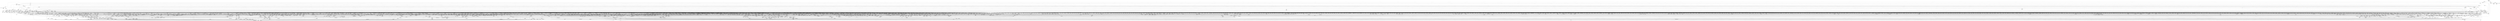 digraph kerncollapsed {
    "copy_user_highpage" [color="black"];
    "do_raw_spin_lock_57" [color="black"];
    "xas_set_offset" [color="black"];
    "pcpu_chunk_slot" [color="black"];
    "mas_push_node" [color="black"];
    "__traverse_mounts" [color="black"];
    "pte_to_swp_entry" [color="black"];
    "workingset_activation" [color="black"];
    "online_section_nr" [color="black"];
    "__mutex_trylock_common" [color="black"];
    "double_unlock_balance" [color="black"];
    "audit_serial" [color="black"];
    "security_inode_follow_link" [color="black"];
    "__rb_change_child.constprop.0" [color="black"];
    "qdisc_qstats_cpu_backlog_dec" [color="black"];
    "__raw_read_unlock.constprop.0" [color="black"];
    "__bitmap_subset" [color="black"];
    "__raw_spin_lock_irq_18" [color="black"];
    "folio_mapping" [color="black"];
    "__raw_spin_lock_27" [color="black"];
    "cpumask_empty_3" [color="black"];
    "attach_entity_load_avg" [color="black"];
    "_atomic_dec_and_lock_irqsave" [color="black"];
    "Indirect call177" [color="black"];
    "mas_find_child" [color="black"];
    "cpu_util.constprop.0" [color="black"];
    "tty_audit_fork" [color="black"];
    "__kern_my_cpu_offset_17" [color="black"];
    "__radix_tree_lookup" [color="black"];
    "xas_set_mark" [color="black"];
    "list_move_1" [color="black"];
    "__wb_update_bandwidth.constprop.0" [color="black"];
    "irq_work_claim" [color="black"];
    "irq_to_desc" [color="black"];
    "put_filesystem" [color="black"];
    "can_migrate_task" [color="black"];
    "__mnt_is_readonly" [color="black"];
    "folio_nr_pages_3" [color="black"];
    "__lock_task_sighand" [color="black"];
    "__flow_hash_from_keys" [color="black"];
    "lookup_mnt" [color="black"];
    "__raw_write_unlock_irq_5" [color="black"];
    "do_raw_spin_lock_17" [color="black"];
    "kmalloc_size_roundup" [color="black"];
    "__raw_spin_lock_irqsave_25" [color="black"];
    "__kern_my_cpu_offset_2" [color="black"];
    "__raw_spin_lock_16" [color="black"];
    "__cmpxchg_case_acq_32.constprop.0_9" [color="black"];
    "xas_next_entry" [color="black"];
    "rcu_start_this_gp" [color="black"];
    "rcu_advance_cbs" [color="black"];
    "active_load_balance_cpu_stop" [color="black"];
    "ttwu_queue_wakelist" [color="black"];
    "Indirect call74" [color="black"];
    "dec_mm_counter" [color="black"];
    "__raw_spin_lock_19" [color="black"];
    "__percpu_add_case_64_6" [color="black"];
    "set_nameidata" [color="black"];
    "set_tlb_ubc_flush_pending" [color="black"];
    "io_poll_get_ownership" [color="black"];
    "audit_gid_comparator" [color="black"];
    "security_task_getsecid_obj" [color="black"];
    "isolation_suitable.isra.0" [color="black"];
    "calc_delta_fair" [color="black"];
    "__raw_spin_unlock_irqrestore_17" [color="black"];
    "finish_automount" [color="black"];
    "get_task_exe_file" [color="black"];
    "Indirect call125" [color="black"];
    "__percpu_counter_sum" [color="black"];
    "list_del_init_6" [color="black"];
    "__skb_checksum" [color="black"];
    "futex_top_waiter" [color="black"];
    "calc_wheel_index" [color="black"];
    "__raw_spin_unlock_irqrestore_9" [color="black"];
    "rcu_gp_is_expedited" [color="black"];
    "__kern_my_cpu_offset_61" [color="black"];
    "access_ok_12" [color="black"];
    "mte_set_pivot" [color="black"];
    "pte_mkdirty" [color="black"];
    "double_rq_lock" [color="black"];
    "Indirect call190" [color="black"];
    "should_zap_page" [color="black"];
    "set_pfnblock_flags_mask" [color="black"];
    "io_poll_find.constprop.0" [color="black"];
    "__add_wait_queue" [color="black"];
    "radix_tree_tag_get" [color="black"];
    "__enqueue_entity" [color="black"];
    "do_kernel_restart" [color="black"];
    "check_cb_ovld_locked" [color="black"];
    "cpumask_next_and" [color="black"];
    "step_into" [color="black"];
    "sock_inuse_add" [color="black"];
    "Indirect call172" [color="black"];
    "inode_maybe_inc_iversion" [color="black"];
    "__kern_my_cpu_offset_47" [color="black"];
    "iov_iter_revert" [color="black"];
    "inode_lru_list_del" [color="black"];
    "__cmpxchg_case_acq_32.constprop.0_6" [color="black"];
    "system_supports_generic_auth" [color="black"];
    "__raw_spin_unlock_irq_23" [color="black"];
    "test_ti_thread_flag_4" [color="black"];
    "kill_device" [color="black"];
    "__kern_my_cpu_offset_21" [color="black"];
    "pmd_offset.isra.0_1" [color="black"];
    "__raw_spin_lock.constprop.0_2" [color="black"];
    "Indirect call193" [color="black"];
    "__io_disarm_linked_timeout" [color="black"];
    "__mod_node_page_state" [color="black"];
    "__kern_my_cpu_offset_35" [color="black"];
    "__raw_spin_lock_34" [color="black"];
    "task_fits_cpu" [color="black"];
    "dev_to_swnode" [color="black"];
    "test_ti_thread_flag_1" [color="black"];
    "get_mountpoint" [color="black"];
    "Indirect call10" [color="black"];
    "__d_lookup_unhash" [color="black"];
    "atomic_notifier_call_chain" [color="black"];
    "__cmpxchg_case_acq_32.constprop.0_2" [color="black"];
    "__raw_spin_lock_20" [color="black"];
    "arch_local_irq_save" [color="black"];
    "mod_zone_page_state" [color="black"];
    "rwsem_set_reader_owned" [color="black"];
    "find_next_and_bit" [color="black"];
    "test_ti_thread_flag_22" [color="black"];
    "cpu_util_cfs" [color="black"];
    "__pi_memcmp" [color="black"];
    "u64_stats_inc" [color="black"];
    "__init_swait_queue_head" [color="black"];
    "__var_waitqueue" [color="black"];
    "check_preempt_curr_dl" [color="black"];
    "Indirect call222" [color="black"];
    "__raw_spin_unlock_irq_38" [color="black"];
    "__cmpxchg_case_acq_32.constprop.0_21" [color="black"];
    "__raw_spin_lock_irqsave_11" [color="black"];
    "zone_page_state_snapshot.constprop.0" [color="black"];
    "to_desc" [color="black"];
    "__raw_spin_lock_2" [color="black"];
    "audit_tree_lookup" [color="black"];
    "zone_page_state_add" [color="black"];
    "Indirect call33" [color="black"];
    "do_raw_spin_lock_38" [color="black"];
    "anon_vma_interval_tree_pre_update_vma" [color="black"];
    "__raw_read_lock.constprop.0_1" [color="black"];
    "do_raw_spin_lock_30" [color="black"];
    "try_grab_page" [color="black"];
    "do_raw_spin_lock_44" [color="black"];
    "do_raw_spin_lock_36" [color="black"];
    "__bitmap_clear" [color="black"];
    "do_raw_spin_lock_116" [color="black"];
    "__kern_my_cpu_offset_14" [color="black"];
    "Indirect call194" [color="black"];
    "wb_io_lists_populated" [color="black"];
    "security_d_instantiate" [color="black"];
    "fsnotify" [color="black"];
    "pm_runtime_deactivate_timer" [color="black"];
    "rcu_segcblist_entrain" [color="black"];
    "inode_cgwb_move_to_attached" [color="black"];
    "Indirect call111" [color="black"];
    "cpudl_set" [color="black"];
    "clear_ti_thread_flag_1" [color="black"];
    "cpumask_and" [color="black"];
    "__zone_watermark_ok" [color="black"];
    "prepend" [color="black"];
    "rcu_segcblist_add_len" [color="black"];
    "__kern_my_cpu_offset_11" [color="black"];
    "Indirect call42" [color="black"];
    "find_later_rq" [color="black"];
    "net_eq_idr" [color="black"];
    "flush_tlb_batched_pending" [color="black"];
    "do_raw_spin_lock_26" [color="black"];
    "do_raw_spin_lock_117" [color="black"];
    "Indirect call7" [color="black"];
    "find_submount" [color="black"];
    "__cmpxchg_case_acq_64" [color="black"];
    "dl_set_overload.part.0" [color="black"];
    "page_ref_dec_and_test_1" [color="black"];
    "__mod_lruvec_state" [color="black"];
    "rwsem_read_trylock" [color="black"];
    "__xchg_case_mb_64.constprop.0_2" [color="black"];
    "do_raw_spin_lock_10" [color="black"];
    "Indirect call23" [color="black"];
    "__bitmap_intersects" [color="black"];
    "Indirect call155" [color="black"];
    "pvm_determine_end_from_reverse" [color="black"];
    "rcu_poll_gp_seq_end_unlocked" [color="black"];
    "skb_headers_offset_update" [color="black"];
    "__d_drop" [color="black"];
    "clear_inode" [color="black"];
    "__rb_insert_augmented" [color="black"];
    "no_blink" [color="black"];
    "do_raw_spin_lock_9" [color="black"];
    "do_raw_spin_lock_31" [color="black"];
    "tag_set" [color="black"];
    "access_ok_16" [color="black"];
    "access_ok_42" [color="black"];
    "prb_next_seq" [color="black"];
    "pid_nr_ns" [color="black"];
    "__percpu_add_case_32_2" [color="black"];
    "__raw_spin_lock_irqsave_34" [color="black"];
    "pagefault_enable_2" [color="black"];
    "recalc_sigpending" [color="black"];
    "mas_set_alloc_req" [color="black"];
    "class_raw_spinlock_irqsave_destructor" [color="black"];
    "osq_wait_next" [color="black"];
    "do_raw_spin_lock_24" [color="black"];
    "anon_vma_interval_tree_post_update_vma" [color="black"];
    "__raw_spin_lock_21" [color="black"];
    "bstats_update" [color="black"];
    "mas_wr_node_walk" [color="black"];
    "pcpu_size_to_slot" [color="black"];
    "Indirect call67" [color="black"];
    "__audit_uring_entry" [color="black"];
    "__raise_softirq_irqoff" [color="black"];
    "__raw_spin_lock_irqsave_19" [color="black"];
    "Indirect call145" [color="black"];
    "Indirect call137" [color="black"];
    "__ptrace_link" [color="black"];
    "atime_needs_update" [color="black"];
    "__raw_write_lock_irq" [color="black"];
    "Indirect call131" [color="black"];
    "__cmpxchg_case_64.isra.0" [color="black"];
    "clear_bit_unlock.constprop.0" [color="black"];
    "arch_local_irq_save_1" [color="black"];
    "console_trylock" [color="black"];
    "__raw_spin_unlock_irqrestore_3" [color="black"];
    "arch_local_irq_enable_2" [color="black"];
    "folio_try_get_rcu" [color="black"];
    "security_inode_listsecurity" [color="black"];
    "set_tsk_need_resched" [color="black"];
    "__skb_set_length_1" [color="black"];
    "folio_trylock_2" [color="black"];
    "list_del_init" [color="black"];
    "rcu_poll_gp_seq_end" [color="black"];
    "Indirect call153" [color="black"];
    "Indirect call128" [color="black"];
    "__irq_work_queue_local" [color="black"];
    "strscpy_pad" [color="black"];
    "get_vfs_caps_from_disk" [color="black"];
    "timer_reduce" [color="black"];
    "page_move_anon_rmap" [color="black"];
    "rcu_seq_end_1" [color="black"];
    "__raw_spin_lock_52" [color="black"];
    "skb_zcopy_downgrade_managed" [color="black"];
    "anon_vma_interval_tree_remove" [color="black"];
    "Indirect call166" [color="black"];
    "hrtimer_active" [color="black"];
    "__raw_spin_lock_6" [color="black"];
    "page_mapping" [color="black"];
    "___d_drop" [color="black"];
    "nd_alloc_stack" [color="black"];
    "____core____" [color="kernel"];
    "__raw_spin_lock_irqsave_22" [color="black"];
    "get_pwq" [color="black"];
    "count_vm_events_1" [color="black"];
    "irq_disable" [color="black"];
    "io_fill_cqe_aux" [color="black"];
    "__raw_spin_lock_irq_43" [color="black"];
    "set_ti_thread_flag" [color="black"];
    "data_check_size" [color="black"];
    "__accumulate_pelt_segments" [color="black"];
    "is_subdir" [color="black"];
    "pcpu_next_fit_region.constprop.0" [color="black"];
    "mas_ascend" [color="black"];
    "vm_stat_account" [color="black"];
    "__kern_my_cpu_offset_36" [color="black"];
    "skb_tailroom_1" [color="black"];
    "Indirect call221" [color="black"];
    "__put_unused_fd" [color="black"];
    "clear_ti_thread_flag_6" [color="black"];
    "task_active_pid_ns" [color="black"];
    "Indirect call224" [color="black"];
    "find_next_bit_13" [color="black"];
    "__wb_writeout_add" [color="black"];
    "oom_unkillable_task.isra.0" [color="black"];
    "pcpu_init_md_blocks" [color="black"];
    "__raw_spin_lock_4" [color="black"];
    "update_rt_rq_load_avg" [color="black"];
    "find_next_bit.constprop.0_14" [color="black"];
    "unmask_irq" [color="black"];
    "proto_memory_pcpu_drain" [color="black"];
    "__d_lookup" [color="black"];
    "Indirect call19" [color="black"];
    "cpu_clock_sample_group" [color="black"];
    "Indirect call195" [color="black"];
    "__isolate_free_page" [color="black"];
    "set_ptes.constprop.0.isra.0_1" [color="black"];
    "tlb_flush_mmu_tlbonly" [color="black"];
    "__page_dup_rmap.constprop.0" [color="black"];
    "bump_cpu_timer" [color="black"];
    "mte_zero_clear_page_tags" [color="black"];
    "dequeue_load_avg" [color="black"];
    "__arm64_sys_listxattr" [color="black"];
    "wb_io_lists_depopulated" [color="black"];
    "Indirect call123" [color="black"];
    "cpumask_copy_1" [color="black"];
    "copyin" [color="black"];
    "__raw_spin_lock_30" [color="black"];
    "release_thread" [color="black"];
    "__raw_spin_lock_irqsave_23" [color="black"];
    "mt_find" [color="black"];
    "srcu_read_unlock.constprop.0" [color="black"];
    "__remove_hrtimer" [color="black"];
    "__wake_up_sync_key" [color="black"];
    "page_ref_inc_1" [color="black"];
    "skb_cloned" [color="black"];
    "mas_safe_min" [color="black"];
    "mte_copy_page_tags" [color="black"];
    "__bitmap_weight" [color="black"];
    "queued_read_unlock.constprop.0_2" [color="black"];
    "d_flags_for_inode" [color="black"];
    "tty_update_time" [color="black"];
    "Indirect call118" [color="black"];
    "__kern_my_cpu_offset_26" [color="black"];
    "first_online_pgdat" [color="black"];
    "Indirect call156" [color="black"];
    "cpumask_first" [color="black"];
    "tlb_remove_table_sync_one" [color="black"];
    "lockref_mark_dead" [color="black"];
    "call_on_irq_stack" [color="black"];
    "__dl_update" [color="black"];
    "check_and_switch_context" [color="black"];
    "Indirect call82" [color="black"];
    "__cmpxchg_case_acq_32.constprop.0_16" [color="black"];
    "Indirect call158" [color="black"];
    "__cmpxchg_case_mb_32_13" [color="black"];
    "__lock_timer" [color="black"];
    "exit_oom_victim" [color="black"];
    "mas_wr_store_setup" [color="black"];
    "find_next_bit.constprop.0_21" [color="black"];
    "Indirect call49" [color="black"];
    "wake_all_kswapds" [color="black"];
    "Indirect call152" [color="black"];
    "Indirect call28" [color="black"];
    "__bitmap_set" [color="black"];
    "rcu_segcblist_accelerate" [color="black"];
    "cleanup_timerqueue" [color="black"];
    "d_shrink_add" [color="black"];
    "__cmpwait_case_32_1" [color="black"];
    "Indirect call83" [color="black"];
    "vma_interval_tree_augment_rotate" [color="black"];
    "wakeup_source_deactivate" [color="black"];
    "Indirect call35" [color="black"];
    "radix_tree_iter_tag_clear" [color="black"];
    "__wake_up_common" [color="black"];
    "mas_update_gap" [color="black"];
    "mmget" [color="black"];
    "queued_read_lock_slowpath" [color="black"];
    "Indirect call130" [color="black"];
    "find_next_bit.constprop.0_7" [color="black"];
    "vma_interval_tree_iter_first" [color="black"];
    "do_raw_spin_lock.constprop.0_13" [color="black"];
    "xas_set_order.part.0" [color="black"];
    "io_prep_async_work" [color="black"];
    "notifier_call_chain" [color="black"];
    "wants_signal" [color="black"];
    "free_unref_page_commit" [color="black"];
    "dl_rq_of_se" [color="black"];
    "Indirect call168" [color="black"];
    "rcu_gp_is_normal" [color="black"];
    "__cmpxchg_case_acq_32.constprop.0_12" [color="black"];
    "rcu_segcblist_ready_cbs" [color="black"];
    "filemap_check_errors" [color="black"];
    "Indirect call85" [color="black"];
    "folio_lruvec_relock_irq.constprop.0" [color="black"];
    "add_device_randomness" [color="black"];
    "Indirect call101" [color="black"];
    "prepare_to_wait_exclusive" [color="black"];
    "process_shares_mm" [color="black"];
    "find_next_bit_8" [color="black"];
    "kernel_init_pages" [color="black"];
    "__raw_spin_lock_irq_34" [color="black"];
    "fsnotify_data_inode" [color="black"];
    "_compound_head_13" [color="black"];
    "timerqueue_del" [color="black"];
    "security_inode_permission" [color="black"];
    "__wake_up_parent" [color="black"];
    "update_sctlr_el1" [color="black"];
    "__cmpxchg_case_acq_32.constprop.0_13" [color="black"];
    "io_acct_run_queue" [color="black"];
    "rb_prev" [color="black"];
    "get_cpu_fpsimd_context" [color="black"];
    "override_creds" [color="black"];
    "do_raw_spin_lock_47" [color="black"];
    "tty_termios_baud_rate" [color="black"];
    "__raw_spin_unlock_irqrestore_15" [color="black"];
    "tty_port_kopened" [color="black"];
    "__raw_spin_lock_irqsave_41" [color="black"];
    "__raw_spin_lock_42" [color="black"];
    "__xas_next" [color="black"];
    "int_sqrt" [color="black"];
    "init_timer_key" [color="black"];
    "ktime_get_real_seconds" [color="black"];
    "flush_dcache_folio" [color="black"];
    "vma_fs_can_writeback" [color="black"];
    "set_secondary_fwnode" [color="black"];
    "ptrauth_keys_install_user" [color="black"];
    "audit_alloc_name" [color="black"];
    "audit_rate_check.part.0" [color="black"];
    "task_get_vl" [color="black"];
    "mas_next_setup.constprop.0" [color="black"];
    "arch_local_irq_save_4" [color="black"];
    "virt_to_folio" [color="black"];
    "rcu_segcblist_advance" [color="black"];
    "audit_mark_compare" [color="black"];
    "set_page_dirty" [color="black"];
    "__cmpxchg_case_acq_32" [color="black"];
    "security_sk_free" [color="black"];
    "page_ref_inc_4" [color="black"];
    "jiffies_to_usecs" [color="black"];
    "next_group" [color="black"];
    "__raw_spin_unlock_irq_6" [color="black"];
    "put_link" [color="black"];
    "privileged_wrt_inode_uidgid" [color="black"];
    "__kern_my_cpu_offset_53" [color="black"];
    "io_cancel_task_cb" [color="black"];
    "maybe_mkwrite.isra.0" [color="black"];
    "page_ref_inc_2" [color="black"];
    "__iget" [color="black"];
    "jiffies_to_msecs" [color="black"];
    "kmap_atomic_1" [color="black"];
    "io_req_complete_defer" [color="black"];
    "Indirect call171" [color="black"];
    "Indirect call24" [color="black"];
    "Indirect call81" [color="black"];
    "pm_qos_read_value" [color="black"];
    "pagefault_enable" [color="black"];
    "futex_q_lock" [color="black"];
    "do_raw_spin_lock_50" [color="black"];
    "pcpu_block_update_hint_alloc" [color="black"];
    "prepend_path" [color="black"];
    "csum_partial" [color="black"];
    "__raw_spin_lock_26" [color="black"];
    "irq_enable" [color="black"];
    "find_next_bit_6" [color="black"];
    "do_raw_spin_lock_28" [color="black"];
    "search_cmp_ftr_reg" [color="black"];
    "mas_store_prealloc.part.0" [color="black"];
    "prep_compound_page" [color="black"];
    "signalfd_cleanup" [color="black"];
    "arch_local_irq_restore" [color="black"];
    "compaction_free" [color="black"];
    "aio_nr_sub" [color="black"];
    "tty_driver_flush_buffer" [color="black"];
    "qdisc_qstats_cpu_qlen_inc" [color="black"];
    "node_tag_clear" [color="black"];
    "__raw_spin_unlock_irq.constprop.0_1" [color="black"];
    "arm_timer" [color="black"];
    "rcu_segcblist_init" [color="black"];
    "ksize" [color="black"];
    "io_cqring_wake" [color="black"];
    "add_timer_on" [color="black"];
    "system_supports_mte" [color="black"];
    "__kern_my_cpu_offset_6" [color="black"];
    "wakeup_kcompactd" [color="black"];
    "spin_lock_irqsave_ssp_contention" [color="black"];
    "i_gid_into_vfsgid" [color="black"];
    "Indirect call79" [color="black"];
    "dl_clear_overload.part.0" [color="black"];
    "pcpu_free_area.isra.0" [color="black"];
    "Indirect call174" [color="black"];
    "Indirect call50" [color="black"];
    "Indirect call184" [color="black"];
    "Indirect call105" [color="black"];
    "futex_q_unlock" [color="black"];
    "audit_uid_comparator" [color="black"];
    "task_sched_runtime" [color="black"];
    "Indirect call191" [color="black"];
    "this_cpu_has_cap" [color="black"];
    "mas_next" [color="black"];
    "generic_exec_single" [color="black"];
    "local_cpu_stop" [color="black"];
    "osq_unlock" [color="black"];
    "percpu_ref_put_many" [color="black"];
    "hlist_del_init" [color="black"];
    "is_current_pgrp_orphaned" [color="black"];
    "task_curr" [color="black"];
    "__cmpxchg_case_acq_32.constprop.0_1" [color="black"];
    "lock_mount_hash" [color="black"];
    "fpsimd_flush_task_state" [color="black"];
    "Indirect call149" [color="black"];
    "desc_make_reusable" [color="black"];
    "skb_tailroom" [color="black"];
    "io_is_timeout_noseq" [color="black"];
    "_compound_head_1" [color="black"];
    "xas_error.isra.0_1" [color="black"];
    "__sw_hweight32" [color="black"];
    "Indirect call121" [color="black"];
    "wb_stat_mod" [color="black"];
    "dev_bus_name" [color="black"];
    "path_lookupat" [color="black"];
    "tls_preserve_current_state" [color="black"];
    "percpu_counter_set" [color="black"];
    "vma_interval_tree_iter_next" [color="black"];
    "pcpu_chunk_refresh_hint" [color="black"];
    "__put_cpu_fpsimd_context" [color="black"];
    "Indirect call9" [color="black"];
    "cleanup_group_ids" [color="black"];
    "find_next_bit_11" [color="black"];
    "__percpu_down_write_trylock" [color="black"];
    "touch_atime" [color="black"];
    "__percpu_add_case_64" [color="black"];
    "task_join_group_stop" [color="black"];
    "extfrag_for_order" [color="black"];
    "pm_ops_is_empty" [color="black"];
    "__dev_pm_qos_resume_latency" [color="black"];
    "Indirect call103" [color="black"];
    "do_raw_spin_lock_45" [color="black"];
    "lru_deactivate_fn" [color="black"];
    "xas_load" [color="black"];
    "folio_add_new_anon_rmap" [color="black"];
    "xas_result" [color="black"];
    "dl_task_is_earliest_deadline" [color="black"];
    "slab_is_available" [color="black"];
    "timespec64_equal" [color="black"];
    "Indirect call60" [color="black"];
    "security_file_set_fowner" [color="black"];
    "Indirect call181" [color="black"];
    "Indirect call90" [color="black"];
    "propagate_mnt" [color="black"];
    "arch_local_irq_save_5" [color="black"];
    "__raw_spin_lock_irq" [color="black"];
    "Indirect call46" [color="black"];
    "ktime_get_coarse_real_ts64" [color="black"];
    "pgattr_change_is_safe" [color="black"];
    "expand" [color="black"];
    "mab_calc_split" [color="black"];
    "__raw_spin_lock_irq_31" [color="black"];
    "mas_split_final_node.isra.0" [color="black"];
    "resched_curr" [color="black"];
    "get_ldops" [color="black"];
    "ktime_get_with_offset" [color="black"];
    "anon_vma_interval_tree_iter_first" [color="black"];
    "list_lru_add" [color="black"];
    "Indirect call68" [color="black"];
    "irq_work_single" [color="black"];
    "__raw_spin_lock_irqsave.constprop.0_2" [color="black"];
    "path_is_under" [color="black"];
    "is_vmalloc_addr" [color="black"];
    "filename_lookup" [color="black"];
    "lock_mnt_tree" [color="black"];
    "__skb_dequeue_3" [color="black"];
    "set_ptes.constprop.0.isra.0" [color="black"];
    "__raw_spin_lock_irqsave_3" [color="black"];
    "mod_timer" [color="black"];
    "folio_unlock" [color="black"];
    "radix_tree_next_chunk" [color="black"];
    "deactivate_task" [color="black"];
    "ktime_get_real_ts64" [color="black"];
    "put_dec_full8" [color="black"];
    "cpu_online_1" [color="black"];
    "anon_vma_interval_tree_iter_next" [color="black"];
    "cpudl_find" [color="black"];
    "workingset_test_recent" [color="black"];
    "rcu_cblist_init" [color="black"];
    "__kern_my_cpu_offset_37" [color="black"];
    "__raw_spin_unlock_irq" [color="black"];
    "Indirect call176" [color="black"];
    "__sk_mem_reclaim" [color="black"];
    "Indirect call144" [color="black"];
    "__kern_my_cpu_offset_50" [color="black"];
    "__audit_reusename" [color="black"];
    "io_poll_remove_entry" [color="black"];
    "d_walk" [color="black"];
    "find_lock_later_rq" [color="black"];
    "find_busiest_group" [color="black"];
    "Indirect call212" [color="black"];
    "__printk_safe_enter" [color="black"];
    "u64_stats_add_2" [color="black"];
    "compaction_zonelist_suitable" [color="black"];
    "folio_nr_pages_1" [color="black"];
    "kthread_probe_data" [color="black"];
    "do_raw_spin_lock_23" [color="black"];
    "Indirect call151" [color="black"];
    "io_put_kbuf" [color="black"];
    "sched_clock" [color="black"];
    "folio_pfn" [color="black"];
    "update_dl_rq_load_avg" [color="black"];
    "hrtimer_start_expires" [color="black"];
    "__percpu_add_return_case_32_1" [color="black"];
    "pgdat_balanced" [color="black"];
    "__attach_to_pi_owner" [color="black"];
    "__anon_vma_interval_tree_augment_propagate" [color="black"];
    "node_page_state_add" [color="black"];
    "folio_nr_pages_2" [color="black"];
    "try_to_unlazy_next" [color="black"];
    "folio_total_mapcount" [color="black"];
    "kernfs_release_file.part.0.isra.0" [color="black"];
    "__raw_spin_lock_irq_11" [color="black"];
    "io_run_cancel" [color="black"];
    "percpu_ref_get_many" [color="black"];
    "__kern_my_cpu_offset_70" [color="black"];
    "__try_to_del_timer_sync" [color="black"];
    "__mnt_want_write_file" [color="black"];
    "__prepare_to_swait" [color="black"];
    "security_audit_rule_free" [color="black"];
    "Indirect call56" [color="black"];
    "inode_io_list_move_locked" [color="black"];
    "vma_is_secretmem" [color="black"];
    "mas_wr_walk" [color="black"];
    "__raw_spin_lock_irqsave_21" [color="black"];
    "update_curr" [color="black"];
    "__raw_spin_lock_irqsave_51" [color="black"];
    "kernfs_should_drain_open_files" [color="black"];
    "idle_cpu" [color="black"];
    "test_ti_thread_flag_7" [color="black"];
    "_get_random_bytes" [color="black"];
    "global_dirtyable_memory" [color="black"];
    "set_ti_thread_flag_5" [color="black"];
    "lru_move_tail_fn" [color="black"];
    "task_rq_unlock" [color="black"];
    "Indirect call119" [color="black"];
    "__kern_my_cpu_offset_23" [color="black"];
    "legitimize_links" [color="black"];
    "skb_checksum" [color="black"];
    "Indirect call75" [color="black"];
    "set_load_weight" [color="black"];
    "add_wait_queue" [color="black"];
    "rb_erase_cached.isra.0" [color="black"];
    "do_raw_spin_lock_12" [color="black"];
    "__percpu_add_case_64_1" [color="black"];
    "test_taint" [color="black"];
    "io_wq_get_acct" [color="black"];
    "Indirect call70" [color="black"];
    "posixtimer_rearm" [color="black"];
    "__raw_spin_lock_3" [color="black"];
    "__printk_cpu_sync_try_get" [color="black"];
    "__percpu_add_case_64_3" [color="black"];
    "Indirect call208" [color="black"];
    "Indirect call227" [color="black"];
    "netdev_name" [color="black"];
    "arch_smp_send_reschedule" [color="black"];
    "access_ok_39" [color="black"];
    "_compound_head_5" [color="black"];
    "lru_note_cost" [color="black"];
    "__raw_spin_lock_irqsave_44" [color="black"];
    "Indirect call116" [color="black"];
    "mmgrab_2" [color="black"];
    "idr_find" [color="black"];
    "__cmpxchg_case_mb_32_8" [color="black"];
    "__hrtimer_next_event_base.constprop.0" [color="black"];
    "arch_get_random_seed_longs" [color="black"];
    "__task_will_free_mem" [color="black"];
    "__raw_spin_lock_irqsave_52" [color="black"];
    "__raw_spin_unlock_irq_21" [color="black"];
    "vma_last_pgoff" [color="black"];
    "virt_to_slab" [color="black"];
    "strncpy_from_user" [color="black"];
    "Indirect call58" [color="black"];
    "lock_parent" [color="black"];
    "__percpu_add_case_32_21" [color="black"];
    "pid_task" [color="black"];
    "mte_dead_walk" [color="black"];
    "folio_mapped_1" [color="black"];
    "update_misfit_status" [color="black"];
    "_compound_head_3" [color="black"];
    "access_ok_14" [color="black"];
    "wp_page_reuse" [color="black"];
    "do_raw_spin_lock_34" [color="black"];
    "Indirect call3" [color="black"];
    "security_sock_rcv_skb" [color="black"];
    "__kern_my_cpu_offset_83" [color="black"];
    "lock_timer_base" [color="black"];
    "hrtimer_reprogram.constprop.0" [color="black"];
    "irq_get_irq_data" [color="black"];
    "folio_nr_pages_4" [color="black"];
    "write_sequnlock.constprop.0" [color="black"];
    "folio_trylock_1" [color="black"];
    "Indirect call69" [color="black"];
    "dl_bw_cpus" [color="black"];
    "folio_isolate_lru" [color="black"];
    "skb_flow_get_icmp_tci" [color="black"];
    "__kern_my_cpu_offset_67" [color="black"];
    "local_bh_enable" [color="black"];
    "__raw_spin_lock_irq_3" [color="black"];
    "d_ancestor" [color="black"];
    "update_newidle_cost" [color="black"];
    "lockref_get_not_zero" [color="black"];
    "clear_siginfo" [color="black"];
    "mast_ascend" [color="black"];
    "mnt_get_count" [color="black"];
    "klist_node_attached" [color="black"];
    "do_raw_spin_lock_16" [color="black"];
    "arch_irq_work_raise" [color="black"];
    "skb_queue_tail" [color="black"];
    "__pi_strcmp" [color="black"];
    "__xchg_case_64.constprop.0" [color="black"];
    "folio_account_cleaned" [color="black"];
    "__printk_cpu_sync_wait" [color="black"];
    "__raw_spin_lock_22" [color="black"];
    "Indirect call160" [color="black"];
    "__cmpxchg_case_acq_32.constprop.0_7" [color="black"];
    "__percpu_add_case_64.constprop.0_1" [color="black"];
    "__raw_spin_unlock_irqrestore_6" [color="black"];
    "Indirect call91" [color="black"];
    "clear_ti_thread_flag" [color="black"];
    "__dev_put.part.0" [color="black"];
    "read_seqbegin_or_lock" [color="black"];
    "__percpu_add_case_32_1" [color="black"];
    "skip_atoi" [color="black"];
    "folio_invalidate" [color="black"];
    "set_work_data" [color="black"];
    "mas_push_data" [color="black"];
    "find_vmap_area" [color="black"];
    "check_class_changed" [color="black"];
    "__cmpxchg_case_mb_32.constprop.0" [color="black"];
    "list_del_4" [color="black"];
    "rwsem_spin_on_owner" [color="black"];
    "tty_name" [color="black"];
    "cpu_online" [color="black"];
    "__vfs_getxattr" [color="black"];
    "set_next_task" [color="black"];
    "vmf_pte_changed" [color="black"];
    "folio_mark_dirty" [color="black"];
    "hrtimer_try_to_cancel" [color="black"];
    "console_is_usable" [color="black"];
    "__kern_my_cpu_offset_77" [color="black"];
    "test_ti_thread_flag_21" [color="black"];
    "__raw_spin_unlock_irq_12" [color="black"];
    "arch_local_irq_save_7" [color="black"];
    "dcache_clean_pou" [color="black"];
    "do_raw_spin_lock_99" [color="black"];
    "task_work_cancel_match" [color="black"];
    "pwq_activate_inactive_work" [color="black"];
    "do_raw_spin_lock_8" [color="black"];
    "netlink_overrun" [color="black"];
    "do_raw_spin_lock_3" [color="black"];
    "__set_task_comm" [color="black"];
    "memblock_search" [color="black"];
    "req_set_fail_4" [color="black"];
    "Indirect call22" [color="black"];
    "allow_direct_reclaim" [color="black"];
    "do_raw_spin_lock_15" [color="black"];
    "set_root_1" [color="black"];
    "io_schedule_prepare" [color="black"];
    "__fprop_add_percpu" [color="black"];
    "kthread_data" [color="black"];
    "__raw_spin_lock_18" [color="black"];
    "load_unaligned_zeropad" [color="black"];
    "count_vm_event_1" [color="black"];
    "tk_clock_read" [color="black"];
    "pm_runtime_autosuspend_expiration" [color="black"];
    "exit_rcu" [color="black"];
    "Indirect call133" [color="black"];
    "system_supports_tlb_range_1" [color="black"];
    "Indirect call92" [color="black"];
    "__cmpxchg_case_acq_32.constprop.0_5" [color="black"];
    "add_wait_queue_exclusive" [color="black"];
    "update_cached_migrate" [color="black"];
    "io_poll_mark_cancelled" [color="black"];
    "__set_fixmap" [color="black"];
    "tick_get_broadcast_device" [color="black"];
    "timer_delete" [color="black"];
    "generic_permission" [color="black"];
    "timer_delete_sync" [color="black"];
    "attach_recursive_mnt" [color="black"];
    "tty_ldisc_open" [color="black"];
    "mutex_is_locked" [color="black"];
    "arm64_kernel_unmapped_at_el0_2" [color="black"];
    "handle_lookup_down" [color="black"];
    "__wake_q_add" [color="black"];
    "enqueue_hrtimer.constprop.0" [color="black"];
    "Indirect call196" [color="black"];
    "legitimize_root" [color="black"];
    "__hlist_del" [color="black"];
    "cpumask_subset" [color="black"];
    "Indirect call77" [color="black"];
    "__count_vm_events" [color="black"];
    "page_ref_inc" [color="black"];
    "__raw_spin_unlock_irqrestore_11" [color="black"];
    "file_ns_capable" [color="black"];
    "mas_prev_range" [color="black"];
    "Indirect call167" [color="black"];
    "cpu_do_switch_mm" [color="black"];
    "convert_prio" [color="black"];
    "page_ref_dec_and_test" [color="black"];
    "d_shrink_del" [color="black"];
    "fd_install" [color="black"];
    "is_zero_page" [color="black"];
    "cpumask_any_distribute" [color="black"];
    "_mix_pool_bytes" [color="black"];
    "__percpu_add_case_32_8" [color="black"];
    "dget" [color="black"];
    "__smp_call_single_queue" [color="black"];
    "rcu_exp_need_qs" [color="black"];
    "next_mnt" [color="black"];
    "__irq_disable" [color="black"];
    "set_ti_thread_flag_4" [color="black"];
    "do_raw_spin_lock_72" [color="black"];
    "signal_pending_state_2" [color="black"];
    "find_lock_task_mm" [color="black"];
    "folio_not_mapped" [color="black"];
    "arch_send_call_function_single_ipi" [color="black"];
    "slab_want_init_on_free" [color="black"];
    "mte_destroy_descend.constprop.0" [color="black"];
    "Indirect call138" [color="black"];
    "oom_badness" [color="black"];
    "__ksize" [color="black"];
    "__wait_for_common" [color="black"];
    "Indirect call117" [color="black"];
    "Indirect call38" [color="black"];
    "netlink_lock_table" [color="black"];
    "desc_read" [color="black"];
    "__note_gp_changes" [color="black"];
    "prb_reserve" [color="black"];
    "should_failslab" [color="black"];
    "find_next_bit.constprop.0_5" [color="black"];
    "add_nr_running" [color="black"];
    "Indirect call148" [color="black"];
    "compound_order_2" [color="black"];
    "vma_iter_config" [color="black"];
    "_prb_read_valid" [color="black"];
    "vma_interval_tree_insert" [color="black"];
    "copy_from_kernel_nofault" [color="black"];
    "eth_type_vlan" [color="black"];
    "__kern_my_cpu_offset_51" [color="black"];
    "_find_first_bit" [color="black"];
    "tty_termios_input_baud_rate" [color="black"];
    "Indirect call164" [color="black"];
    "__raw_spin_lock_49" [color="black"];
    "Indirect call106" [color="black"];
    "__irq_put_desc_unlock" [color="black"];
    "dev_xmit_recursion_dec" [color="black"];
    "Indirect call179" [color="black"];
    "Indirect call96" [color="black"];
    "blake2s_update" [color="black"];
    "find_mergeable_anon_vma" [color="black"];
    "Indirect call21" [color="black"];
    "__raw_spin_lock_bh.constprop.0_5" [color="black"];
    "__cmpxchg_case_acq_32_1" [color="black"];
    "__raw_spin_lock_irqsave_15" [color="black"];
    "pud_set_huge" [color="black"];
    "wake_up_var" [color="black"];
    "path_listxattr" [color="black"];
    "getname_flags" [color="black"];
    "__raw_spin_lock_62" [color="black"];
    "__cmpxchg_case_mb_32_4" [color="black"];
    "__const_udelay" [color="black"];
    "Indirect call120" [color="black"];
    "touch_mnt_namespace" [color="black"];
    "xas_clear_mark" [color="black"];
    "pde_subdir_first" [color="black"];
    "__gfp_pfmemalloc_flags" [color="black"];
    "__mutex_remove_waiter" [color="black"];
    "percpu_counter_add" [color="black"];
    "Indirect call109" [color="black"];
    "sock_flag.constprop.0" [color="black"];
    "percpu_ref_put_many.constprop.0" [color="black"];
    "unlock_mount_hash" [color="black"];
    "Indirect call31" [color="black"];
    "pmd_offset.isra.0" [color="black"];
    "call_function_single_prep_ipi" [color="black"];
    "list_del_init_2" [color="black"];
    "sock_rmem_free" [color="black"];
    "test_ti_thread_flag_11" [color="black"];
    "__xchg_case_mb_32.constprop.0" [color="black"];
    "__cmpxchg_case_mb_64_2" [color="black"];
    "posix_cputimers_group_init" [color="black"];
    "inode_io_list_del" [color="black"];
    "find_suitable_fallback" [color="black"];
    "do_raw_spin_lock_48" [color="black"];
    "__delay" [color="black"];
    "extract_entropy.constprop.0" [color="black"];
    "_compound_head_2" [color="black"];
    "__raw_spin_unlock_irq_5" [color="black"];
    "Indirect call185" [color="black"];
    "Indirect call93" [color="black"];
    "__io_put_kbuf_list" [color="black"];
    "__bpf_free_used_maps" [color="black"];
    "Indirect call189" [color="black"];
    "find_task_by_pid_ns" [color="black"];
    "pick_next_pushable_dl_task" [color="black"];
    "io_file_get_flags" [color="black"];
    "mas_prev_setup.constprop.0" [color="black"];
    "Indirect call113" [color="black"];
    "Indirect call134" [color="black"];
    "pi_state_update_owner" [color="black"];
    "ktime_get" [color="black"];
    "do_raw_spin_lock_13" [color="black"];
    "__reuseport_detach_sock.isra.0" [color="black"];
    "Indirect call89" [color="black"];
    "__d_lookup_rcu_op_compare" [color="black"];
    "tag_get" [color="black"];
    "copy_highpage" [color="black"];
    "do_raw_spin_lock_85" [color="black"];
    "avg_vruntime" [color="black"];
    "mas_prev" [color="black"];
    "set_area_direct_map" [color="black"];
    "__rpm_get_callback" [color="black"];
    "do_raw_spin_lock_1" [color="black"];
    "__sk_mem_reduce_allocated" [color="black"];
    "ktime_add_safe" [color="black"];
    "__raw_spin_unlock_irqrestore_29" [color="black"];
    "task_pid_vnr_1" [color="black"];
    "find_next_and_bit.constprop.0" [color="black"];
    "mte_thread_switch" [color="black"];
    "__raw_read_lock.constprop.0_5" [color="black"];
    "sane_fdtable_size" [color="black"];
    "rcu_segcblist_pend_cbs" [color="black"];
    "Indirect call100" [color="black"];
    "arm64_kernel_unmapped_at_el0_4" [color="black"];
    "handle_dots" [color="black"];
    "signal_pending" [color="black"];
    "task_set_jobctl_pending" [color="black"];
    "mas_parent_type" [color="black"];
    "do_raw_spin_lock_73" [color="black"];
    "enqueue_task" [color="black"];
    "put_prev_task" [color="black"];
    "__raw_spin_unlock_irq_28" [color="black"];
    "other_cpu_in_panic" [color="black"];
    "arch_local_irq_disable_2" [color="black"];
    "raw_spin_rq_unlock" [color="black"];
    "__irq_domain_deactivate_irq" [color="black"];
    "find_next_bit.constprop.0_11" [color="black"];
    "__percpu_add_case_64.constprop.0" [color="black"];
    "lookup_fast" [color="black"];
    "____do_softirq" [color="black"];
    "sk_mem_reclaim" [color="black"];
    "Indirect call98" [color="black"];
    "reusable_anon_vma" [color="black"];
    "page_try_share_anon_rmap" [color="black"];
    "do_raw_spin_lock_118" [color="black"];
    "invalid_folio_referenced_vma" [color="black"];
    "__xa_clear_mark" [color="black"];
    "errseq_sample" [color="black"];
    "inc_rlimit_ucounts" [color="black"];
    "io_prep_async_link" [color="black"];
    "is_rlimit_overlimit" [color="black"];
    "pm_runtime_get_noresume" [color="black"];
    "hrtimer_start_range_ns" [color="black"];
    "arch_tlbbatch_should_defer.constprop.0" [color="black"];
    "pcpu_unit_page_offset" [color="black"];
    "irqd_irq_disabled.isra.0" [color="black"];
    "folio_order" [color="black"];
    "cpu_clock_sample" [color="black"];
    "raw_spin_rq_lock" [color="black"];
    "__balance_callbacks" [color="black"];
    "Indirect call146" [color="black"];
    "mas_next_slot" [color="black"];
    "init_entity_runnable_average" [color="black"];
    "num_other_online_cpus" [color="black"];
    "_raw_spin_rq_lock_irqsave" [color="black"];
    "find_alive_thread.isra.0" [color="black"];
    "mab_no_null_split" [color="black"];
    "spin_lock_irqsave_check_contention" [color="black"];
    "find_next_bit.constprop.0_6" [color="black"];
    "domain_dirty_limits" [color="black"];
    "graft_tree" [color="black"];
    "__mnt_want_write" [color="black"];
    "wb_has_dirty_io" [color="black"];
    "raw_spin_rq_unlock_irqrestore" [color="black"];
    "do_raw_spin_lock_86" [color="black"];
    "__cmpxchg_case_acq_32.constprop.0_18" [color="black"];
    "__percpu_add_case_32" [color="black"];
    "mnt_add_count" [color="black"];
    "__dequeue_entity" [color="black"];
    "inc_tlb_flush_pending" [color="black"];
    "set_ptes.isra.0" [color="black"];
    "read_sanitised_ftr_reg" [color="black"];
    "__audit_inode" [color="black"];
    "io_poll_can_finish_inline.isra.0" [color="black"];
    "security_inode_getsecid" [color="black"];
    "__set_close_on_exec.isra.0" [color="black"];
    "fatal_signal_pending_4" [color="black"];
    "_prb_commit" [color="black"];
    "__raw_spin_lock_irq.constprop.0_1" [color="black"];
    "__xchg_case_mb_64.constprop.0_3" [color="black"];
    "mutex_trylock" [color="black"];
    "__kern_my_cpu_offset_4" [color="black"];
    "find_next_bit_3" [color="black"];
    "__raw_spin_lock_irq_5" [color="black"];
    "__legitimize_mnt" [color="black"];
    "sve_get_vl" [color="black"];
    "tlb_gather_mmu" [color="black"];
    "__rt_mutex_slowtrylock" [color="black"];
    "__kern_my_cpu_offset_24" [color="black"];
    "find_next_bit.constprop.0_8" [color="black"];
    "__timer_delete" [color="black"];
    "mnt_dec_writers" [color="black"];
    "tick_get_broadcast_mask" [color="black"];
    "move_queued_task.constprop.0" [color="black"];
    "inactive_is_low.constprop.0" [color="black"];
    "__cmpwait_case_32" [color="black"];
    "list_del_1" [color="black"];
    "capacity_of" [color="black"];
    "_copy_from_iter" [color="black"];
    "find_vma" [color="black"];
    "Indirect call173" [color="black"];
    "prb_reserve_in_last" [color="black"];
    "__flush_tlb_page_nosync" [color="black"];
    "clear_ti_thread_flag_8" [color="black"];
    "__raw_spin_unlock_irqrestore_5" [color="black"];
    "list_del_init_3" [color="black"];
    "__bitmap_and" [color="black"];
    "mas_alloc_req.isra.0" [color="black"];
    "cpu_online_3" [color="black"];
    "find_first_bit_1" [color="black"];
    "bit_waitqueue" [color="black"];
    "futex_cmpxchg_value_locked" [color="black"];
    "strnlen" [color="black"];
    "__percpu_add_case_64_2" [color="black"];
    "radix_tree_load_root" [color="black"];
    "debug_locks_off" [color="black"];
    "arch_local_irq_save_3" [color="black"];
    "security_inode_listxattr" [color="black"];
    "test_ti_thread_flag_10" [color="black"];
    "Indirect call80" [color="black"];
    "cpumask_and.isra.0_3" [color="black"];
    "do_raw_spin_lock_65" [color="black"];
    "__raw_spin_lock_43" [color="black"];
    "recalc_sigpending_tsk" [color="black"];
    "space_used" [color="black"];
    "bsearch" [color="black"];
    "arm64_kernel_unmapped_at_el0_3" [color="black"];
    "is_bad_inode" [color="black"];
    "desc_make_final" [color="black"];
    "__cmpxchg_case_mb_32_3" [color="black"];
    "mm_counter_file" [color="black"];
    "free_vmap_area_rb_augment_cb_rotate" [color="black"];
    "zone_watermark_fast.constprop.0" [color="black"];
    "qdisc_run_begin" [color="black"];
    "__raw_spin_lock_irqsave.constprop.0_9" [color="black"];
    "Indirect call1" [color="black"];
    "lockref_get_not_dead" [color="black"];
    "__kern_my_cpu_offset_16" [color="black"];
    "skb_header_cloned" [color="black"];
    "tag_clear" [color="black"];
    "sub_running_bw.isra.0" [color="black"];
    "__raw_spin_unlock_irq_4" [color="black"];
    "__init_waitqueue_head" [color="black"];
    "auditsc_get_stamp" [color="black"];
    "page_vma_mapped_walk_done_1" [color="black"];
    "pte_to_swp_entry_2" [color="black"];
    "node_dirty_ok" [color="black"];
    "Indirect call52" [color="black"];
    "to_kthread" [color="black"];
    "pagefault_enable_1" [color="black"];
    "csum_partial_ext" [color="black"];
    "skb_has_frag_list" [color="black"];
    "__kern_my_cpu_offset_54" [color="black"];
    "put_tree_ref" [color="black"];
    "lock_hrtimer_base" [color="black"];
    "__raw_spin_unlock_irq_18" [color="black"];
    "propagate_one" [color="black"];
    "audit_log_path_denied" [color="black"];
    "split_page" [color="black"];
    "compound_order" [color="black"];
    "req_set_fail" [color="black"];
    "folio_trylock_flag" [color="black"];
    "__dput_to_list" [color="black"];
    "pcpu_chunk_populated" [color="black"];
    "__folio_cancel_dirty" [color="black"];
    "files_lookup_fd_raw" [color="black"];
    "prepare_alloc_pages.constprop.0" [color="black"];
    "__raw_spin_unlock_irqrestore_18" [color="black"];
    "rt_mutex_setprio" [color="black"];
    "pcpu_find_block_fit" [color="black"];
    "invalid_mkclean_vma" [color="black"];
    "Indirect call99" [color="black"];
    "raw_spin_rq_trylock" [color="black"];
    "check_vma_flags" [color="black"];
    "folio_mapped_3" [color="black"];
    "get_arm64_ftr_reg" [color="black"];
    "d_alloc" [color="black"];
    "srcu_get_delay.isra.0" [color="black"];
    "rcu_accelerate_cbs" [color="black"];
    "io_should_retry_thread" [color="black"];
    "__update_load_avg_cfs_rq" [color="black"];
    "__raw_spin_unlock_irq_45" [color="black"];
    "Indirect call135" [color="black"];
    "io_put_kbuf_comp.isra.0" [color="black"];
    "down_read_trylock" [color="black"];
    "prepare_to_wait" [color="black"];
    "get_cred_1" [color="black"];
    "prepend_name" [color="black"];
    "mast_fill_bnode" [color="black"];
    "sync_exp_work_done" [color="black"];
    "get_next_ino" [color="black"];
    "Indirect call213" [color="black"];
    "__raw_spin_lock_irq_19" [color="black"];
    "Indirect call124" [color="black"];
    "__raw_spin_unlock_irqrestore_33" [color="black"];
    "__raw_spin_lock_irqsave_18" [color="black"];
    "PageMovable" [color="black"];
    "__cmpxchg_case_mb_32_10" [color="black"];
    "cpu_online_2" [color="black"];
    "do_raw_spin_lock.constprop.0_3" [color="black"];
    "__wake_up_pollfree" [color="black"];
    "page_vma_mapped_walk_done" [color="black"];
    "get_state_synchronize_rcu" [color="black"];
    "__cmpxchg_case_acq_64_1" [color="black"];
    "page_ref_dec_and_test_2" [color="black"];
    "groups_search" [color="black"];
    "do_raw_spin_lock_83" [color="black"];
    "__raw_spin_unlock_irqrestore_24" [color="black"];
    "Indirect call29" [color="black"];
    "__raw_spin_trylock_1" [color="black"];
    "__preempt_count_add.constprop.0_1" [color="black"];
    "thread_group_cputime" [color="black"];
    "srcu_gp_start" [color="black"];
    "__rt_mutex_futex_trylock" [color="black"];
    "Indirect call44" [color="black"];
    "Indirect call230" [color="black"];
    "find_next_zero_bit_1" [color="black"];
    "d_is_dir.isra.0_1" [color="black"];
    "Indirect call220" [color="black"];
    "do_raw_spin_lock_69" [color="black"];
    "__kern_my_cpu_offset_22" [color="black"];
    "__raw_spin_lock_irq_32" [color="black"];
    "Indirect call129" [color="black"];
    "hlist_del_init_4" [color="black"];
    "__raw_spin_lock_54" [color="black"];
    "move_freelist_tail" [color="black"];
    "__raw_spin_lock_5" [color="black"];
    "strncmp" [color="black"];
    "put_dec" [color="black"];
    "irqd_set.isra.0_1" [color="black"];
    "mas_next_sibling" [color="black"];
    "req_set_fail_3" [color="black"];
    "task_participate_group_stop" [color="black"];
    "__finish_swait" [color="black"];
    "Indirect call6" [color="black"];
    "cpudl_heapify_up" [color="black"];
    "folio_size" [color="black"];
    "xa_find" [color="black"];
    "__remove_inode_hash" [color="black"];
    "mapping_unmap_writable" [color="black"];
    "mas_walk" [color="black"];
    "wake_up_bit" [color="black"];
    "mast_split_data" [color="black"];
    "wq_worker_running" [color="black"];
    "__percpu_add_case_32_7" [color="black"];
    "__wb_calc_thresh" [color="black"];
    "test_ti_thread_flag_19" [color="black"];
    "ktime_get_mono_fast_ns" [color="black"];
    "percpu_counter_add_batch" [color="black"];
    "__printk_safe_exit" [color="black"];
    "copy_thread" [color="black"];
    "queued_write_lock_slowpath" [color="black"];
    "timer_delete_hook" [color="black"];
    "__printk_cpu_sync_put" [color="black"];
    "llist_del_first" [color="black"];
    "Indirect call18" [color="black"];
    "try_to_unmap_flush" [color="black"];
    "vma_address" [color="black"];
    "__raw_spin_lock_irqsave_39" [color="black"];
    "data_push_tail" [color="black"];
    "Indirect call0" [color="black"];
    "find_next_bit.constprop.0_1" [color="black"];
    "propagate_mount_unlock" [color="black"];
    "Indirect call65" [color="black"];
    "__kern_my_cpu_offset_15" [color="black"];
    "__kern_my_cpu_offset_71" [color="black"];
    "d_lru_del" [color="black"];
    "migrate_disable" [color="black"];
    "Indirect call20" [color="black"];
    "count_mounts" [color="black"];
    "__remove_shared_vm_struct.constprop.0" [color="black"];
    "__raw_spin_lock_irqsave_50" [color="black"];
    "__cmpxchg_case_acq_32.constprop.0_15" [color="black"];
    "mutex_can_spin_on_owner" [color="black"];
    "clear_page" [color="black"];
    "cpu_switch_to" [color="black"];
    "Indirect call47" [color="black"];
    "__reset_isolation_pfn" [color="black"];
    "vma_interval_tree_augment_propagate" [color="black"];
    "mas_state_walk" [color="black"];
    "user_disable_single_step" [color="black"];
    "__pfn_to_section" [color="black"];
    "__kern_my_cpu_offset_38" [color="black"];
    "mm_set_has_pinned_flag" [color="black"];
    "get_data" [color="black"];
    "desc_read_finalized_seq" [color="black"];
    "io_req_defer_failed" [color="black"];
    "signal_set_stop_flags" [color="black"];
    "_task_util_est" [color="black"];
    "flush_signal_handlers" [color="black"];
    "__kern_my_cpu_offset_60" [color="black"];
    "__raw_spin_unlock_irqrestore_10" [color="black"];
    "console_srcu_read_lock" [color="black"];
    "folio_evictable_1" [color="black"];
    "__rb_rotate_set_parents" [color="black"];
    "do_raw_spin_lock_6" [color="black"];
    "sock_flag_1" [color="black"];
    "system_supports_mte_1" [color="black"];
    "compact_lock_irqsave" [color="black"];
    "dev_pm_disable_wake_irq_check" [color="black"];
    "number" [color="black"];
    "cpumask_next.constprop.0" [color="black"];
    "mas_max_gap" [color="black"];
    "arch_asym_cpu_priority" [color="black"];
    "posix_cpu_timers_exit_group" [color="black"];
    "xa_mk_value" [color="black"];
    "is_software_node" [color="black"];
    "folio_trylock" [color="black"];
    "__raw_spin_unlock_irq_43" [color="black"];
    "add_timer" [color="black"];
    "do_raw_spin_lock_61" [color="black"];
    "Indirect call182" [color="black"];
    "set_pud" [color="black"];
    "pvm_find_va_enclose_addr" [color="black"];
    "load_unaligned_zeropad_1" [color="black"];
    "xa_is_node" [color="black"];
    "Indirect call142" [color="black"];
    "post_init_entity_util_avg" [color="black"];
    "hrtimer_forward" [color="black"];
    "__raw_spin_lock_irqsave.constprop.0_8" [color="black"];
    "change_page_range" [color="black"];
    "mapping_shrinkable" [color="black"];
    "reweight_task" [color="black"];
    "Indirect call63" [color="black"];
    "__cmpxchg_case_mb_64_1" [color="black"];
    "current_wq_worker" [color="black"];
    "__raw_spin_lock_irq_17" [color="black"];
    "__dev_fwnode" [color="black"];
    "pmd_install" [color="black"];
    "__d_find_any_alias" [color="black"];
    "noop_dirty_folio" [color="black"];
    "rb_insert_color" [color="black"];
    "is_posix_acl_xattr" [color="black"];
    "folio_anon_vma" [color="black"];
    "__cmpxchg_case_mb_32_2" [color="black"];
    "__preempt_count_sub" [color="black"];
    "__raw_spin_lock_irqsave_29" [color="black"];
    "Indirect call200" [color="black"];
    "Indirect call17" [color="black"];
    "Indirect call13" [color="black"];
    "ptep_clear_flush" [color="black"];
    "__cmpxchg_case_acq_32.constprop.0_8" [color="black"];
    "move_freepages_block" [color="black"];
    "page_ref_add" [color="black"];
    "is_migration_entry" [color="black"];
    "qdisc_maybe_clear_missed" [color="black"];
    "sibling_imbalance.isra.0" [color="black"];
    "__raw_spin_lock_irqsave_32" [color="black"];
    "inode_add_lru" [color="black"];
    "check_stable_address_space" [color="black"];
    "tick_get_device" [color="black"];
    "__irq_startup" [color="black"];
    "set_swapper_pgd" [color="black"];
    "_find_next_or_bit" [color="black"];
    "pcpu_page_idx" [color="black"];
    "Indirect call86" [color="black"];
    "percpu_ref_noop_confirm_switch" [color="black"];
    "vma_needs_dirty_tracking" [color="black"];
    "set_kpti_asid_bits" [color="black"];
    "memset" [color="black"];
    "__irq_can_set_affinity" [color="black"];
    "__srcu_read_lock" [color="black"];
    "path_get" [color="black"];
    "fsnotify_compare_groups" [color="black"];
    "Indirect call88" [color="black"];
    "set_task_reclaim_state" [color="black"];
    "next_zone" [color="black"];
    "_find_next_zero_bit" [color="black"];
    "page_ref_inc_3" [color="black"];
    "fatal_signal_pending" [color="black"];
    "signal_pending_state_1" [color="black"];
    "strcpy" [color="black"];
    "__raw_spin_lock_irqsave_6" [color="black"];
    "xas_next_offset" [color="black"];
    "drain_pages" [color="black"];
    "workingset_update_node" [color="black"];
    "memzero_explicit" [color="black"];
    "user_path_at_empty" [color="black"];
    "Indirect call203" [color="black"];
    "unlock_mount" [color="black"];
    "__down_trylock_console_sem.constprop.0" [color="black"];
    "__raw_spin_unlock_irqrestore" [color="black"];
    "__pi_strlen" [color="black"];
    "percpu_ref_put_many.constprop.0_1" [color="black"];
    "hlist_del_init_2" [color="black"];
    "rcu_is_watching" [color="black"];
    "__tlb_reset_range" [color="black"];
    "__update_gt_cputime" [color="black"];
    "do_add_mount" [color="black"];
    "__update_load_avg_se" [color="black"];
    "__raw_spin_lock_24" [color="black"];
    "__raw_spin_lock_irqsave_5" [color="black"];
    "__kern_my_cpu_offset_52" [color="black"];
    "__cmpxchg_case_acq_32.constprop.0_19" [color="black"];
    "fprop_fraction_percpu" [color="black"];
    "__raw_spin_lock_64" [color="black"];
    "Indirect call30" [color="black"];
    "dev_nit_active" [color="black"];
    "ldsem_down_read_trylock" [color="black"];
    "do_raw_spin_lock_42" [color="black"];
    "tlb_flush" [color="black"];
    "__raw_spin_lock.constprop.0" [color="black"];
    "fsnotify_detach_connector_from_object" [color="black"];
    "rseq_migrate" [color="black"];
    "mas_prev_slot" [color="black"];
    "__raw_spin_unlock_irqrestore_14" [color="black"];
    "d_revalidate" [color="black"];
    "__raw_read_lock_irqsave.constprop.0_1" [color="black"];
    "Indirect call66" [color="black"];
    "local_bh_disable" [color="black"];
    "Indirect call136" [color="black"];
    "skb_may_tx_timestamp.part.0" [color="black"];
    "mtree_load" [color="black"];
    "Indirect call170" [color="black"];
    "arch_local_irq_restore_2" [color="black"];
    "security_current_getsecid_subj" [color="black"];
    "__raw_write_lock_irq.constprop.0" [color="black"];
    "next_signal" [color="black"];
    "mte_dead_leaves.constprop.0" [color="black"];
    "xas_find_marked" [color="black"];
    "pcpu_chunk_relocate" [color="black"];
    "task_clear_jobctl_pending" [color="black"];
    "list_move_tail" [color="black"];
    "mapping_allow_writable" [color="black"];
    "Indirect call211" [color="black"];
    "__local_bh_enable_ip" [color="black"];
    "freezing" [color="black"];
    "__raw_spin_unlock_irqrestore.constprop.0_1" [color="black"];
    "xas_reload" [color="black"];
    "llist_add_batch" [color="black"];
    "get_file" [color="black"];
    "mas_rewalk_if_dead" [color="black"];
    "flush_tlb_kernel_range" [color="black"];
    "do_raw_spin_lock_66" [color="black"];
    "rcu_segcblist_inc_len" [color="black"];
    "mas_allocated.isra.0" [color="black"];
    "__lshrti3" [color="black"];
    "find_next_zero_bit" [color="black"];
    "tag_clear_highpage" [color="black"];
    "printk_parse_prefix" [color="black"];
    "pm_runtime_put_noidle_2" [color="black"];
    "ttwu_do_activate.constprop.0" [color="black"];
    "tty_ldisc_close" [color="black"];
    "__raw_spin_lock_irq_21" [color="black"];
    "Indirect call228" [color="black"];
    "Indirect call207" [color="black"];
    "__cmpxchg_case_mb_64_6" [color="black"];
    "__percpu_add_case_32_13" [color="black"];
    "d_instantiate" [color="black"];
    "__do_once_start" [color="black"];
    "__xchg_case_acq_64.isra.0" [color="black"];
    "prep_new_page" [color="black"];
    "clear_nonspinnable" [color="black"];
    "Indirect call206" [color="black"];
    "tlb_remove_table_smp_sync" [color="black"];
    "srcu_funnel_exp_start" [color="black"];
    "__raw_spin_unlock_irq_29" [color="black"];
    "tlb_gather_mmu_fullmm" [color="black"];
    "Indirect call187" [color="black"];
    "do_raw_spin_lock_63" [color="black"];
    "workingset_eviction" [color="black"];
    "Indirect call178" [color="black"];
    "vma_interval_tree_insert_after" [color="black"];
    "test_and_set_ti_thread_flag_1" [color="black"];
    "put_unused_fd" [color="black"];
    "__raw_spin_unlock_irqrestore_12" [color="black"];
    "commit_tree" [color="black"];
    "read_seqbegin.constprop.0" [color="black"];
    "fsnotify_connector_sb" [color="black"];
    "__rb_erase_color" [color="black"];
    "Indirect call219" [color="black"];
    "put_dec_trunc8" [color="black"];
    "Indirect call73" [color="black"];
    "__dl_sub" [color="black"];
    "kthread_is_per_cpu" [color="black"];
    "_find_next_and_bit" [color="black"];
    "xas_init_marks" [color="black"];
    "__disable_irq_nosync" [color="black"];
    "first_zones_zonelist_1" [color="black"];
    "Indirect call165" [color="black"];
    "folio_activate_fn" [color="black"];
    "copy_page" [color="black"];
    "grow_tree_refs" [color="black"];
    "entity_eligible" [color="black"];
    "__mnt_drop_write" [color="black"];
    "device_pm_check_callbacks" [color="black"];
    "dput_to_list" [color="black"];
    "console_srcu_read_unlock" [color="black"];
    "__raw_spin_lock_46" [color="black"];
    "list_del_init_8" [color="black"];
    "__arch_copy_from_user" [color="black"];
    "mm_trace_rss_stat" [color="black"];
    "raw_spin_rq_lock_nested" [color="black"];
    "skb_tailroom_2" [color="black"];
    "crng_fast_key_erasure" [color="black"];
    "find_next_bit_18" [color="black"];
    "do_raw_spin_lock_97" [color="black"];
    "mod_node_page_state" [color="black"];
    "__get_task_comm" [color="black"];
    "path_init" [color="black"];
    "group_open_release" [color="black"];
    "__raw_spin_lock_irqsave.constprop.0_3" [color="black"];
    "clear_ti_thread_flag_4" [color="black"];
    "unreserve_highatomic_pageblock" [color="black"];
    "update_blocked_averages" [color="black"];
    "first_zones_zonelist" [color="black"];
    "__kern_my_cpu_offset_76" [color="black"];
    "do_raw_spin_lock_80" [color="black"];
    "attach_task" [color="black"];
    "fsnotify_free_mark" [color="black"];
    "security_capable" [color="black"];
    "__inode_add_lru" [color="black"];
    "do_raw_spin_lock_32" [color="black"];
    "irq_work_queue" [color="black"];
    "lru_add_fn" [color="black"];
    "do_raw_spin_lock.constprop.0_6" [color="black"];
    "get_work_pool" [color="black"];
    "Indirect call4" [color="black"];
    "__lock_parent" [color="black"];
    "console_verbose" [color="black"];
    "__raw_spin_unlock_irqrestore_31" [color="black"];
    "move_linked_works" [color="black"];
    "Indirect call199" [color="black"];
    "Indirect call147" [color="black"];
    "__raw_spin_lock_irq.constprop.0_2" [color="black"];
    "do_raw_spin_lock_64" [color="black"];
    "dequeue_task" [color="black"];
    "__raw_spin_trylock_4" [color="black"];
    "__skb_header_pointer" [color="black"];
    "irq_domain_activate_irq" [color="black"];
    "rcu_dynticks_snap" [color="black"];
    "gfp_pfmemalloc_allowed" [color="black"];
    "try_to_unmap_flush_dirty" [color="black"];
    "rt_mutex_futex_trylock" [color="black"];
    "vfsgid_in_group_p" [color="black"];
    "memchr" [color="black"];
    "raw_spin_rq_lock_1" [color="black"];
    "__kern_my_cpu_offset_133" [color="black"];
    "Indirect call197" [color="black"];
    "folio_wake_bit" [color="black"];
    "unlock_task_sighand.isra.0_1" [color="black"];
    "d_same_name" [color="black"];
    "sk_memory_allocated_sub" [color="black"];
    "sme_save_state" [color="black"];
    "__kern_my_cpu_offset_78" [color="black"];
    "io_poll_add_hash" [color="black"];
    "__raw_spin_lock_irq_6" [color="black"];
    "membarrier_update_current_mm" [color="black"];
    "Indirect call95" [color="black"];
    "__msecs_to_jiffies" [color="black"];
    "futex_hash" [color="black"];
    "rcu_seq_start_1" [color="black"];
    "nd_jump_root" [color="black"];
    "__cmpxchg_case_acq_32.constprop.0_14" [color="black"];
    "io_acct_cancel_pending_work" [color="black"];
    "filemap_release_folio" [color="black"];
    "pick_next_task_idle" [color="black"];
    "sig_handler_ignored" [color="black"];
    "Indirect call215" [color="black"];
    "this_cpu_has_cap.part.0" [color="black"];
    "find_next_bit_7" [color="black"];
    "parent_len" [color="black"];
    "mtree_range_walk" [color="black"];
    "lru_deactivate_file_fn" [color="black"];
    "Indirect call180" [color="black"];
    "mas_store_b_node" [color="black"];
    "do_raw_spin_lock_93" [color="black"];
    "__raw_read_unlock.constprop.0_6" [color="black"];
    "invent_group_ids" [color="black"];
    "Indirect call205" [color="black"];
    "no_page_table" [color="black"];
    "stackinfo_on_stack" [color="black"];
    "Indirect call183" [color="black"];
    "Indirect call223" [color="black"];
    "__skb_fill_page_desc" [color="black"];
    "io_wq_cancel_pending_work" [color="black"];
    "rcu_gpnum_ovf" [color="black"];
    "mm_counter" [color="black"];
    "unlock_page" [color="black"];
    "__raw_spin_lock_irq_7" [color="black"];
    "d_find_any_alias" [color="black"];
    "__io_prep_linked_timeout" [color="black"];
    "Indirect call110" [color="black"];
    "mas_set_parent.constprop.0" [color="black"];
    "del_page_from_free_list" [color="black"];
    "fill_contig_page_info" [color="black"];
    "find_next_zero_bit_2" [color="black"];
    "__raw_spin_lock_31" [color="black"];
    "get_group_info.isra.0" [color="black"];
    "Indirect call140" [color="black"];
    "__kern_my_cpu_offset_18" [color="black"];
    "group_classify" [color="black"];
    "arch_get_random_longs" [color="black"];
    "rcu_poll_gp_seq_start_unlocked" [color="black"];
    "folio_trylock_4" [color="black"];
    "fpsimd_save_state" [color="black"];
    "access_ok_2" [color="black"];
    "Indirect call154" [color="black"];
    "count_vm_events" [color="black"];
    "copy_from_kernel_nofault_allowed" [color="black"];
    "mapping_shrinkable_2" [color="black"];
    "list_del_init_7" [color="black"];
    "sb_clear_inode_writeback" [color="black"];
    "task_call_func" [color="black"];
    "queued_spin_lock_slowpath" [color="black"];
    "find_first_bit_4" [color="black"];
    "make_vfsgid" [color="black"];
    "mas_find_setup.constprop.0" [color="black"];
    "audit_dummy_context_1" [color="black"];
    "list_del_init_5" [color="black"];
    "skb_copy_bits" [color="black"];
    "se_weight.isra.0" [color="black"];
    "rb_next" [color="black"];
    "__siphash_unaligned" [color="black"];
    "rcu_segcblist_first_pend_cb" [color="black"];
    "pm_qos_update_flags" [color="black"];
    "HAS_UNMAPPED_ID" [color="black"];
    "__update_min_deadline" [color="black"];
    "Indirect call107" [color="black"];
    "cpu_active" [color="black"];
    "current_is_kswapd" [color="black"];
    "lockref_put_or_lock" [color="black"];
    "__raw_spin_unlock_irq.constprop.0_2" [color="black"];
    "__nr_to_section" [color="black"];
    "arm_smccc_1_1_get_conduit" [color="black"];
    "do_raw_spin_lock_43" [color="black"];
    "plist_add" [color="black"];
    "Indirect call26" [color="black"];
    "__fdget_raw" [color="black"];
    "sk_error_report" [color="black"];
    "__kern_my_cpu_offset_56" [color="black"];
    "rcu_jiffies_till_stall_check" [color="black"];
    "arch_local_irq_restore_1" [color="black"];
    "cd_forget" [color="black"];
    "Indirect call217" [color="black"];
    "sync_rcu_exp_done_unlocked" [color="black"];
    "__mod_zone_page_state" [color="black"];
    "__get_cpu_fpsimd_context" [color="black"];
    "__cmpxchg_case_acq_32.constprop.0_4" [color="black"];
    "freezing_slow_path" [color="black"];
    "steal_suitable_fallback" [color="black"];
    "__bitmap_equal" [color="black"];
    "fatal_signal_pending_5" [color="black"];
    "write_seqlock.constprop.0" [color="black"];
    "find_last_bit" [color="black"];
    "__percpu_add_case_64.constprop.0_3" [color="black"];
    "do_raw_spin_lock_29" [color="black"];
    "__legitimize_path" [color="black"];
    "find_buddy_page_pfn" [color="black"];
    "__raw_spin_unlock_irq_36" [color="black"];
    "mod_zone_state" [color="black"];
    "cpupri_set" [color="black"];
    "ihold" [color="black"];
    "mte_update_gcr_excl.isra.0" [color="black"];
    "activate_task" [color="black"];
    "will_become_orphaned_pgrp" [color="black"];
    "__raw_write_unlock_irq_4" [color="black"];
    "Indirect call214" [color="black"];
    "__do_set_cpus_allowed" [color="black"];
    "__raw_spin_unlock_irqrestore_38" [color="black"];
    "page_ref_inc_6" [color="black"];
    "new_context" [color="black"];
    "folio_mapped" [color="black"];
    "tcp_get_info_chrono_stats" [color="black"];
    "task_rq_lock" [color="black"];
    "Indirect call39" [color="black"];
    "do_raw_spin_lock_11" [color="black"];
    "timer_base.isra.0" [color="black"];
    "__raw_spin_lock_irq_35" [color="black"];
    "blake2s.constprop.0" [color="black"];
    "xas_start" [color="black"];
    "Indirect call94" [color="black"];
    "sched_post_fork" [color="black"];
    "mte_parent_slot" [color="black"];
    "remove_nodes.constprop.0" [color="black"];
    "sk_leave_memory_pressure" [color="black"];
    "__raw_spin_lock_irq_23" [color="black"];
    "synchronize_rcu.part.0" [color="black"];
    "do_raw_spin_lock_2" [color="black"];
    "__cmpxchg_case_acq_32.constprop.0" [color="black"];
    "__disable_irq" [color="black"];
    "__raw_spin_lock_irq_25" [color="black"];
    "mas_put_in_tree" [color="black"];
    "task_will_free_mem" [color="black"];
    "mas_wr_end_piv" [color="black"];
    "security_secid_to_secctx" [color="black"];
    "__wake_up_klogd.part.0" [color="black"];
    "Indirect call2" [color="black"];
    "__list_del_entry_1" [color="black"];
    "_double_lock_balance" [color="black"];
    "security_task_kill" [color="black"];
    "eventfd_signal_mask" [color="black"];
    "tlb_flush_1" [color="black"];
    "get_page" [color="black"];
    "__skb_set_length" [color="black"];
    "arch_local_irq_restore_3" [color="black"];
    "cpu_util_cfs_boost" [color="black"];
    "mntget" [color="black"];
    "d_set_mounted" [color="black"];
    "mas_new_ma_node" [color="black"];
    "hlist_bl_lock" [color="black"];
    "rcu_inkernel_boot_has_ended" [color="black"];
    "do_raw_spin_lock_67" [color="black"];
    "Indirect call127" [color="black"];
    "__kern_my_cpu_offset_55" [color="black"];
    "prb_read_valid" [color="black"];
    "__raw_spin_unlock_irqrestore.constprop.0_2" [color="black"];
    "internal_add_timer" [color="black"];
    "Indirect call226" [color="black"];
    "update_pm_runtime_accounting" [color="black"];
    "sched_ttwu_pending" [color="black"];
    "sock_rfree" [color="black"];
    "system_supports_address_auth_1" [color="black"];
    "skb_pfmemalloc" [color="black"];
    "__udelay" [color="black"];
    "pagetable_pte_dtor" [color="black"];
    "__raw_spin_unlock_irq_7" [color="black"];
    "pfn_valid_2" [color="black"];
    "__kern_my_cpu_offset_44" [color="black"];
    "is_valid_gup_args" [color="black"];
    "__raw_spin_lock_irq_12" [color="black"];
    "sched_clock_noinstr" [color="black"];
    "rcu_poll_gp_seq_start" [color="black"];
    "addr_to_vb_xa" [color="black"];
    "Indirect call202" [color="black"];
    "cpumask_weight" [color="black"];
    "rpm_check_suspend_allowed" [color="black"];
    "__kern_my_cpu_offset_49" [color="black"];
    "peernet2id" [color="black"];
    "posix_cpu_timer_rearm" [color="black"];
    "Indirect call102" [color="black"];
    "set_task_cpu" [color="black"];
    "folio_mapped_2" [color="black"];
    "hrtimer_sleeper_start_expires" [color="black"];
    "list_splice" [color="black"];
    "fpsimd_save" [color="black"];
    "__timer_delete_sync" [color="black"];
    "unhash_mnt" [color="black"];
    "pcpu_block_refresh_hint" [color="black"];
    "get_file_1" [color="black"];
    "mte_sync_tags" [color="black"];
    "Indirect call218" [color="black"];
    "wb_update_bandwidth" [color="black"];
    "find_vma_prev" [color="black"];
    "pfn_valid_1" [color="black"];
    "ma_dead_node" [color="black"];
    "count_vm_events_2" [color="black"];
    "__task_rq_lock" [color="black"];
    "prb_first_valid_seq" [color="black"];
    "fsnotify_grab_connector" [color="black"];
    "folio_test_uptodate" [color="black"];
    "set_next_entity" [color="black"];
    "io_cancel_cb" [color="black"];
    "Indirect call34" [color="black"];
    "__set_task_special" [color="black"];
    "mab_shift_right" [color="black"];
    "zone_reclaimable_pages" [color="black"];
    "prepare_to_wait_event" [color="black"];
    "ma_slots" [color="black"];
    "__finalize_skb_around" [color="black"];
    "__raw_spin_lock_12" [color="black"];
    "task_ppid_nr" [color="black"];
    "tty_driver_name" [color="black"];
    "Indirect call210" [color="black"];
    "__clear_close_on_exec.isra.0" [color="black"];
    "__fswab32_10" [color="black"];
    "try_check_zero" [color="black"];
    "radix_tree_lookup" [color="black"];
    "flush_dcache_page" [color="black"];
    "timer_wait_running" [color="black"];
    "pcpu_update_empty_pages" [color="black"];
    "do_softirq_own_stack" [color="black"];
    "do_raw_spin_lock_25" [color="black"];
    "propagation_next" [color="black"];
    "mas_leaf_max_gap" [color="black"];
    "Indirect call231" [color="black"];
    "cpumask_and.isra.0_1" [color="black"];
    "workingset_age_nonresident" [color="black"];
    "__raw_spin_unlock_irq_35" [color="black"];
    "__raw_spin_lock_irq_20" [color="black"];
    "kernfs_get" [color="black"];
    "io_wq_work_match_item" [color="black"];
    "Indirect call84" [color="black"];
    "signal_pending_state" [color="black"];
    "posix_cpu_timers_exit" [color="black"];
    "__d_lookup_unhash_wake" [color="black"];
    "io_cancel_req_match" [color="black"];
    "capable_wrt_inode_uidgid" [color="black"];
    "arch_local_irq_save_8" [color="black"];
    "io_cqe_cache_refill" [color="black"];
    "mas_bulk_rebalance" [color="black"];
    "__raw_spin_trylock" [color="black"];
    "__clear_open_fd" [color="black"];
    "__percpu_add_case_32_15" [color="black"];
    "__wake_up_locked_key" [color="black"];
    "arch_local_irq_save_2" [color="black"];
    "__raw_spin_lock_23" [color="black"];
    "do_raw_spin_lock_7" [color="black"];
    "Indirect call132" [color="black"];
    "qdisc_qstats_cpu_qlen_dec" [color="black"];
    "auditd_test_task" [color="black"];
    "is_cpu_allowed" [color="black"];
    "kernfs_next_descendant_post" [color="black"];
    "gup_folio_next" [color="black"];
    "__raw_spin_trylock_3" [color="black"];
    "__raw_spin_lock_41" [color="black"];
    "io_match_task_safe" [color="black"];
    "clear_ti_thread_flag_5" [color="black"];
    "csum_block_add_ext" [color="black"];
    "idr_for_each" [color="black"];
    "get_mm_exe_file" [color="black"];
    "arch_timer_evtstrm_available" [color="black"];
    "fatal_signal_pending_6" [color="black"];
    "__kmem_obj_info" [color="black"];
    "__cmpxchg_case_64" [color="black"];
    "__task_pid_nr_ns" [color="black"];
    "__sw_hweight64" [color="black"];
    "rcu_seq_set_state" [color="black"];
    "__cmpxchg_case_mb_64" [color="black"];
    "__kern_my_cpu_offset_19" [color="black"];
    "xas_find" [color="black"];
    "rwsem_set_nonspinnable" [color="black"];
    "Indirect call55" [color="black"];
    "task_clear_jobctl_trapping" [color="black"];
    "check_mnt.isra.0" [color="black"];
    "__wake_up_locked_key_bookmark" [color="black"];
    "__raw_spin_unlock_irq_11" [color="black"];
    "smp_call_function_many" [color="black"];
    "__raw_spin_lock_irqsave.constprop.0_7" [color="black"];
    "__raw_spin_lock_32" [color="black"];
    "wakeup_kswapd" [color="black"];
    "audit_copy_inode" [color="black"];
    "__arch_copy_to_user" [color="black"];
    "__fget_light" [color="black"];
    "init_multi_vma_prep" [color="black"];
    "osq_lock" [color="black"];
    "__pageblock_pfn_to_page" [color="black"];
    "do_raw_spin_lock" [color="black"];
    "purge_fragmented_block" [color="black"];
    "tick_get_wakeup_device" [color="black"];
    "get_arm64_ftr_reg_nowarn" [color="black"];
    "compaction_defer_reset" [color="black"];
    "netlink_has_listeners" [color="black"];
    "__raw_spin_lock_14" [color="black"];
    "Indirect call186" [color="black"];
    "clear_ti_thread_flag_3" [color="black"];
    "count_vm_event_2" [color="black"];
    "list_del_2" [color="black"];
    "__fsnotify_recalc_mask" [color="black"];
    "__raw_spin_lock_irq_41" [color="black"];
    "select_collect2" [color="black"];
    "smp_call_function_many_cond" [color="black"];
    "mas_mab_cp" [color="black"];
    "__wake_up_common_lock" [color="black"];
    "finish_swait" [color="black"];
    "__anon_vma_interval_tree_augment_rotate" [color="black"];
    "xattr_resolve_name" [color="black"];
    "post_alloc_hook" [color="black"];
    "shrink_lock_dentry" [color="black"];
    "__kern_my_cpu_offset_79" [color="black"];
    "__raw_spin_unlock_irqrestore_4" [color="black"];
    "mask_irq" [color="black"];
    "hrtimer_force_reprogram.constprop.0" [color="black"];
    "Indirect call57" [color="black"];
    "__cmpwait_case_32_3" [color="black"];
    "__io_acct_run_queue" [color="black"];
    "rt_mutex_init_proxy_locked" [color="black"];
    "__page_set_anon_rmap" [color="black"];
    "__kern_my_cpu_offset_29" [color="black"];
    "Indirect call216" [color="black"];
    "do_raw_spin_lock_58" [color="black"];
    "memcg_charge_kernel_stack.part.0" [color="black"];
    "gup_signal_pending" [color="black"];
    "__raw_spin_lock_irqsave.constprop.0_1" [color="black"];
    "flush_tlb_mm_1" [color="black"];
    "__fprop_add_percpu_max" [color="black"];
    "__raw_read_unlock.constprop.0_2" [color="black"];
    "__raw_spin_unlock_irq_3" [color="black"];
    "Indirect call78" [color="black"];
    "kmalloc_slab" [color="black"];
    "leave_rcu" [color="black"];
    "group_close_release" [color="black"];
    "mast_spanning_rebalance.isra.0" [color="black"];
    "__cmpxchg_case_8" [color="black"];
    "update_group_capacity" [color="black"];
    "smp_call_function_single" [color="black"];
    "__raw_spin_lock_irqsave_1" [color="black"];
    "do_raw_spin_lock_56" [color="black"];
    "check_preempt_curr" [color="black"];
    "select_collect" [color="black"];
    "__kern_my_cpu_offset_42" [color="black"];
    "timekeeping_get_ns" [color="black"];
    "system_supports_tlb_range" [color="black"];
    "__cmpxchg_case_acq_32.constprop.0_17" [color="black"];
    "lockref_get" [color="black"];
    "add_mm_rss_vec" [color="black"];
    "__attach_mnt" [color="black"];
    "finish_wait" [color="black"];
    "skb_orphan_1" [color="black"];
    "__raw_spin_lock_irqsave" [color="black"];
    "__raw_write_lock.constprop.0_1" [color="black"];
    "__count_vm_events_1" [color="black"];
    "mas_adopt_children.isra.0" [color="black"];
    "_copy_to_user_7" [color="black"];
    "__wait_on_bit" [color="black"];
    "chacha_permute" [color="black"];
    "pagefault_disable" [color="black"];
    "__cmpxchg_case_acq_32_3" [color="black"];
    "_atomic_dec_and_lock" [color="black"];
    "enqueue_timer" [color="black"];
    "vmalloc_to_page" [color="black"];
    "netlink_unlock_table" [color="black"];
    "__futex_queue" [color="black"];
    "xa_err" [color="black"];
    "vm_commit_limit" [color="black"];
    "skb_header_pointer_2" [color="black"];
    "__flush_tlb_kernel_pgtable" [color="black"];
    "decay_load" [color="black"];
    "try_to_take_rt_mutex" [color="black"];
    "__cmpxchg_case_acq_32_2" [color="black"];
    "kernfs_name_hash" [color="black"];
    "__cmpxchg_case_acq_32.constprop.0_10" [color="black"];
    "blake2s_final" [color="black"];
    "__wake_up" [color="black"];
    "lockref_put_return" [color="black"];
    "pageblock_pfn_to_page" [color="black"];
    "do_raw_spin_lock.constprop.0_11" [color="black"];
    "get_task_mm" [color="black"];
    "Indirect call141" [color="black"];
    "futex_get_value_locked" [color="black"];
    "__percpu_add_case_64_7" [color="black"];
    "copy_to_user_page" [color="black"];
    "compaction_suitable" [color="black"];
    "rt_mutex_top_waiter" [color="black"];
    "gup_must_unshare" [color="black"];
    "__raw_spin_unlock_irq_37" [color="black"];
    "queued_read_lock.constprop.0" [color="black"];
    "rb_first" [color="black"];
    "__cmpxchg_case_acq_32.constprop.0_20" [color="black"];
    "_compound_head_4" [color="black"];
    "cpumask_any_and_distribute" [color="black"];
    "__sync_icache_dcache" [color="black"];
    "dev_driver_string" [color="black"];
    "Indirect call159" [color="black"];
    "prepend_char" [color="black"];
    "__percpu_add_case_64_4" [color="black"];
    "pcpu_next_md_free_region" [color="black"];
    "do_raw_spin_lock_33" [color="black"];
    "__cmpxchg_case_mb_32_5" [color="black"];
    "list_splice_tail_init" [color="black"];
    "__init_rwsem" [color="black"];
    "siginfo_layout" [color="black"];
    "u64_stats_add_1" [color="black"];
    "mas_set_split_parent.isra.0" [color="black"];
    "lru_lazyfree_fn" [color="black"];
    "__io_put_kbuf" [color="black"];
    "put_cpu_fpsimd_context" [color="black"];
    "Indirect call59" [color="black"];
    "fsnotify_put_sb_connectors" [color="black"];
    "Indirect call115" [color="black"];
    "__page_cache_release" [color="black"];
    "d_hash" [color="black"];
    "rt_mutex_slowtrylock" [color="black"];
    "__raw_spin_unlock_irq_19" [color="black"];
    "find_first_bit_3" [color="black"];
    "strchr" [color="black"];
    "kernfs_leftmost_descendant" [color="black"];
    "do_raw_spin_lock.constprop.0_10" [color="black"];
    "__fsnotify_update_child_dentry_flags" [color="black"];
    "fsnotify_update_flags" [color="black"];
    "__raw_spin_unlock_bh.constprop.0" [color="black"];
    "Indirect call139" [color="black"];
    "sub_rq_bw.isra.0" [color="black"];
    "vma_interval_tree_subtree_search" [color="black"];
    "anon_vma_interval_tree_insert" [color="black"];
    "Indirect call97" [color="black"];
    "do_raw_spin_lock_35" [color="black"];
    "split_map_pages" [color="black"];
    "pageblock_skip_persistent" [color="black"];
    "rcu_seq_snap" [color="black"];
    "Indirect call27" [color="black"];
    "prepare_to_swait_event" [color="black"];
    "update_sd_lb_stats" [color="black"];
    "prb_commit" [color="black"];
    "__raw_spin_unlock_irqrestore_37" [color="black"];
    "mab_set_b_end" [color="black"];
    "__raw_spin_unlock_irqrestore_21" [color="black"];
    "__raw_spin_lock_irq_1" [color="black"];
    "list_lru_del" [color="black"];
    "__reuseport_detach_closed_sock" [color="black"];
    "rcu_segcblist_enqueue" [color="black"];
    "xas_retry" [color="black"];
    "sched_cgroup_fork" [color="black"];
    "cpumask_weight.constprop.0_5" [color="black"];
    "xas_error.isra.0" [color="black"];
    "xas_next_entry.constprop.0" [color="black"];
    "__to_kthread" [color="black"];
    "__kern_my_cpu_offset_134" [color="black"];
    "flush_tlb_mm" [color="black"];
    "Indirect call122" [color="black"];
    "do_raw_spin_lock_46" [color="black"];
    "Indirect call25" [color="black"];
    "device_links_read_lock" [color="black"];
    "Indirect call48" [color="black"];
    "__pick_first_entity" [color="black"];
    "tk_xtime.constprop.0" [color="black"];
    "__raw_spin_lock_63" [color="black"];
    "mmgrab_1" [color="black"];
    "xas_not_node" [color="black"];
    "smp_call_function" [color="black"];
    "min_deadline_cb_rotate" [color="black"];
    "inode_permission" [color="black"];
    "has_managed_dma" [color="black"];
    "__find_vmap_area.constprop.0" [color="black"];
    "Indirect call72" [color="black"];
    "deny_write_access.isra.0" [color="black"];
    "zone_watermark_ok" [color="black"];
    "xa_load" [color="black"];
    "task_pid_vnr" [color="black"];
    "detach_if_pending" [color="black"];
    "mas_safe_pivot" [color="black"];
    "kthread_should_stop" [color="black"];
    "get_new_cred" [color="black"];
    "_find_last_bit" [color="black"];
    "do_raw_spin_lock_52" [color="black"];
    "irq_chip_retrigger_hierarchy" [color="black"];
    "Indirect call54" [color="black"];
    "inode_to_bdi" [color="black"];
    "llist_reverse_order" [color="black"];
    "_find_first_and_bit" [color="black"];
    "__d_lookup_rcu" [color="black"];
    "kill_super_notify" [color="black"];
    "__percpu_add_case_32_3" [color="black"];
    "hlist_bl_unlock" [color="black"];
    "get_random_bytes" [color="black"];
    "__raw_spin_lock_irqsave_17" [color="black"];
    "dev_xmit_recursion_inc" [color="black"];
    "audit_inode" [color="black"];
    "defer_console_output" [color="black"];
    "group_balance_cpu" [color="black"];
    "_compound_head_7" [color="black"];
    "Indirect call108" [color="black"];
    "security_audit_rule_match" [color="black"];
    "pcpu_post_unmap_tlb_flush" [color="black"];
    "__cmpxchg_case_mb_64_4" [color="black"];
    "cpu_mitigations_off" [color="black"];
    "get_work_pwq" [color="black"];
    "rcu_cblist_dequeue" [color="black"];
    "io_timeout_extract" [color="black"];
    "fprop_reflect_period_percpu.isra.0" [color="black"];
    "Indirect call37" [color="black"];
    "cpuhp_invoke_callback" [color="black"];
    "pcpu_alloc_area" [color="black"];
    "mas_prev_sibling" [color="black"];
    "__kern_my_cpu_offset_91" [color="black"];
    "should_fail_alloc_page" [color="black"];
    "make_vfsuid" [color="black"];
    "init_completion" [color="black"];
    "invalid_migration_vma" [color="black"];
    "print_tainted" [color="black"];
    "remove_wait_queue" [color="black"];
    "_find_first_zero_bit" [color="black"];
    "__raw_spin_lock_irq_4" [color="black"];
    "update_rq_clock" [color="black"];
    "do_delayed_call" [color="black"];
    "mas_descend" [color="black"];
    "__anon_vma_interval_tree_subtree_search" [color="black"];
    "chacha_block_generic" [color="black"];
    "Indirect call40" [color="black"];
    "virt_to_head_page.isra.0" [color="black"];
    "__percpu_add_case_32_20" [color="black"];
    "sve_save_state" [color="black"];
    "retain_dentry" [color="black"];
    "exit_task_stack_account" [color="black"];
    "account_pipe_buffers" [color="black"];
    "compound_order_1" [color="black"];
    "super_wake" [color="black"];
    "__skb_flow_get_ports" [color="black"];
    "get_file.isra.0" [color="black"];
    "Indirect call104" [color="black"];
    "__raw_spin_lock_irq_26" [color="black"];
    "Indirect call41" [color="black"];
    "irq_set_thread_affinity" [color="black"];
    "down_trylock" [color="black"];
    "queued_write_lock.constprop.0_1" [color="black"];
    "do_raw_spin_lock.constprop.0_14" [color="black"];
    "Indirect call157" [color="black"];
    "audit_comparator" [color="black"];
    "vfs_listxattr" [color="black"];
    "Indirect call14" [color="black"];
    "show_mem_node_skip" [color="black"];
    "fsnotify_first_mark" [color="black"];
    "get_ucounts_or_wrap" [color="black"];
    "find_next_bit_29" [color="black"];
    "mod_node_state" [color="black"];
    "Indirect call8" [color="black"];
    "wb_stat_error" [color="black"];
    "vma_interval_tree_remove" [color="black"];
    "xa_find_after" [color="black"];
    "io_poll_remove_entries" [color="black"];
    "Indirect call32" [color="black"];
    "dentry_string_cmp" [color="black"];
    "__raw_spin_unlock_irqrestore_8" [color="black"];
    "mas_start" [color="black"];
    "disable_irq_nosync" [color="black"];
    "ma_data_end" [color="black"];
    "mas_wr_new_end" [color="black"];
    "Indirect call45" [color="black"];
    "tlb_flush_mmu_tlbonly_1" [color="black"];
    "pfn_is_map_memory" [color="black"];
    "do_raw_spin_lock_60" [color="black"];
    "efi_reboot" [color="black"];
    "Indirect call225" [color="black"];
    "cpumask_first_and" [color="black"];
    "__set_open_fd" [color="black"];
    "lazy_max_pages" [color="black"];
    "ptep_set_access_flags" [color="black"];
    "__posix_timers_find" [color="black"];
    "cpu_timer_dequeue" [color="black"];
    "simple_xattr_space" [color="black"];
    "page_ref_add_1" [color="black"];
    "forward_timer_base" [color="black"];
    "__irq_domain_activate_irq" [color="black"];
    "Indirect call11" [color="black"];
    "d_find_alias" [color="black"];
    "need_active_balance" [color="black"];
    "strscpy" [color="black"];
    "do_raw_spin_lock_27" [color="black"];
    "allow_write_access" [color="black"];
    "test_and_set_bit_lock.constprop.0" [color="black"];
    "__kern_my_cpu_offset_80" [color="black"];
    "do_raw_spin_lock_18" [color="black"];
    "rcu_segcblist_extract_done_cbs" [color="black"];
    "io_get_cqe_overflow" [color="black"];
    "mas_find" [color="black"];
    "do_raw_spin_lock_37" [color="black"];
    "do_raw_spin_lock_51" [color="black"];
    "find_task_by_vpid" [color="black"];
    "attach_pid" [color="black"];
    "drop_links" [color="black"];
    "timerqueue_iterate_next" [color="black"];
    "update_dl_migration" [color="black"];
    "blake2s_compress" [color="black"];
    "rcu_exp_jiffies_till_stall_check" [color="black"];
    "update_cfs_rq_load_avg.isra.0" [color="black"];
    "test_tsk_need_resched" [color="black"];
    "cpumask_intersects.constprop.0_1" [color="black"];
    "io_wq_work_match_all" [color="black"];
    "security_inode_init_security_anon" [color="black"];
    "rb_erase" [color="black"];
    "mas_set_height" [color="black"];
    "__cmpxchg_case_mb_64_7" [color="black"];
    "xas_update.isra.0" [color="black"];
    "Indirect call201" [color="black"];
    "find_first_bit_6" [color="black"];
    "__srcu_read_unlock" [color="black"];
    "kick_process" [color="black"];
    "kthread_insert_work_sanity_check" [color="black"];
    "Indirect call62" [color="black"];
    "list_del_3" [color="black"];
    "Indirect call36" [color="black"];
    "__audit_getname" [color="black"];
    "task_sigpending_1" [color="black"];
    "pfn_swap_entry_to_page" [color="black"];
    "__dl_add" [color="black"];
    "Indirect call12" [color="black"];
    "__raw_spin_unlock_irqrestore_1" [color="black"];
    "cpudl_heapify" [color="black"];
    "do_raw_spin_lock_41" [color="black"];
    "__kern_my_cpu_offset_62" [color="black"];
    "__cmpwait_case_32_2" [color="black"];
    "sync_icache_aliases" [color="black"];
    "task_sigpending_2" [color="black"];
    "netdev_start_xmit" [color="black"];
    "rt_mutex_proxy_unlock" [color="black"];
    "prb_final_commit" [color="black"];
    "vm_unacct_memory_1" [color="black"];
    "__cmpxchg_case_rel_32" [color="black"];
    "mutex_spin_on_owner" [color="black"];
    "drain_local_pages" [color="black"];
    "pcpu_block_update" [color="black"];
    "find_next_bit_10" [color="black"];
    "crng_make_state" [color="black"];
    "device_links_read_unlock" [color="black"];
    "kmsg_dump" [color="black"];
    "mas_pause" [color="black"];
    "__futex_unqueue" [color="black"];
    "wake_up_klogd" [color="black"];
    "__dl_clear_params" [color="black"];
    "io_run_local_work_continue" [color="black"];
    "find_unlink_vmap_area" [color="black"];
    "__kern_my_cpu_offset_74" [color="black"];
    "get_cred" [color="black"];
    "collect_posix_cputimers" [color="black"];
    "io_wq_hash_work" [color="black"];
    "kernfs_root" [color="black"];
    "try_to_unlazy" [color="black"];
    "fsnotify_handle_inode_event.isra.0" [color="black"];
    "mas_pop_node" [color="black"];
    "__raw_spin_lock.constprop.0_1" [color="black"];
    "Indirect call204" [color="black"];
    "device_match_devt" [color="black"];
    "min_deadline_cb_propagate" [color="black"];
    "free_vmap_area_rb_augment_cb_propagate" [color="black"];
    "cpu_timer_task_rcu" [color="black"];
    "update_load_avg" [color="black"];
    "kmap_local_page" [color="black"];
    "link_path_walk" [color="black"];
    "d_path" [color="black"];
    "sched_clock_cpu" [color="black"];
    "__mutex_trylock" [color="black"];
    "folio_nr_pages" [color="black"];
    "wb_dirty_limits" [color="black"];
    "__lookup_slow" [color="black"];
    "Indirect call64" [color="black"];
    "__raw_spin_trylock_5" [color="black"];
    "__list_del_entry_2" [color="black"];
    "arch_teardown_dma_ops" [color="black"];
    "Indirect call192" [color="black"];
    "Indirect call175" [color="black"];
    "Indirect call43" [color="black"];
    "find_worker_executing_work" [color="black"];
    "__ipi_send_mask" [color="black"];
    "pmd_set_huge" [color="black"];
    "choose_mountpoint_rcu" [color="black"];
    "do_raw_spin_lock_14" [color="black"];
    "lru_note_cost_refault" [color="black"];
    "complete_walk" [color="black"];
    "terminate_walk" [color="black"];
    "__cmpxchg_case_mb_32_6" [color="black"];
    "pde_subdir_find" [color="black"];
    "rcu_is_cpu_rrupt_from_idle" [color="black"];
    "Indirect call87" [color="black"];
    "Indirect call51" [color="black"];
    "__raw_spin_lock" [color="black"];
    "Indirect call61" [color="black"];
    "Indirect call188" [color="black"];
    "Indirect call169" [color="black"];
    "next_online_pgdat" [color="black"];
    "fetch_robust_entry" [color="black"];
    "__kern_my_cpu_offset_89" [color="black"];
    "__pm_relax" [color="black"];
    "memmove" [color="black"];
    "io_cancel_ctx_cb" [color="black"];
    "slab_want_init_on_alloc" [color="black"];
    "__count_vm_events_2" [color="black"];
    "signal_pending_11" [color="black"];
    "__efistub_caches_clean_inval_pou" [color="black"];
    "io_wq_worker_running" [color="black"];
    "fatal_signal_pending_3" [color="black"];
    "__raw_spin_unlock_irq_1" [color="black"];
    "lowest_in_progress" [color="black"];
    "set_pageblock_migratetype" [color="black"];
    "__d_instantiate" [color="black"];
    "Indirect call15" [color="black"];
    "sched_asym_prefer" [color="black"];
    "zone_watermark_ok_safe" [color="black"];
    "Indirect call161" [color="black"];
    "__next_zones_zonelist" [color="black"];
    "__raw_spin_unlock_irq_20" [color="black"];
    "restore_nameidata" [color="black"];
    "fpsimd_preserve_current_state" [color="black"];
    "kmem_valid_obj" [color="black"];
    "sve_state_size" [color="black"];
    "security_release_secctx" [color="black"];
    "count_vm_event" [color="black"];
    "workingset_refault" [color="black"];
    "__raw_spin_unlock_irq_17" [color="black"];
    "set_cpu_online" [color="black"];
    "mnt_get_writers" [color="black"];
    "clear_buddies.isra.0" [color="black"];
    "skb_zcopy_clear" [color="black"];
    "drain_pages_zone" [color="black"];
    "Indirect call162" [color="black"];
    "Indirect call229" [color="black"];
    "kobj_child_ns_ops" [color="black"];
    "__raw_spin_lock_15" [color="black"];
    "dl_bw_of" [color="black"];
    "try_release_thread_stack_to_cache" [color="black"];
    "Indirect call198" [color="black"];
    "memblock_is_map_memory" [color="black"];
    "mas_wr_walk_index.isra.0" [color="black"];
    "_compound_head" [color="black"];
    "__mod_timer" [color="black"];
    "fsnotify_group_assert_locked" [color="black"];
    "rcu_segcblist_move_seglen" [color="black"];
    "rb_insert_color_cached" [color="black"];
    "futex_hb_waiters_dec" [color="black"];
    "__integrity_iint_find" [color="black"];
    "__acct_reclaim_writeback" [color="black"];
    "folio_evictable" [color="black"];
    "__mutex_add_waiter" [color="black"];
    "__raw_spin_lock_28" [color="black"];
    "Indirect call163" [color="black"];
    "get_pfnblock_flags_mask" [color="black"];
    "__raw_spin_unlock_irq_25" [color="black"];
    "pud_clear_huge" [color="black"];
    "percpu_ref_get_many.constprop.0" [color="black"];
    "do_softirq" [color="black"];
    "fasync_insert_entry" [color="black"];
    "__count_vm_events_3" [color="black"];
    "folio_size_2" [color="black"];
    "tsk_fork_get_node" [color="black"];
    "update_min_vruntime" [color="black"];
    "free_pcppages_bulk" [color="black"];
    "kobj_ns_ops" [color="black"];
    "sock_flag_3" [color="black"];
    "find_vm_area" [color="black"];
    "redirty_tail_locked" [color="black"];
    "io_wq_exit_start" [color="black"];
    "mte_clear_page_tags" [color="black"];
    "mab_mas_cp" [color="black"];
    "do_raw_spin_lock_87" [color="black"];
    "mas_wr_walk_descend" [color="black"];
    "fast_dput" [color="black"];
    "__skb_zcopy_downgrade_managed" [color="black"];
    "do_csum" [color="black"];
    "do_raw_spin_lock_88" [color="black"];
    "mas_is_err" [color="black"];
    "plist_del" [color="black"];
    "fatal_signal_pending_1" [color="black"];
    "get_file_2" [color="black"];
    "lookup_mountpoint" [color="black"];
    "__irq_get_desc_lock" [color="black"];
    "__wake_up_bit" [color="black"];
    "ma_pivots" [color="black"];
    "is_path_reachable" [color="black"];
    "_find_next_bit" [color="black"];
    "Indirect call16" [color="black"];
    "__hrtimer_get_next_event" [color="black"];
    "listxattr" [color="black"];
    "mte_update_sctlr_user" [color="black"];
    "__list_del_entry" [color="black"];
    "enqueue_pushable_dl_task" [color="black"];
    "Indirect call114" [color="black"];
    "Indirect call112" [color="black"];
    "i_uid_into_vfsuid" [color="black"];
    "post_ttbr_update_workaround" [color="black"];
    "replace_mark_chunk" [color="black"];
    "cpus_share_cache" [color="black"];
    "copy_fd_bitmaps" [color="black"];
    "put_ldops.constprop.0" [color="black"];
    "__kern_my_cpu_offset_28" [color="black"];
    "mas_leaf_set_meta" [color="black"];
    "xas_find_conflict" [color="black"];
    "__cmpxchg_case_rel_64" [color="black"];
    "audit_string_contains_control" [color="black"];
    "d_lookup_done" [color="black"];
    "__kern_my_cpu_offset_27" [color="black"];
    "need_seqretry" [color="black"];
    "__raw_write_lock_irq_1" [color="black"];
    "do_init_timer.constprop.0" [color="black"];
    "fpsimd_thread_switch" [color="black"];
    "fragmentation_index" [color="black"];
    "__kern_my_cpu_offset_25" [color="black"];
    "zone_page_state_snapshot" [color="black"];
    "strreplace" [color="black"];
    "Indirect call150" [color="black"];
    "__peernet2id" [color="black"];
    "walk_component" [color="black"];
    "__raw_spin_lock_irqsave_12" [color="black"];
    "skb_zcopy" [color="black"];
    "rcu_seq_end" [color="black"];
    "__mnt_drop_write_file" [color="black"];
    "req_ref_put_and_test" [color="black"];
    "arch_stack_walk" [color="black"];
    "skb_frag_ref" [color="black"];
    "in_group_p" [color="black"];
    "timerqueue_add" [color="black"];
    "Indirect call76" [color="black"];
    "d_set_d_op" [color="black"];
    "Indirect call143" [color="black"];
    "Indirect call209" [color="black"];
    "__raw_spin_unlock_irqrestore_32" [color="black"];
    "do_raw_spin_lock_5" [color="black"];
    "get_sd_balance_interval" [color="black"];
    "do_raw_spin_lock.constprop.0_7" [color="black"];
    "mnt_set_mountpoint" [color="black"];
    "__free_one_page" [color="black"];
    "find_next_bit_17" [color="black"];
    "__lookup_mnt" [color="black"];
    "__raw_spin_lock_irqsave_42" [color="black"];
    "mapping_shrinkable_1" [color="black"];
    "pmd_clear_huge" [color="black"];
    "d_alloc_parallel" [color="black"];
    "Indirect call5" [color="black"];
    "test_ti_thread_flag_6" [color="black"];
    "xas_pause" [color="black"];
    "data_alloc" [color="black"];
    "rcu_seq_start" [color="black"];
    "arch_send_call_function_ipi_mask" [color="black"];
    "__raw_spin_lock_irqsave_7" [color="black"];
    "nsec_to_clock_t" [color="black"];
    "detach_entity_load_avg" [color="black"];
    "panic_smp_self_stop" [color="black"];
    "strcspn" [color="black"];
    "__raw_spin_lock_irqsave_4" [color="black"];
    "pte_offset_kernel.isra.0" [color="black"];
    "Indirect call71" [color="black"];
    "Indirect call53" [color="black"];
    "get_state_synchronize_rcu_full" [color="black"];
    "IS_ERR_OR_NULL_3" [color="black"];
    "cfs_rq_of" [color="black"];
    "percpu_counter_dec" [color="black"];
    "igrab" [color="black"];
    "mas_next_range" [color="black"];
    "dec_rlimit_ucounts" [color="black"];
    "hrtimer_cancel" [color="black"];
    "find_next_bit_15" [color="black"];
    "can_set_direct_map" [color="black"];
    "take_dentry_name_snapshot" [color="black"];
    "rcu_stall_is_suppressed" [color="black"];
    "Indirect call126" [color="black"];
    "need_mlock_drain" [color="black"];
    "mas_data_end" [color="black"];
    "__raw_spin_unlock_irqrestore_2" [color="black"];
    "__mutex_init" [color="black"];
    "audit_log_path_denied" -> "____core____" [color="black"];
    "security_audit_rule_match" -> "Indirect call151" [color="black"];
    "hrtimer_active" -> "hrtimer_active" [color="black"];
    "set_task_cpu" -> "Indirect call83" [color="black"];
    "set_task_cpu" -> "rseq_migrate" [color="black"];
    "copyin" -> "access_ok_39" [color="black"];
    "copyin" -> "__arch_copy_from_user" [color="black"];
    "_prb_read_valid" -> "desc_read_finalized_seq" [color="black"];
    "_prb_read_valid" -> "get_data" [color="black"];
    "_prb_read_valid" -> "memchr" [color="black"];
    "_prb_read_valid" -> "memmove" [color="black"];
    "_prb_read_valid" -> "to_desc" [color="black"];
    "_prb_read_valid" -> "desc_read" [color="black"];
    "vma_interval_tree_iter_next" -> "vma_last_pgoff" [color="black"];
    "vma_interval_tree_iter_next" -> "vma_interval_tree_subtree_search" [color="black"];
    "fpsimd_flush_task_state" -> "set_ti_thread_flag" [color="black"];
    "list_del_init_3" -> "__list_del_entry_1" [color="black"];
    "folio_mark_dirty" -> "noop_dirty_folio" [color="black"];
    "folio_mark_dirty" -> "folio_mapping" [color="black"];
    "folio_mark_dirty" -> "Indirect call46" [color="black"];
    "find_next_bit.constprop.0_6" -> "_find_next_bit" [color="black"];
    "__raw_spin_lock_irqsave.constprop.0_2" -> "queued_spin_lock_slowpath" [color="black"];
    "arch_send_call_function_single_ipi" -> "__ipi_send_mask" [color="black"];
    "timerqueue_add" -> "rb_insert_color" [color="black"];
    "drop_links" -> "do_delayed_call" [color="black"];
    "do_raw_spin_lock_13" -> "queued_spin_lock_slowpath" [color="black"];
    "__io_disarm_linked_timeout" -> "hrtimer_try_to_cancel" [color="black"];
    "io_wq_cancel_pending_work" -> "io_acct_cancel_pending_work" [color="black"];
    "skb_orphan_1" -> "Indirect call91" [color="black"];
    "do_raw_spin_lock_18" -> "queued_spin_lock_slowpath" [color="black"];
    "pud_clear_huge" -> "set_pud" [color="black"];
    "mab_calc_split" -> "mab_no_null_split" [color="black"];
    "list_lru_add" -> "do_raw_spin_lock_42" [color="black"];
    "do_raw_spin_lock_31" -> "queued_spin_lock_slowpath" [color="black"];
    "task_ppid_nr" -> "__task_pid_nr_ns" [color="black"];
    "posix_cputimers_group_init" -> "memset" [color="black"];
    "kobj_ns_ops" -> "kobj_child_ns_ops" [color="black"];
    "queued_write_lock_slowpath" -> "__cmpxchg_case_acq_32_1" [color="black"];
    "queued_write_lock_slowpath" -> "__cmpwait_case_32_2" [color="black"];
    "queued_write_lock_slowpath" -> "queued_spin_lock_slowpath" [color="black"];
    "timer_delete_hook" -> "Indirect call179" [color="black"];
    "flush_tlb_mm_1" -> "arm64_kernel_unmapped_at_el0_4" [color="black"];
    "auditsc_get_stamp" -> "audit_serial" [color="black"];
    "security_release_secctx" -> "Indirect call150" [color="black"];
    "ktime_get_coarse_real_ts64" -> "tk_xtime.constprop.0" [color="black"];
    "__raw_spin_lock_irq_20" -> "do_raw_spin_lock_37" [color="black"];
    "synchronize_rcu.part.0" -> "rcu_poll_gp_seq_start_unlocked" [color="black"];
    "synchronize_rcu.part.0" -> "rcu_poll_gp_seq_end_unlocked" [color="black"];
    "synchronize_rcu.part.0" -> "arch_local_irq_save_4" [color="black"];
    "synchronize_rcu.part.0" -> "arch_local_irq_restore_2" [color="black"];
    "synchronize_rcu.part.0" -> "__kern_my_cpu_offset_36" [color="black"];
    "do_raw_spin_lock_35" -> "queued_spin_lock_slowpath" [color="black"];
    "find_task_by_pid_ns" -> "pid_task" [color="black"];
    "find_task_by_pid_ns" -> "idr_find" [color="black"];
    "do_raw_spin_lock_6" -> "queued_spin_lock_slowpath" [color="black"];
    "irq_enable" -> "Indirect call119" [color="black"];
    "irq_enable" -> "irqd_irq_disabled.isra.0" [color="black"];
    "irq_enable" -> "unmask_irq" [color="black"];
    "do_raw_spin_lock_27" -> "queued_spin_lock_slowpath" [color="black"];
    "tlb_flush_1" -> "system_supports_tlb_range_1" [color="black"];
    "tlb_flush_1" -> "arm64_kernel_unmapped_at_el0_4" [color="black"];
    "tlb_flush_1" -> "flush_tlb_mm_1" [color="black"];
    "__raw_spin_lock_irq_6" -> "do_raw_spin_lock_14" [color="black"];
    "__raw_spin_lock_5" -> "do_raw_spin_lock_15" [color="black"];
    "__percpu_add_case_64_7" -> "__percpu_add_case_64_7" [color="black"];
    "walk_component" -> "__lookup_slow" [color="black"];
    "walk_component" -> "lookup_fast" [color="black"];
    "walk_component" -> "step_into" [color="black"];
    "walk_component" -> "handle_dots" [color="black"];
    "walk_component" -> "____core____" [color="black"];
    "walk_component" -> "put_link" [color="black"];
    "drain_pages_zone" -> "do_raw_spin_lock_46" [color="black"];
    "drain_pages_zone" -> "free_pcppages_bulk" [color="black"];
    "find_vm_area" -> "find_vmap_area" [color="black"];
    "io_poll_can_finish_inline.isra.0" -> "io_poll_get_ownership" [color="black"];
    "__timer_delete_sync" -> "__try_to_del_timer_sync" [color="black"];
    "workingset_update_node" -> "__mod_node_page_state" [color="black"];
    "workingset_update_node" -> "list_lru_add" [color="black"];
    "workingset_update_node" -> "list_lru_del" [color="black"];
    "workingset_update_node" -> "virt_to_head_page.isra.0" [color="black"];
    "security_sk_free" -> "Indirect call76" [color="black"];
    "io_prep_async_work" -> "io_wq_hash_work" [color="black"];
    "io_prep_async_work" -> "get_cred_1" [color="black"];
    "io_prep_async_work" -> "io_file_get_flags" [color="black"];
    "fatal_signal_pending_1" -> "task_sigpending_2" [color="black"];
    "debug_locks_off" -> "console_verbose" [color="black"];
    "do_raw_spin_lock.constprop.0_13" -> "queued_spin_lock_slowpath" [color="black"];
    "netlink_lock_table" -> "queued_read_unlock.constprop.0_2" [color="black"];
    "netlink_lock_table" -> "__raw_read_lock_irqsave.constprop.0_1" [color="black"];
    "mas_next_sibling" -> "memmove" [color="black"];
    "mas_next_sibling" -> "mas_descend" [color="black"];
    "mas_next_sibling" -> "mte_parent_slot" [color="black"];
    "mas_next_sibling" -> "mas_data_end" [color="black"];
    "mas_next_sibling" -> "mas_ascend" [color="black"];
    "find_next_zero_bit" -> "_find_next_zero_bit" [color="black"];
    "mte_sync_tags" -> "mte_clear_page_tags" [color="black"];
    "vm_unacct_memory_1" -> "percpu_counter_add_batch" [color="black"];
    "mas_next_range" -> "mas_next_setup.constprop.0" [color="black"];
    "mas_next_range" -> "mas_next_slot" [color="black"];
    "find_first_bit_6" -> "_find_first_bit" [color="black"];
    "do_raw_spin_lock_65" -> "queued_spin_lock_slowpath" [color="black"];
    "get_state_synchronize_rcu_full" -> "rcu_seq_snap" [color="black"];
    "blake2s.constprop.0" -> "blake2s_update" [color="black"];
    "blake2s.constprop.0" -> "blake2s_final" [color="black"];
    "count_vm_event_2" -> "__kern_my_cpu_offset_56" [color="black"];
    "__mutex_trylock" -> "__mutex_trylock_common" [color="black"];
    "__inode_add_lru" -> "list_lru_add" [color="black"];
    "__inode_add_lru" -> "__kern_my_cpu_offset_61" [color="black"];
    "__inode_add_lru" -> "__percpu_add_case_64_4" [color="black"];
    "__inode_add_lru" -> "mapping_shrinkable_2" [color="black"];
    "do_raw_spin_lock_25" -> "__cmpxchg_case_acq_32.constprop.0_9" [color="black"];
    "do_raw_spin_lock_25" -> "queued_spin_lock_slowpath" [color="black"];
    "__skb_flow_get_ports" -> "__skb_header_pointer" [color="black"];
    "__raw_spin_lock_irq_19" -> "do_raw_spin_lock_33" [color="black"];
    "__mnt_want_write" -> "__percpu_add_case_32_8" [color="black"];
    "__mnt_want_write" -> "__mnt_is_readonly" [color="black"];
    "__mnt_want_write" -> "mnt_dec_writers" [color="black"];
    "__mnt_want_write" -> "__kern_my_cpu_offset_62" [color="black"];
    "__raw_write_lock_irq_1" -> "__cmpxchg_case_acq_32.constprop.0_18" [color="black"];
    "__raw_write_lock_irq_1" -> "queued_write_lock_slowpath" [color="black"];
    "idr_for_each" -> "radix_tree_next_chunk" [color="black"];
    "idr_for_each" -> "Indirect call80" [color="black"];
    "__raw_spin_lock_14" -> "queued_spin_lock_slowpath" [color="black"];
    "link_path_walk" -> "load_unaligned_zeropad" [color="black"];
    "link_path_walk" -> "i_uid_into_vfsuid" [color="black"];
    "link_path_walk" -> "inode_permission" [color="black"];
    "link_path_walk" -> "try_to_unlazy" [color="black"];
    "link_path_walk" -> "walk_component" [color="black"];
    "link_path_walk" -> "Indirect call226" [color="black"];
    "raw_spin_rq_lock_1" -> "raw_spin_rq_lock_nested" [color="black"];
    "fsnotify_put_sb_connectors" -> "wake_up_var" [color="black"];
    "fsnotify_put_sb_connectors" -> "fsnotify_connector_sb" [color="black"];
    "__raw_spin_lock_irq_18" -> "do_raw_spin_lock_31" [color="black"];
    "drain_local_pages" -> "drain_pages_zone" [color="black"];
    "drain_local_pages" -> "drain_pages" [color="black"];
    "drain_local_pages" -> "__kern_my_cpu_offset_56" [color="black"];
    "mas_prev_sibling" -> "mas_ascend" [color="black"];
    "mas_prev_sibling" -> "mas_descend" [color="black"];
    "mas_prev_sibling" -> "mte_parent_slot" [color="black"];
    "osq_wait_next" -> "__kern_my_cpu_offset_26" [color="black"];
    "osq_wait_next" -> "__xchg_case_mb_64.constprop.0_2" [color="black"];
    "other_cpu_in_panic" -> "__kern_my_cpu_offset_28" [color="black"];
    "__wb_writeout_add" -> "mod_timer" [color="black"];
    "__wb_writeout_add" -> "wb_stat_mod" [color="black"];
    "__wb_writeout_add" -> "__fprop_add_percpu_max" [color="black"];
    "read_seqbegin_or_lock" -> "queued_spin_lock_slowpath" [color="black"];
    "kmsg_dump" -> "Indirect call21" [color="black"];
    "inode_io_list_del" -> "inode_to_bdi" [color="black"];
    "inode_io_list_del" -> "wb_io_lists_depopulated" [color="black"];
    "inode_io_list_del" -> "__raw_spin_lock_26" [color="black"];
    "inode_io_list_del" -> "list_del_init_7" [color="black"];
    "security_inode_permission" -> "Indirect call228" [color="black"];
    "efi_reboot" -> "Indirect call20" [color="black"];
    "put_link" -> "____core____" [color="black"];
    "put_link" -> "do_delayed_call" [color="black"];
    "security_inode_follow_link" -> "Indirect call221" [color="black"];
    "take_dentry_name_snapshot" -> "__raw_spin_lock_21" [color="black"];
    "take_dentry_name_snapshot" -> "memmove" [color="black"];
    "prepend_path" -> "read_seqbegin_or_lock" [color="black"];
    "prepend_path" -> "prepend_name" [color="black"];
    "prepend_path" -> "prepend_char" [color="black"];
    "prepend_path" -> "need_seqretry" [color="black"];
    "io_timeout_extract" -> "hrtimer_try_to_cancel" [color="black"];
    "io_timeout_extract" -> "io_cancel_req_match" [color="black"];
    "prb_reserve" -> "memset" [color="black"];
    "prb_reserve" -> "data_push_tail" [color="black"];
    "prb_reserve" -> "__cmpxchg_case_mb_64_1" [color="black"];
    "prb_reserve" -> "space_used" [color="black"];
    "prb_reserve" -> "data_check_size" [color="black"];
    "prb_reserve" -> "desc_make_reusable" [color="black"];
    "prb_reserve" -> "data_alloc" [color="black"];
    "prb_reserve" -> "desc_make_final" [color="black"];
    "prb_reserve" -> "prb_commit" [color="black"];
    "prb_reserve" -> "to_desc" [color="black"];
    "prb_reserve" -> "desc_read" [color="black"];
    "wake_up_klogd" -> "__wake_up_klogd.part.0" [color="black"];
    "filename_lookup" -> "path_lookupat" [color="black"];
    "filename_lookup" -> "memset" [color="black"];
    "filename_lookup" -> "set_nameidata" [color="black"];
    "filename_lookup" -> "restore_nameidata" [color="black"];
    "filename_lookup" -> "audit_inode" [color="black"];
    "io_get_cqe_overflow" -> "io_cqe_cache_refill" [color="black"];
    "flush_tlb_mm" -> "arm64_kernel_unmapped_at_el0_3" [color="black"];
    "timer_wait_running" -> "__raw_spin_unlock_irqrestore_14" [color="black"];
    "timer_wait_running" -> "__lock_timer" [color="black"];
    "timer_wait_running" -> "Indirect call180" [color="black"];
    "futex_cmpxchg_value_locked" -> "pagefault_enable" [color="black"];
    "futex_cmpxchg_value_locked" -> "access_ok_12" [color="black"];
    "mas_wr_walk_descend" -> "ma_slots" [color="black"];
    "mas_wr_walk_descend" -> "mas_wr_node_walk" [color="black"];
    "__raw_spin_lock_16" -> "queued_spin_lock_slowpath" [color="black"];
    "override_creds" -> "get_new_cred" [color="black"];
    "find_next_and_bit" -> "_find_next_and_bit" [color="black"];
    "__raw_spin_lock_irq_34" -> "do_raw_spin_lock_72" [color="black"];
    "__raw_spin_unlock_bh.constprop.0" -> "__local_bh_enable_ip" [color="black"];
    "next_group" -> "next_group" [color="black"];
    "is_posix_acl_xattr" -> "__pi_strcmp" [color="black"];
    "__sk_mem_reduce_allocated" -> "sk_memory_allocated_sub" [color="black"];
    "__sk_mem_reduce_allocated" -> "sk_leave_memory_pressure" [color="black"];
    "___d_drop" -> "d_hash" [color="black"];
    "___d_drop" -> "hlist_bl_unlock" [color="black"];
    "___d_drop" -> "hlist_bl_lock" [color="black"];
    "security_task_kill" -> "Indirect call148" [color="black"];
    "HAS_UNMAPPED_ID" -> "i_uid_into_vfsuid" [color="black"];
    "HAS_UNMAPPED_ID" -> "i_gid_into_vfsgid" [color="black"];
    "do_raw_spin_lock_73" -> "queued_spin_lock_slowpath" [color="black"];
    "exit_task_stack_account" -> "mod_node_page_state" [color="black"];
    "restore_nameidata" -> "____core____" [color="black"];
    "__vfs_getxattr" -> "Indirect call215" [color="black"];
    "__vfs_getxattr" -> "xattr_resolve_name" [color="black"];
    "__vfs_getxattr" -> "is_posix_acl_xattr" [color="black"];
    "hrtimer_reprogram.constprop.0" -> "__kern_my_cpu_offset_38" [color="black"];
    "ksize" -> "__ksize" [color="black"];
    "prb_next_seq" -> "desc_read" [color="black"];
    "prb_next_seq" -> "_prb_read_valid" [color="black"];
    "__raw_spin_lock_irqsave_25" -> "do_raw_spin_lock_47" [color="black"];
    "mas_rewalk_if_dead" -> "ma_dead_node" [color="black"];
    "mas_rewalk_if_dead" -> "mas_state_walk" [color="black"];
    "__const_udelay" -> "__delay" [color="black"];
    "mm_counter" -> "_compound_head_5" [color="black"];
    "mm_counter" -> "mm_counter_file" [color="black"];
    "wakeup_kcompactd" -> "__wake_up" [color="black"];
    "wakeup_kcompactd" -> "compaction_suitable" [color="black"];
    "wakeup_kcompactd" -> "zone_watermark_ok" [color="black"];
    "do_add_mount" -> "check_mnt.isra.0" [color="black"];
    "do_add_mount" -> "graft_tree" [color="black"];
    "find_first_bit_1" -> "_find_first_bit" [color="black"];
    "__raw_spin_lock_irq_23" -> "queued_spin_lock_slowpath" [color="black"];
    "add_timer" -> "__mod_timer" [color="black"];
    "__udelay" -> "__const_udelay" [color="black"];
    "node_dirty_ok" -> "global_dirtyable_memory" [color="black"];
    "rcu_poll_gp_seq_start_unlocked" -> "__raw_spin_unlock_irqrestore_9" [color="black"];
    "rcu_poll_gp_seq_start_unlocked" -> "rcu_poll_gp_seq_start" [color="black"];
    "rcu_poll_gp_seq_start_unlocked" -> "__raw_spin_lock_irqsave_12" [color="black"];
    "count_vm_events" -> "__kern_my_cpu_offset_51" [color="black"];
    "count_vm_events" -> "__percpu_add_case_64_1" [color="black"];
    "lockref_get_not_dead" -> "__raw_spin_lock_43" [color="black"];
    "lockref_get_not_dead" -> "__cmpxchg_case_64" [color="black"];
    "fsnotify_grab_connector" -> "__srcu_read_lock" [color="black"];
    "fsnotify_grab_connector" -> "srcu_read_unlock.constprop.0" [color="black"];
    "fsnotify_grab_connector" -> "__raw_spin_lock_30" [color="black"];
    "do_init_timer.constprop.0" -> "__kern_my_cpu_offset_37" [color="black"];
    "__mod_zone_page_state" -> "__kern_my_cpu_offset_52" [color="black"];
    "__mod_zone_page_state" -> "zone_page_state_add" [color="black"];
    "get_random_bytes" -> "_get_random_bytes" [color="black"];
    "hrtimer_start_range_ns" -> "ktime_add_safe" [color="black"];
    "hrtimer_start_range_ns" -> "__remove_hrtimer" [color="black"];
    "hrtimer_start_range_ns" -> "__raw_spin_unlock_irqrestore_12" [color="black"];
    "hrtimer_start_range_ns" -> "do_raw_spin_lock_27" [color="black"];
    "hrtimer_start_range_ns" -> "hrtimer_reprogram.constprop.0" [color="black"];
    "hrtimer_start_range_ns" -> "enqueue_hrtimer.constprop.0" [color="black"];
    "hrtimer_start_range_ns" -> "Indirect call112" [color="black"];
    "hrtimer_start_range_ns" -> "hrtimer_force_reprogram.constprop.0" [color="black"];
    "hrtimer_start_range_ns" -> "lock_hrtimer_base" [color="black"];
    "hrtimer_start_range_ns" -> "__kern_my_cpu_offset_38" [color="black"];
    "pagetable_pte_dtor" -> "mod_node_page_state" [color="black"];
    "zone_watermark_ok_safe" -> "__zone_watermark_ok" [color="black"];
    "zone_watermark_ok_safe" -> "zone_page_state_snapshot.constprop.0" [color="black"];
    "qdisc_qstats_cpu_qlen_dec" -> "__percpu_add_case_32_20" [color="black"];
    "qdisc_qstats_cpu_qlen_dec" -> "__kern_my_cpu_offset_89" [color="black"];
    "arch_smp_send_reschedule" -> "__ipi_send_mask" [color="black"];
    "rt_mutex_init_proxy_locked" -> "__xchg_case_acq_64.isra.0" [color="black"];
    "active_load_balance_cpu_stop" -> "attach_task" [color="black"];
    "active_load_balance_cpu_stop" -> "can_migrate_task" [color="black"];
    "active_load_balance_cpu_stop" -> "memset" [color="black"];
    "active_load_balance_cpu_stop" -> "set_task_cpu" [color="black"];
    "active_load_balance_cpu_stop" -> "raw_spin_rq_lock_1" [color="black"];
    "active_load_balance_cpu_stop" -> "raw_spin_rq_unlock" [color="black"];
    "active_load_balance_cpu_stop" -> "deactivate_task" [color="black"];
    "active_load_balance_cpu_stop" -> "cpu_active" [color="black"];
    "active_load_balance_cpu_stop" -> "update_rq_clock" [color="black"];
    "active_load_balance_cpu_stop" -> "__kern_my_cpu_offset_22" [color="black"];
    "lock_hrtimer_base" -> "__raw_spin_unlock_irqrestore_12" [color="black"];
    "lock_hrtimer_base" -> "__raw_spin_lock_irqsave_15" [color="black"];
    "mnt_get_count" -> "find_next_bit.constprop.0_11" [color="black"];
    "page_try_share_anon_rmap" -> "_compound_head_7" [color="black"];
    "fd_install" -> "__raw_spin_lock_23" [color="black"];
    "__raw_spin_lock_irq_26" -> "do_raw_spin_lock_52" [color="black"];
    "do_raw_spin_lock_24" -> "__cmpxchg_case_acq_32.constprop.0_8" [color="black"];
    "do_raw_spin_lock_24" -> "queued_spin_lock_slowpath" [color="black"];
    "check_preempt_curr" -> "Indirect call3" [color="black"];
    "check_preempt_curr" -> "test_ti_thread_flag_7" [color="black"];
    "check_preempt_curr" -> "resched_curr" [color="black"];
    "try_to_take_rt_mutex" -> "rb_insert_color_cached" [color="black"];
    "try_to_take_rt_mutex" -> "rt_mutex_top_waiter" [color="black"];
    "try_to_take_rt_mutex" -> "__raw_spin_lock_5" [color="black"];
    "try_to_take_rt_mutex" -> "rb_erase_cached.isra.0" [color="black"];
    "try_to_take_rt_mutex" -> "__xchg_case_acq_64.isra.0" [color="black"];
    "lock_mnt_tree" -> "next_mnt" [color="black"];
    "__raw_spin_lock_irq_12" -> "do_raw_spin_lock_24" [color="black"];
    "do_raw_spin_lock_85" -> "queued_spin_lock_slowpath" [color="black"];
    "__task_pid_nr_ns" -> "pid_nr_ns" [color="black"];
    "__task_pid_nr_ns" -> "task_active_pid_ns" [color="black"];
    "get_work_pool" -> "idr_find" [color="black"];
    "atime_needs_update" -> "make_vfsgid" [color="black"];
    "atime_needs_update" -> "timespec64_equal" [color="black"];
    "atime_needs_update" -> "____core____" [color="black"];
    "atime_needs_update" -> "make_vfsuid" [color="black"];
    "__anon_vma_interval_tree_subtree_search" -> "vma_last_pgoff" [color="black"];
    "sb_clear_inode_writeback" -> "do_raw_spin_lock_51" [color="black"];
    "sb_clear_inode_writeback" -> "list_del_init_7" [color="black"];
    "xas_start" -> "xa_is_node" [color="black"];
    "xas_start" -> "xas_error.isra.0_1" [color="black"];
    "device_links_read_unlock" -> "__srcu_read_unlock" [color="black"];
    "new_context" -> "arm64_kernel_unmapped_at_el0_2" [color="black"];
    "new_context" -> "find_next_bit.constprop.0_1" [color="black"];
    "new_context" -> "__bitmap_clear" [color="black"];
    "new_context" -> "memmove" [color="black"];
    "new_context" -> "memset" [color="black"];
    "new_context" -> "set_kpti_asid_bits" [color="black"];
    "new_context" -> "find_next_zero_bit" [color="black"];
    "__audit_getname" -> "audit_alloc_name" [color="black"];
    "fprop_reflect_period_percpu.isra.0" -> "percpu_counter_add_batch" [color="black"];
    "fprop_reflect_period_percpu.isra.0" -> "percpu_counter_set" [color="black"];
    "fprop_reflect_period_percpu.isra.0" -> "__percpu_counter_sum" [color="black"];
    "fprop_reflect_period_percpu.isra.0" -> "__raw_spin_lock_irqsave_51" [color="black"];
    "list_lru_del" -> "do_raw_spin_lock_42" [color="black"];
    "percpu_ref_put_many.constprop.0" -> "Indirect call159" [color="black"];
    "tty_termios_input_baud_rate" -> "tty_termios_baud_rate" [color="black"];
    "get_task_exe_file" -> "__raw_spin_lock" [color="black"];
    "get_task_exe_file" -> "get_mm_exe_file" [color="black"];
    "__raw_spin_lock_irq_5" -> "do_raw_spin_lock_12" [color="black"];
    "__try_to_del_timer_sync" -> "__raw_spin_unlock_irqrestore_11" [color="black"];
    "__try_to_del_timer_sync" -> "detach_if_pending" [color="black"];
    "__try_to_del_timer_sync" -> "lock_timer_base" [color="black"];
    "put_unused_fd" -> "__put_unused_fd" [color="black"];
    "put_unused_fd" -> "__raw_spin_lock_23" [color="black"];
    "copy_highpage" -> "copy_page" [color="black"];
    "copy_highpage" -> "mte_copy_page_tags" [color="black"];
    "__raw_spin_lock_irqsave.constprop.0_1" -> "queued_spin_lock_slowpath" [color="black"];
    "lockref_put_return" -> "__cmpxchg_case_64" [color="black"];
    "oom_badness" -> "oom_unkillable_task.isra.0" [color="black"];
    "oom_badness" -> "find_lock_task_mm" [color="black"];
    "rcu_poll_gp_seq_end" -> "rcu_seq_end_1" [color="black"];
    "pm_runtime_deactivate_timer" -> "hrtimer_try_to_cancel" [color="black"];
    "down_read_trylock" -> "rwsem_set_reader_owned" [color="black"];
    "down_read_trylock" -> "__cmpxchg_case_acq_64_1" [color="black"];
    "__free_one_page" -> "__mod_zone_page_state" [color="black"];
    "__free_one_page" -> "find_buddy_page_pfn" [color="black"];
    "__free_one_page" -> "del_page_from_free_list" [color="black"];
    "_mix_pool_bytes" -> "blake2s_update" [color="black"];
    "__raw_spin_lock_irq_21" -> "do_raw_spin_lock_38" [color="black"];
    "fsnotify_handle_inode_event.isra.0" -> "fsnotify_data_inode" [color="black"];
    "fsnotify_handle_inode_event.isra.0" -> "Indirect call107" [color="black"];
    "update_dl_rq_load_avg" -> "decay_load" [color="black"];
    "update_dl_rq_load_avg" -> "__accumulate_pelt_segments" [color="black"];
    "d_alloc_parallel" -> "d_alloc" [color="black"];
    "d_alloc_parallel" -> "d_same_name" [color="black"];
    "d_alloc_parallel" -> "lockref_get_not_dead" [color="black"];
    "d_alloc_parallel" -> "add_wait_queue" [color="black"];
    "d_alloc_parallel" -> "hlist_bl_unlock" [color="black"];
    "d_alloc_parallel" -> "hlist_bl_lock" [color="black"];
    "d_alloc_parallel" -> "read_seqbegin.constprop.0" [color="black"];
    "d_alloc_parallel" -> "__raw_spin_lock_21" [color="black"];
    "d_alloc_parallel" -> "__d_lookup_rcu" [color="black"];
    "d_alloc_parallel" -> "____core____" [color="black"];
    "workingset_activation" -> "workingset_age_nonresident" [color="black"];
    "add_timer_on" -> "internal_add_timer" [color="black"];
    "add_timer_on" -> "__raw_spin_unlock_irqrestore_11" [color="black"];
    "add_timer_on" -> "forward_timer_base" [color="black"];
    "add_timer_on" -> "do_raw_spin_lock_26" [color="black"];
    "add_timer_on" -> "lock_timer_base" [color="black"];
    "mas_data_end" -> "ma_pivots" [color="black"];
    "mas_data_end" -> "ma_dead_node" [color="black"];
    "__wake_up_parent" -> "__wake_up_sync_key" [color="black"];
    "tlb_gather_mmu" -> "inc_tlb_flush_pending" [color="black"];
    "tlb_gather_mmu" -> "__tlb_reset_range" [color="black"];
    "tag_clear_highpage" -> "mte_zero_clear_page_tags" [color="black"];
    "__raw_spin_lock_irqsave_51" -> "queued_spin_lock_slowpath" [color="black"];
    "activate_task" -> "enqueue_task" [color="black"];
    "prepare_to_wait" -> "__add_wait_queue" [color="black"];
    "prepare_to_wait" -> "__raw_spin_unlock_irqrestore_4" [color="black"];
    "prepare_to_wait" -> "__raw_spin_lock_irqsave_5" [color="black"];
    "__raw_spin_lock_43" -> "queued_spin_lock_slowpath" [color="black"];
    "cpumask_any_distribute" -> "_find_first_bit" [color="black"];
    "cpumask_any_distribute" -> "__kern_my_cpu_offset_133" [color="black"];
    "cpumask_any_distribute" -> "find_next_bit_29" [color="black"];
    "complete_walk" -> "Indirect call218" [color="black"];
    "complete_walk" -> "try_to_unlazy" [color="black"];
    "complete_walk" -> "path_is_under" [color="black"];
    "local_bh_enable" -> "local_bh_enable" [color="black"];
    "local_bh_enable" -> "__local_bh_enable_ip" [color="black"];
    "__d_lookup_rcu_op_compare" -> "Indirect call225" [color="black"];
    "__d_lookup_rcu_op_compare" -> "d_hash" [color="black"];
    "__percpu_add_case_32_8" -> "__percpu_add_case_32_8" [color="black"];
    "console_srcu_read_lock" -> "__srcu_read_lock" [color="black"];
    "__wake_up_bit" -> "__wake_up" [color="black"];
    "check_vma_flags" -> "vma_needs_dirty_tracking" [color="black"];
    "check_vma_flags" -> "vma_is_secretmem" [color="black"];
    "__acct_reclaim_writeback" -> "folio_nr_pages_3" [color="black"];
    "__acct_reclaim_writeback" -> "mod_node_page_state" [color="black"];
    "__acct_reclaim_writeback" -> "__wake_up" [color="black"];
    "do_raw_spin_lock_50" -> "queued_spin_lock_slowpath" [color="black"];
    "do_raw_spin_lock_50" -> "__cmpxchg_case_acq_32.constprop.0_17" [color="black"];
    "bstats_update" -> "u64_stats_add_1" [color="black"];
    "legitimize_root" -> "__legitimize_path" [color="black"];
    "__enqueue_entity" -> "min_deadline_cb_rotate" [color="black"];
    "__enqueue_entity" -> "min_deadline_cb_propagate" [color="black"];
    "__enqueue_entity" -> "__rb_insert_augmented" [color="black"];
    "console_trylock" -> "other_cpu_in_panic" [color="black"];
    "console_trylock" -> "__down_trylock_console_sem.constprop.0" [color="black"];
    "lru_deactivate_fn" -> "__mod_lruvec_state" [color="black"];
    "lru_deactivate_fn" -> "__mod_zone_page_state" [color="black"];
    "lru_deactivate_fn" -> "list_del_1" [color="black"];
    "lru_deactivate_fn" -> "folio_nr_pages_2" [color="black"];
    "lru_deactivate_fn" -> "__count_vm_events" [color="black"];
    "del_page_from_free_list" -> "list_del_3" [color="black"];
    "queued_write_lock.constprop.0_1" -> "queued_write_lock_slowpath" [color="black"];
    "mas_prev_slot" -> "ma_slots" [color="black"];
    "mas_prev_slot" -> "mas_ascend" [color="black"];
    "mas_prev_slot" -> "ma_dead_node" [color="black"];
    "mas_prev_slot" -> "mas_data_end" [color="black"];
    "mas_prev_slot" -> "mas_safe_min" [color="black"];
    "mas_prev_slot" -> "ma_data_end" [color="black"];
    "mas_prev_slot" -> "mas_rewalk_if_dead" [color="black"];
    "mas_prev_slot" -> "mas_state_walk" [color="black"];
    "mas_prev_slot" -> "ma_pivots" [color="black"];
    "__raw_spin_lock_27" -> "queued_spin_lock_slowpath" [color="black"];
    "hrtimer_try_to_cancel" -> "__raw_spin_unlock_irqrestore_12" [color="black"];
    "hrtimer_try_to_cancel" -> "hrtimer_active" [color="black"];
    "hrtimer_try_to_cancel" -> "__remove_hrtimer" [color="black"];
    "hrtimer_try_to_cancel" -> "lock_hrtimer_base" [color="black"];
    "hrtimer_try_to_cancel" -> "__kern_my_cpu_offset_38" [color="black"];
    "inactive_is_low.constprop.0" -> "int_sqrt" [color="black"];
    "dput_to_list" -> "__dput_to_list" [color="black"];
    "dput_to_list" -> "fast_dput" [color="black"];
    "dput_to_list" -> "retain_dentry" [color="black"];
    "compact_lock_irqsave" -> "__raw_spin_lock_irqsave_22" [color="black"];
    "compact_lock_irqsave" -> "__cmpxchg_case_acq_32.constprop.0_10" [color="black"];
    "dev_xmit_recursion_inc" -> "__kern_my_cpu_offset_79" [color="black"];
    "__attach_to_pi_owner" -> "rt_mutex_init_proxy_locked" [color="black"];
    "check_and_switch_context" -> "new_context" [color="black"];
    "check_and_switch_context" -> "cpu_do_switch_mm" [color="black"];
    "check_and_switch_context" -> "Indirect call15" [color="black"];
    "check_and_switch_context" -> "__kern_my_cpu_offset_14" [color="black"];
    "check_and_switch_context" -> "__raw_spin_lock_irqsave.constprop.0_1" [color="black"];
    "number" -> "put_dec" [color="black"];
    "skb_zcopy_downgrade_managed" -> "__skb_zcopy_downgrade_managed" [color="black"];
    "__wb_calc_thresh" -> "fprop_fraction_percpu" [color="black"];
    "__ksize" -> "virt_to_folio" [color="black"];
    "put_prev_task" -> "Indirect call10" [color="black"];
    "queued_spin_lock_slowpath" -> "__cmpwait_case_32_1" [color="black"];
    "queued_spin_lock_slowpath" -> "__kern_my_cpu_offset_27" [color="black"];
    "queued_spin_lock_slowpath" -> "__cmpxchg_case_acq_32.constprop.0_6" [color="black"];
    "mas_walk" -> "mas_state_walk" [color="black"];
    "io_cancel_cb" -> "io_cancel_req_match" [color="black"];
    "rcu_stall_is_suppressed" -> "rcu_inkernel_boot_has_ended" [color="black"];
    "do_raw_spin_lock_16" -> "__cmpxchg_case_acq_32_2" [color="black"];
    "do_raw_spin_lock_16" -> "queued_spin_lock_slowpath" [color="black"];
    "fsnotify_free_mark" -> "Indirect call52" [color="black"];
    "fsnotify_free_mark" -> "__raw_spin_lock_30" [color="black"];
    "compaction_zonelist_suitable" -> "__zone_watermark_ok" [color="black"];
    "compaction_zonelist_suitable" -> "_find_next_bit" [color="black"];
    "compaction_zonelist_suitable" -> "zone_reclaimable_pages" [color="black"];
    "compaction_zonelist_suitable" -> "__next_zones_zonelist" [color="black"];
    "security_audit_rule_free" -> "Indirect call165" [color="black"];
    "do_raw_spin_lock_45" -> "queued_spin_lock_slowpath" [color="black"];
    "lookup_mnt" -> "____core____" [color="black"];
    "lookup_mnt" -> "__legitimize_mnt" [color="black"];
    "lookup_mnt" -> "__lookup_mnt" [color="black"];
    "prb_final_commit" -> "_prb_commit" [color="black"];
    "d_same_name" -> "dentry_string_cmp" [color="black"];
    "d_same_name" -> "Indirect call224" [color="black"];
    "set_pud" -> "set_swapper_pgd" [color="black"];
    "fsnotify_group_assert_locked" -> "mutex_is_locked" [color="black"];
    "__page_cache_release" -> "__kern_my_cpu_offset_50" [color="black"];
    "__page_cache_release" -> "__percpu_add_case_64" [color="black"];
    "__page_cache_release" -> "__mod_zone_page_state" [color="black"];
    "__page_cache_release" -> "list_del_1" [color="black"];
    "__page_cache_release" -> "mod_zone_page_state" [color="black"];
    "__page_cache_release" -> "__mod_node_page_state" [color="black"];
    "__page_cache_release" -> "arch_local_irq_restore_3" [color="black"];
    "__page_cache_release" -> "do_raw_spin_lock_36" [color="black"];
    "__page_cache_release" -> "arch_local_irq_save_5" [color="black"];
    "__page_cache_release" -> "folio_nr_pages_2" [color="black"];
    "do_raw_spin_lock_41" -> "queued_spin_lock_slowpath" [color="black"];
    "mab_mas_cp" -> "memmove" [color="black"];
    "mab_mas_cp" -> "ma_pivots" [color="black"];
    "mab_mas_cp" -> "ma_slots" [color="black"];
    "mab_mas_cp" -> "mas_leaf_set_meta" [color="black"];
    "is_subdir" -> "read_seqbegin.constprop.0" [color="black"];
    "is_subdir" -> "d_ancestor" [color="black"];
    "unlock_page" -> "folio_unlock" [color="black"];
    "unlock_page" -> "_compound_head_1" [color="black"];
    "io_wq_worker_running" -> "io_wq_get_acct" [color="black"];
    "wp_page_reuse" -> "ptep_set_access_flags" [color="black"];
    "wp_page_reuse" -> "pte_mkdirty" [color="black"];
    "wp_page_reuse" -> "count_vm_event_1" [color="black"];
    "wp_page_reuse" -> "maybe_mkwrite.isra.0" [color="black"];
    "do_raw_spin_lock_3" -> "queued_spin_lock_slowpath" [color="black"];
    "futex_q_unlock" -> "futex_hb_waiters_dec" [color="black"];
    "xas_next_entry.constprop.0" -> "xas_find" [color="black"];
    "kick_process" -> "arch_smp_send_reschedule" [color="black"];
    "kick_process" -> "__kern_my_cpu_offset_21" [color="black"];
    "kick_process" -> "task_curr" [color="black"];
    "filemap_release_folio" -> "Indirect call173" [color="black"];
    "filemap_release_folio" -> "folio_mapping" [color="black"];
    "__count_vm_events_3" -> "__kern_my_cpu_offset_56" [color="black"];
    "down_trylock" -> "__raw_spin_lock_irqsave_6" [color="black"];
    "down_trylock" -> "__raw_spin_unlock_irqrestore_5" [color="black"];
    "check_class_changed" -> "Indirect call175" [color="black"];
    "sched_ttwu_pending" -> "raw_spin_rq_unlock_irqrestore" [color="black"];
    "sched_ttwu_pending" -> "_raw_spin_rq_lock_irqsave" [color="black"];
    "sched_ttwu_pending" -> "update_rq_clock" [color="black"];
    "sched_ttwu_pending" -> "ttwu_do_activate.constprop.0" [color="black"];
    "sched_ttwu_pending" -> "__kern_my_cpu_offset_21" [color="black"];
    "listxattr" -> "_copy_to_user_7" [color="black"];
    "listxattr" -> "____core____" [color="black"];
    "listxattr" -> "vfs_listxattr" [color="black"];
    "mas_next_slot" -> "mas_rewalk_if_dead" [color="black"];
    "mas_next_slot" -> "mas_ascend" [color="black"];
    "mas_next_slot" -> "ma_dead_node" [color="black"];
    "mas_next_slot" -> "ma_pivots" [color="black"];
    "mas_next_slot" -> "mas_safe_pivot" [color="black"];
    "mas_next_slot" -> "ma_slots" [color="black"];
    "mas_next_slot" -> "ma_data_end" [color="black"];
    "mas_next_slot" -> "mas_state_walk" [color="black"];
    "device_pm_check_callbacks" -> "pm_ops_is_empty" [color="black"];
    "device_pm_check_callbacks" -> "do_raw_spin_lock_87" [color="black"];
    "igrab" -> "__raw_spin_lock_22" [color="black"];
    "igrab" -> "__iget" [color="black"];
    "ktime_get" -> "timekeeping_get_ns" [color="black"];
    "attach_task" -> "check_preempt_curr" [color="black"];
    "attach_task" -> "activate_task" [color="black"];
    "mas_next_setup.constprop.0" -> "mas_walk" [color="black"];
    "cpumask_and" -> "__bitmap_and" [color="black"];
    "set_root_1" -> "path_get" [color="black"];
    "set_root_1" -> "__raw_spin_lock_19" [color="black"];
    "srcu_read_unlock.constprop.0" -> "__srcu_read_unlock" [color="black"];
    "_copy_to_user_7" -> "__arch_copy_to_user" [color="black"];
    "__bitmap_weight" -> "__sw_hweight64" [color="black"];
    "__wake_up_sync_key" -> "__wake_up_common_lock" [color="black"];
    "io_poll_add_hash" -> "do_raw_spin_lock_63" [color="black"];
    "do_raw_spin_lock_29" -> "queued_spin_lock_slowpath" [color="black"];
    "steal_suitable_fallback" -> "get_pfnblock_flags_mask" [color="black"];
    "steal_suitable_fallback" -> "set_pageblock_migratetype" [color="black"];
    "steal_suitable_fallback" -> "move_freepages_block" [color="black"];
    "pcpu_block_refresh_hint" -> "pcpu_block_update" [color="black"];
    "pcpu_block_refresh_hint" -> "_find_next_bit" [color="black"];
    "pcpu_block_refresh_hint" -> "_find_next_zero_bit" [color="black"];
    "security_task_getsecid_obj" -> "Indirect call146" [color="black"];
    "task_work_cancel_match" -> "Indirect call25" [color="black"];
    "task_work_cancel_match" -> "__cmpxchg_case_mb_64" [color="black"];
    "task_work_cancel_match" -> "do_raw_spin_lock_6" [color="black"];
    "remove_wait_queue" -> "__raw_spin_unlock_irqrestore_4" [color="black"];
    "remove_wait_queue" -> "__raw_spin_lock_irqsave_5" [color="black"];
    "irq_domain_activate_irq" -> "__irq_domain_activate_irq" [color="black"];
    "cpu_clock_sample_group" -> "thread_group_cputime" [color="black"];
    "cpu_clock_sample_group" -> "__update_gt_cputime" [color="black"];
    "__mnt_drop_write_file" -> "__mnt_drop_write" [color="black"];
    "security_inode_listxattr" -> "Indirect call231" [color="black"];
    "device_links_read_lock" -> "__srcu_read_lock" [color="black"];
    "kobj_child_ns_ops" -> "Indirect call102" [color="black"];
    "vmalloc_to_page" -> "pmd_offset.isra.0_1" [color="black"];
    "vmalloc_to_page" -> "pte_offset_kernel.isra.0" [color="black"];
    "mte_thread_switch" -> "mte_update_gcr_excl.isra.0" [color="black"];
    "mte_thread_switch" -> "mte_update_sctlr_user" [color="black"];
    "mte_thread_switch" -> "system_supports_mte" [color="black"];
    "kthread_should_stop" -> "to_kthread" [color="black"];
    "mt_find" -> "mas_next_slot" [color="black"];
    "mt_find" -> "mas_state_walk" [color="black"];
    "mte_destroy_descend.constprop.0" -> "ma_slots" [color="black"];
    "d_shrink_add" -> "__kern_my_cpu_offset_60" [color="black"];
    "d_shrink_add" -> "__percpu_add_case_64_3" [color="black"];
    "qdisc_run_begin" -> "__raw_spin_trylock_5" [color="black"];
    "mutex_trylock" -> "__mutex_trylock" [color="black"];
    "prb_commit" -> "_prb_commit" [color="black"];
    "prb_commit" -> "desc_make_final" [color="black"];
    "__srcu_read_lock" -> "__kern_my_cpu_offset_35" [color="black"];
    "__srcu_read_lock" -> "__percpu_add_case_64.constprop.0" [color="black"];
    "cpu_clock_sample" -> "task_sched_runtime" [color="black"];
    "percpu_ref_get_many" -> "__kern_my_cpu_offset_67" [color="black"];
    "percpu_ref_get_many" -> "__percpu_add_case_64_6" [color="black"];
    "desc_make_final" -> "__cmpxchg_case_64.isra.0" [color="black"];
    "desc_make_final" -> "to_desc" [color="black"];
    "task_pid_vnr_1" -> "__task_pid_nr_ns" [color="black"];
    "ktime_get_real_ts64" -> "timekeeping_get_ns" [color="black"];
    "io_prep_async_link" -> "do_raw_spin_lock_60" [color="black"];
    "io_prep_async_link" -> "io_prep_async_work" [color="black"];
    "can_migrate_task" -> "kthread_is_per_cpu" [color="black"];
    "can_migrate_task" -> "cfs_rq_of" [color="black"];
    "can_migrate_task" -> "find_next_and_bit" [color="black"];
    "find_next_bit.constprop.0_8" -> "_find_next_bit" [color="black"];
    "__raw_spin_trylock_1" -> "__cmpxchg_case_acq_32.constprop.0_9" [color="black"];
    "__raw_spin_lock_irqsave_50" -> "do_raw_spin_lock_93" [color="black"];
    "rb_insert_color_cached" -> "rb_insert_color" [color="black"];
    "anon_vma_interval_tree_insert" -> "vma_last_pgoff" [color="black"];
    "anon_vma_interval_tree_insert" -> "__anon_vma_interval_tree_augment_rotate" [color="black"];
    "anon_vma_interval_tree_insert" -> "__rb_insert_augmented" [color="black"];
    "select_collect" -> "d_shrink_add" [color="black"];
    "select_collect" -> "d_lru_del" [color="black"];
    "cleanup_group_ids" -> "next_mnt" [color="black"];
    "cleanup_group_ids" -> "____core____" [color="black"];
    "skb_frag_ref" -> "get_page" [color="black"];
    "hrtimer_cancel" -> "hrtimer_try_to_cancel" [color="black"];
    "percpu_counter_add_batch" -> "__kern_my_cpu_offset_71" [color="black"];
    "percpu_counter_add_batch" -> "do_raw_spin_lock_67" [color="black"];
    "mast_ascend" -> "mas_wr_node_walk" [color="black"];
    "mast_ascend" -> "mas_ascend" [color="black"];
    "mast_ascend" -> "memset" [color="black"];
    "rpm_check_suspend_allowed" -> "__dev_pm_qos_resume_latency" [color="black"];
    "smp_call_function" -> "smp_call_function_many" [color="black"];
    "vma_address" -> "_compound_head_7" [color="black"];
    "propagate_mount_unlock" -> "__lookup_mnt" [color="black"];
    "propagate_mount_unlock" -> "propagation_next" [color="black"];
    "__percpu_add_case_32_3" -> "__percpu_add_case_32_3" [color="black"];
    "__audit_inode" -> "____core____" [color="black"];
    "__audit_inode" -> "put_tree_ref" [color="black"];
    "__audit_inode" -> "grow_tree_refs" [color="black"];
    "__audit_inode" -> "audit_tree_lookup" [color="black"];
    "__audit_inode" -> "__pi_strcmp" [color="black"];
    "__audit_inode" -> "audit_copy_inode" [color="black"];
    "__audit_inode" -> "audit_comparator" [color="black"];
    "__audit_inode" -> "parent_len" [color="black"];
    "__audit_inode" -> "audit_alloc_name" [color="black"];
    "cpumask_first_and" -> "_find_first_and_bit" [color="black"];
    "rt_mutex_setprio" -> "enqueue_task" [color="black"];
    "rt_mutex_setprio" -> "dequeue_task" [color="black"];
    "rt_mutex_setprio" -> "set_next_task" [color="black"];
    "rt_mutex_setprio" -> "put_prev_task" [color="black"];
    "rt_mutex_setprio" -> "check_class_changed" [color="black"];
    "rt_mutex_setprio" -> "__balance_callbacks" [color="black"];
    "rt_mutex_setprio" -> "__task_rq_lock" [color="black"];
    "rt_mutex_setprio" -> "update_rq_clock" [color="black"];
    "csum_partial" -> "do_csum" [color="black"];
    "zone_page_state_snapshot" -> "_find_next_bit" [color="black"];
    "try_release_thread_stack_to_cache" -> "__kern_my_cpu_offset_15" [color="black"];
    "do_raw_spin_lock.constprop.0_7" -> "queued_spin_lock_slowpath" [color="black"];
    "file_ns_capable" -> "security_capable" [color="black"];
    "__timer_delete" -> "lock_timer_base" [color="black"];
    "__timer_delete" -> "__raw_spin_unlock_irqrestore_11" [color="black"];
    "__timer_delete" -> "detach_if_pending" [color="black"];
    "unhash_mnt" -> "__hlist_del" [color="black"];
    "unhash_mnt" -> "hlist_del_init_2" [color="black"];
    "unhash_mnt" -> "list_del_init_6" [color="black"];
    "this_cpu_has_cap" -> "this_cpu_has_cap.part.0" [color="black"];
    "post_init_entity_util_avg" -> "cfs_rq_of" [color="black"];
    "cpumask_subset" -> "__bitmap_subset" [color="black"];
    "idr_find" -> "radix_tree_lookup" [color="black"];
    "vma_interval_tree_augment_propagate" -> "vma_last_pgoff" [color="black"];
    "eventfd_signal_mask" -> "__wake_up_locked_key" [color="black"];
    "eventfd_signal_mask" -> "do_raw_spin_lock_56" [color="black"];
    "sync_icache_aliases" -> "__efistub_caches_clean_inval_pou" [color="black"];
    "sync_icache_aliases" -> "dcache_clean_pou" [color="black"];
    "blake2s_final" -> "blake2s_compress" [color="black"];
    "blake2s_final" -> "memmove" [color="black"];
    "blake2s_final" -> "memset" [color="black"];
    "propagate_one" -> "____core____" [color="black"];
    "propagate_one" -> "count_mounts" [color="black"];
    "propagate_one" -> "do_raw_spin_lock.constprop.0_11" [color="black"];
    "propagate_one" -> "is_subdir" [color="black"];
    "propagate_one" -> "mnt_set_mountpoint" [color="black"];
    "__get_cpu_fpsimd_context" -> "__kern_my_cpu_offset_4" [color="black"];
    "pm_qos_update_flags" -> "__raw_spin_lock_irqsave.constprop.0_3" [color="black"];
    "thread_group_cputime" -> "task_sched_runtime" [color="black"];
    "thread_group_cputime" -> "__raw_spin_unlock_irqrestore_3" [color="black"];
    "thread_group_cputime" -> "__raw_spin_lock_irqsave_4" [color="black"];
    "__raw_spin_lock_23" -> "queued_spin_lock_slowpath" [color="black"];
    "__raw_spin_lock_irqsave_34" -> "do_raw_spin_lock_73" [color="black"];
    "__raw_spin_lock.constprop.0" -> "queued_spin_lock_slowpath" [color="black"];
    "_raw_spin_rq_lock_irqsave" -> "arch_local_irq_save_1" [color="black"];
    "_raw_spin_rq_lock_irqsave" -> "raw_spin_rq_lock" [color="black"];
    "set_area_direct_map" -> "Indirect call209" [color="black"];
    "__raw_spin_lock_irq_11" -> "do_raw_spin_lock_23" [color="black"];
    "anon_vma_interval_tree_pre_update_vma" -> "anon_vma_interval_tree_remove" [color="black"];
    "handle_lookup_down" -> "dget" [color="black"];
    "handle_lookup_down" -> "step_into" [color="black"];
    "io_acct_cancel_pending_work" -> "Indirect call168" [color="black"];
    "io_acct_cancel_pending_work" -> "io_run_cancel" [color="black"];
    "io_acct_cancel_pending_work" -> "__raw_spin_lock_42" [color="black"];
    "call_on_irq_stack" -> "Indirect call26" [color="black"];
    "find_mergeable_anon_vma" -> "mas_walk" [color="black"];
    "find_mergeable_anon_vma" -> "mas_prev" [color="black"];
    "find_mergeable_anon_vma" -> "reusable_anon_vma" [color="black"];
    "security_file_set_fowner" -> "Indirect call194" [color="black"];
    "folio_unlock" -> "folio_wake_bit" [color="black"];
    "get_ldops" -> "__raw_spin_lock_irqsave.constprop.0_9" [color="black"];
    "__finalize_skb_around" -> "__kern_my_cpu_offset_78" [color="black"];
    "move_queued_task.constprop.0" -> "check_preempt_curr" [color="black"];
    "move_queued_task.constprop.0" -> "set_task_cpu" [color="black"];
    "move_queued_task.constprop.0" -> "raw_spin_rq_lock" [color="black"];
    "move_queued_task.constprop.0" -> "activate_task" [color="black"];
    "move_queued_task.constprop.0" -> "deactivate_task" [color="black"];
    "__raw_spin_trylock_5" -> "__cmpxchg_case_acq_32_3" [color="black"];
    "do_raw_spin_lock_83" -> "queued_spin_lock_slowpath" [color="black"];
    "copy_fd_bitmaps" -> "memmove" [color="black"];
    "copy_fd_bitmaps" -> "memset" [color="black"];
    "netlink_overrun" -> "sk_error_report" [color="black"];
    "__printk_safe_exit" -> "__kern_my_cpu_offset_29" [color="black"];
    "__printk_safe_exit" -> "__percpu_add_case_32_2" [color="black"];
    "__do_once_start" -> "queued_spin_lock_slowpath" [color="black"];
    "wb_update_bandwidth" -> "__wb_update_bandwidth.constprop.0" [color="black"];
    "wb_update_bandwidth" -> "memset" [color="black"];
    "enqueue_task" -> "Indirect call6" [color="black"];
    "enqueue_task" -> "update_rq_clock" [color="black"];
    "rcu_exp_jiffies_till_stall_check" -> "rcu_jiffies_till_stall_check" [color="black"];
    "rcu_exp_jiffies_till_stall_check" -> "jiffies_to_msecs" [color="black"];
    "rcu_exp_jiffies_till_stall_check" -> "__msecs_to_jiffies" [color="black"];
    "pwq_activate_inactive_work" -> "get_work_pwq" [color="black"];
    "pwq_activate_inactive_work" -> "move_linked_works" [color="black"];
    "_atomic_dec_and_lock_irqsave" -> "__cmpxchg_case_mb_32_13" [color="black"];
    "_atomic_dec_and_lock_irqsave" -> "do_raw_spin_lock_116" [color="black"];
    "desc_read_finalized_seq" -> "desc_read" [color="black"];
    "__raw_spin_lock_24" -> "queued_spin_lock_slowpath" [color="black"];
    "get_state_synchronize_rcu" -> "rcu_seq_snap" [color="black"];
    "cpudl_find" -> "find_next_bit_8" [color="black"];
    "cpudl_find" -> "find_first_bit_3" [color="black"];
    "cpudl_find" -> "__bitmap_and" [color="black"];
    "find_next_and_bit.constprop.0" -> "_find_next_and_bit" [color="black"];
    "do_raw_spin_lock_32" -> "queued_spin_lock_slowpath" [color="black"];
    "wq_worker_running" -> "kthread_data" [color="black"];
    "__percpu_add_case_64_1" -> "__percpu_add_case_64_1" [color="black"];
    "__dev_pm_qos_resume_latency" -> "pm_qos_read_value" [color="black"];
    "__dev_pm_qos_resume_latency" -> "IS_ERR_OR_NULL_3" [color="black"];
    "timer_delete_sync" -> "__timer_delete_sync" [color="black"];
    "folio_evictable_1" -> "folio_mapping" [color="black"];
    "tlb_remove_table_sync_one" -> "smp_call_function" [color="black"];
    "tlb_remove_table_sync_one" -> "tlb_remove_table_smp_sync" [color="black"];
    "pm_runtime_autosuspend_expiration" -> "ktime_get_mono_fast_ns" [color="black"];
    "__remove_inode_hash" -> "__raw_spin_lock_22" [color="black"];
    "tty_update_time" -> "ktime_get_real_seconds" [color="black"];
    "tty_update_time" -> "__raw_spin_lock_46" [color="black"];
    "aio_nr_sub" -> "__raw_spin_lock_32" [color="black"];
    "crng_fast_key_erasure" -> "memset" [color="black"];
    "crng_fast_key_erasure" -> "chacha_block_generic" [color="black"];
    "crng_fast_key_erasure" -> "memzero_explicit" [color="black"];
    "crng_fast_key_erasure" -> "memmove" [color="black"];
    "arch_irq_work_raise" -> "__kern_my_cpu_offset_11" [color="black"];
    "arch_irq_work_raise" -> "__ipi_send_mask" [color="black"];
    "__irq_domain_deactivate_irq" -> "Indirect call123" [color="black"];
    "__irq_domain_deactivate_irq" -> "__irq_domain_deactivate_irq" [color="black"];
    "__raw_spin_lock_irqsave_32" -> "do_raw_spin_lock_69" [color="black"];
    "mod_node_page_state" -> "mod_node_state" [color="black"];
    "xas_init_marks" -> "xas_clear_mark" [color="black"];
    "xas_init_marks" -> "xas_set_mark" [color="black"];
    "dev_xmit_recursion_dec" -> "__kern_my_cpu_offset_79" [color="black"];
    "do_raw_spin_lock_57" -> "__cmpxchg_case_acq_32.constprop.0_19" [color="black"];
    "do_raw_spin_lock_57" -> "queued_spin_lock_slowpath" [color="black"];
    "find_vma" -> "mt_find" [color="black"];
    "__rt_mutex_futex_trylock" -> "__rt_mutex_slowtrylock" [color="black"];
    "anon_vma_interval_tree_post_update_vma" -> "anon_vma_interval_tree_insert" [color="black"];
    "__skb_header_pointer" -> "skb_copy_bits" [color="black"];
    "do_raw_spin_lock_10" -> "__cmpxchg_case_acq_32.constprop.0_4" [color="black"];
    "do_raw_spin_lock_10" -> "queued_spin_lock_slowpath" [color="black"];
    "lru_note_cost" -> "do_raw_spin_lock_36" [color="black"];
    "sched_clock_noinstr" -> "Indirect call2" [color="black"];
    "__raw_spin_lock_irqsave.constprop.0_7" -> "do_raw_spin_lock.constprop.0_10" [color="black"];
    "srcu_gp_start" -> "__kern_my_cpu_offset_35" [color="black"];
    "srcu_gp_start" -> "rcu_seq_start" [color="black"];
    "srcu_gp_start" -> "do_raw_spin_lock_24" [color="black"];
    "srcu_gp_start" -> "rcu_segcblist_advance" [color="black"];
    "__wake_up_locked_key_bookmark" -> "__wake_up_common" [color="black"];
    "inode_lru_list_del" -> "list_lru_del" [color="black"];
    "inode_lru_list_del" -> "__kern_my_cpu_offset_61" [color="black"];
    "inode_lru_list_del" -> "__percpu_add_case_64_4" [color="black"];
    "__raw_spin_lock" -> "do_raw_spin_lock" [color="black"];
    "skb_may_tx_timestamp.part.0" -> "__local_bh_enable_ip" [color="black"];
    "skb_may_tx_timestamp.part.0" -> "file_ns_capable" [color="black"];
    "skb_may_tx_timestamp.part.0" -> "__preempt_count_add.constprop.0_1" [color="black"];
    "skb_may_tx_timestamp.part.0" -> "queued_read_lock_slowpath" [color="black"];
    "do_raw_spin_lock.constprop.0_10" -> "queued_spin_lock_slowpath" [color="black"];
    "prepare_to_wait_event" -> "__raw_spin_lock_irqsave_5" [color="black"];
    "prepare_to_wait_event" -> "__add_wait_queue" [color="black"];
    "prepare_to_wait_event" -> "list_del_init_2" [color="black"];
    "prepare_to_wait_event" -> "__raw_spin_unlock_irqrestore_4" [color="black"];
    "prepare_to_wait_event" -> "signal_pending_state" [color="black"];
    "percpu_counter_add" -> "percpu_counter_add_batch" [color="black"];
    "__raw_spin_lock_irq_17" -> "do_raw_spin_lock_30" [color="black"];
    "__disable_irq_nosync" -> "__disable_irq" [color="black"];
    "__disable_irq_nosync" -> "__irq_get_desc_lock" [color="black"];
    "__disable_irq_nosync" -> "__irq_put_desc_unlock" [color="black"];
    "security_capable" -> "Indirect call36" [color="black"];
    "__percpu_add_case_32_13" -> "__percpu_add_case_32_13" [color="black"];
    "skb_copy_bits" -> "pagefault_enable_2" [color="black"];
    "skb_copy_bits" -> "kmap_atomic_1" [color="black"];
    "skb_copy_bits" -> "skb_copy_bits" [color="black"];
    "skb_copy_bits" -> "memmove" [color="black"];
    "rwsem_read_trylock" -> "rwsem_set_reader_owned" [color="black"];
    "pcpu_chunk_relocate" -> "pcpu_chunk_slot" [color="black"];
    "pcpu_chunk_relocate" -> "list_move_1" [color="black"];
    "do_raw_spin_lock_93" -> "queued_spin_lock_slowpath" [color="black"];
    "__down_trylock_console_sem.constprop.0" -> "__printk_safe_exit" [color="black"];
    "__down_trylock_console_sem.constprop.0" -> "down_trylock" [color="black"];
    "__down_trylock_console_sem.constprop.0" -> "arch_local_irq_save_3" [color="black"];
    "__down_trylock_console_sem.constprop.0" -> "arch_local_irq_restore_1" [color="black"];
    "__down_trylock_console_sem.constprop.0" -> "__printk_safe_enter" [color="black"];
    "recalc_sigpending" -> "clear_ti_thread_flag_5" [color="black"];
    "recalc_sigpending" -> "recalc_sigpending_tsk" [color="black"];
    "recalc_sigpending" -> "freezing_slow_path" [color="black"];
    "folio_not_mapped" -> "folio_mapped_2" [color="black"];
    "do_raw_spin_lock_117" -> "queued_spin_lock_slowpath" [color="black"];
    "peernet2id" -> "__peernet2id" [color="black"];
    "tty_ldisc_close" -> "Indirect call198" [color="black"];
    "rb_insert_color" -> "__rb_rotate_set_parents" [color="black"];
    "__mutex_trylock_common" -> "__cmpxchg_case_acq_64" [color="black"];
    "irq_disable" -> "__irq_disable" [color="black"];
    "__xas_next" -> "xa_is_node" [color="black"];
    "__xas_next" -> "xas_not_node" [color="black"];
    "__xas_next" -> "xas_set_offset" [color="black"];
    "__xas_next" -> "xas_load" [color="black"];
    "mast_split_data" -> "mte_parent_slot" [color="black"];
    "mast_split_data" -> "mab_mas_cp" [color="black"];
    "mast_split_data" -> "mte_set_pivot" [color="black"];
    "mast_split_data" -> "mas_set_split_parent.isra.0" [color="black"];
    "d_find_any_alias" -> "__d_find_any_alias" [color="black"];
    "d_find_any_alias" -> "__raw_spin_lock_21" [color="black"];
    "internal_add_timer" -> "enqueue_timer" [color="black"];
    "internal_add_timer" -> "calc_wheel_index" [color="black"];
    "d_path" -> "prepend_char" [color="black"];
    "d_path" -> "prepend" [color="black"];
    "d_path" -> "prepend_path" [color="black"];
    "d_path" -> "Indirect call152" [color="black"];
    "percpu_counter_dec" -> "percpu_counter_add_batch" [color="black"];
    "prepend" -> "copy_from_kernel_nofault" [color="black"];
    "prepend" -> "memset" [color="black"];
    "sock_rfree" -> "sk_mem_reclaim" [color="black"];
    "collect_posix_cputimers" -> "cpu_timer_dequeue" [color="black"];
    "__pm_relax" -> "wakeup_source_deactivate" [color="black"];
    "__pm_relax" -> "__raw_spin_unlock_irqrestore_33" [color="black"];
    "__pm_relax" -> "__raw_spin_lock_irqsave_44" [color="black"];
    "rcu_is_watching" -> "__kern_my_cpu_offset_36" [color="black"];
    "skb_zcopy_clear" -> "skb_zcopy" [color="black"];
    "skb_zcopy_clear" -> "Indirect call72" [color="black"];
    "find_unlink_vmap_area" -> "list_del_init_5" [color="black"];
    "find_unlink_vmap_area" -> "__find_vmap_area.constprop.0" [color="black"];
    "find_unlink_vmap_area" -> "__raw_spin_lock_15" [color="black"];
    "find_unlink_vmap_area" -> "rb_erase" [color="black"];
    "vma_interval_tree_insert_after" -> "vma_last_pgoff" [color="black"];
    "vma_interval_tree_insert_after" -> "vma_interval_tree_augment_rotate" [color="black"];
    "vma_interval_tree_insert_after" -> "__rb_insert_augmented" [color="black"];
    "do_raw_spin_lock.constprop.0_11" -> "queued_spin_lock_slowpath" [color="black"];
    "mas_next" -> "mas_next_setup.constprop.0" [color="black"];
    "mas_next" -> "mas_next_slot" [color="black"];
    "__rt_mutex_slowtrylock" -> "__xchg_case_acq_64.isra.0" [color="black"];
    "__rt_mutex_slowtrylock" -> "try_to_take_rt_mutex" [color="black"];
    "do_raw_spin_lock_52" -> "queued_spin_lock_slowpath" [color="black"];
    "timerqueue_del" -> "rb_next" [color="black"];
    "timerqueue_del" -> "rb_erase" [color="black"];
    "audit_rate_check.part.0" -> "__raw_spin_unlock_irqrestore_15" [color="black"];
    "audit_rate_check.part.0" -> "__raw_spin_lock_irqsave_18" [color="black"];
    "skb_flow_get_icmp_tci" -> "__skb_header_pointer" [color="black"];
    "d_lookup_done" -> "__d_lookup_unhash_wake" [color="black"];
    "skb_queue_tail" -> "__raw_spin_unlock_irqrestore_37" [color="black"];
    "skb_queue_tail" -> "__raw_spin_lock_irqsave_50" [color="black"];
    "__raw_spin_lock_irqsave_6" -> "do_raw_spin_lock_13" [color="black"];
    "propagate_mnt" -> "next_group" [color="black"];
    "propagate_mnt" -> "do_raw_spin_lock.constprop.0_11" [color="black"];
    "propagate_mnt" -> "propagate_one" [color="black"];
    "need_active_balance" -> "capacity_of" [color="black"];
    "need_active_balance" -> "sched_asym_prefer" [color="black"];
    "irq_work_queue" -> "__irq_work_queue_local" [color="black"];
    "irq_work_queue" -> "irq_work_claim" [color="black"];
    "sk_memory_allocated_sub" -> "__kern_my_cpu_offset_77" [color="black"];
    "sk_memory_allocated_sub" -> "__percpu_add_return_case_32_1" [color="black"];
    "sk_memory_allocated_sub" -> "proto_memory_pcpu_drain" [color="black"];
    "do_softirq_own_stack" -> "call_on_irq_stack" [color="black"];
    "do_softirq_own_stack" -> "____do_softirq" [color="black"];
    "do_raw_spin_lock_48" -> "__cmpxchg_case_acq_32.constprop.0_14" [color="black"];
    "do_raw_spin_lock_48" -> "queued_spin_lock_slowpath" [color="black"];
    "copy_from_kernel_nofault" -> "pagefault_disable" [color="black"];
    "copy_from_kernel_nofault" -> "pagefault_enable_1" [color="black"];
    "copy_from_kernel_nofault" -> "copy_from_kernel_nofault_allowed" [color="black"];
    "find_next_bit.constprop.0_11" -> "_find_next_bit" [color="black"];
    "__mnt_drop_write" -> "mnt_dec_writers" [color="black"];
    "__io_put_kbuf" -> "__io_put_kbuf_list" [color="black"];
    "__io_put_kbuf" -> "do_raw_spin_lock_64" [color="black"];
    "fatal_signal_pending_5" -> "test_ti_thread_flag_11" [color="black"];
    "page_mapping" -> "folio_mapping" [color="black"];
    "page_mapping" -> "_compound_head_1" [color="black"];
    "__d_find_any_alias" -> "lockref_get" [color="black"];
    "find_next_bit_6" -> "_find_next_bit" [color="black"];
    "should_zap_page" -> "_compound_head_5" [color="black"];
    "do_raw_spin_lock_42" -> "queued_spin_lock_slowpath" [color="black"];
    "__do_set_cpus_allowed" -> "enqueue_task" [color="black"];
    "__do_set_cpus_allowed" -> "dequeue_task" [color="black"];
    "__do_set_cpus_allowed" -> "Indirect call8" [color="black"];
    "__do_set_cpus_allowed" -> "set_next_task" [color="black"];
    "__do_set_cpus_allowed" -> "put_prev_task" [color="black"];
    "__d_lookup_rcu" -> "dentry_string_cmp" [color="black"];
    "__d_lookup_rcu" -> "d_hash" [color="black"];
    "__d_lookup_rcu" -> "__d_lookup_rcu_op_compare" [color="black"];
    "d_lru_del" -> "list_lru_del" [color="black"];
    "d_lru_del" -> "__kern_my_cpu_offset_60" [color="black"];
    "d_lru_del" -> "__percpu_add_case_64_3" [color="black"];
    "xas_find_conflict" -> "xas_error.isra.0_1" [color="black"];
    "xas_find_conflict" -> "xas_start" [color="black"];
    "xas_find_conflict" -> "xa_is_node" [color="black"];
    "__raw_spin_lock_irqsave" -> "do_raw_spin_lock_3" [color="black"];
    "get_page" -> "_compound_head_13" [color="black"];
    "do_raw_spin_lock_58" -> "__cmpxchg_case_acq_32.constprop.0_21" [color="black"];
    "do_raw_spin_lock_58" -> "queued_spin_lock_slowpath" [color="black"];
    "__raw_spin_lock_34" -> "queued_spin_lock_slowpath" [color="black"];
    "data_alloc" -> "__cmpxchg_case_mb_64_1" [color="black"];
    "data_alloc" -> "data_push_tail" [color="black"];
    "add_device_randomness" -> "Indirect call177" [color="black"];
    "add_device_randomness" -> "__raw_spin_unlock_irqrestore_29" [color="black"];
    "add_device_randomness" -> "_mix_pool_bytes" [color="black"];
    "add_device_randomness" -> "__raw_spin_lock_irqsave_39" [color="black"];
    "__irq_get_desc_lock" -> "Indirect call114" [color="black"];
    "__irq_get_desc_lock" -> "do_raw_spin_lock_17" [color="black"];
    "__irq_get_desc_lock" -> "irq_to_desc" [color="black"];
    "signal_pending_11" -> "test_ti_thread_flag_22" [color="black"];
    "mm_counter_file" -> "_compound_head_5" [color="black"];
    "free_unref_page_commit" -> "__count_vm_events_3" [color="black"];
    "free_unref_page_commit" -> "free_pcppages_bulk" [color="black"];
    "__raw_spin_lock_63" -> "queued_spin_lock_slowpath" [color="black"];
    "handle_dots" -> "__legitimize_path" [color="black"];
    "handle_dots" -> "set_root_1" [color="black"];
    "handle_dots" -> "is_subdir" [color="black"];
    "handle_dots" -> "choose_mountpoint_rcu" [color="black"];
    "handle_dots" -> "dget" [color="black"];
    "handle_dots" -> "step_into" [color="black"];
    "handle_dots" -> "____core____" [color="black"];
    "find_next_bit.constprop.0_1" -> "_find_next_bit" [color="black"];
    "__update_load_avg_se" -> "decay_load" [color="black"];
    "__update_load_avg_se" -> "__accumulate_pelt_segments" [color="black"];
    "__raw_spin_lock_irq_41" -> "do_raw_spin_lock_86" [color="black"];
    "copy_user_highpage" -> "copy_highpage" [color="black"];
    "copy_user_highpage" -> "flush_dcache_page" [color="black"];
    "do_raw_spin_lock_7" -> "queued_spin_lock_slowpath" [color="black"];
    "resched_curr" -> "arch_smp_send_reschedule" [color="black"];
    "resched_curr" -> "set_ti_thread_flag_5" [color="black"];
    "resched_curr" -> "__kern_my_cpu_offset_21" [color="black"];
    "resched_curr" -> "test_ti_thread_flag_7" [color="black"];
    "select_collect2" -> "d_shrink_add" [color="black"];
    "select_collect2" -> "d_lru_del" [color="black"];
    "posix_cpu_timers_exit_group" -> "cleanup_timerqueue" [color="black"];
    "__raw_spin_lock_64" -> "queued_spin_lock_slowpath" [color="black"];
    "__irq_put_desc_unlock" -> "Indirect call115" [color="black"];
    "__hrtimer_get_next_event" -> "__hrtimer_next_event_base.constprop.0" [color="black"];
    "sched_clock" -> "sched_clock_noinstr" [color="black"];
    "pmd_set_huge" -> "pgattr_change_is_safe" [color="black"];
    "__percpu_add_case_64" -> "__percpu_add_case_64" [color="black"];
    "__audit_uring_entry" -> "ktime_get_coarse_real_ts64" [color="black"];
    "is_cpu_allowed" -> "kthread_is_per_cpu" [color="black"];
    "is_cpu_allowed" -> "cpu_online_1" [color="black"];
    "update_pm_runtime_accounting" -> "ktime_get_mono_fast_ns" [color="black"];
    "__raw_spin_lock_irqsave_23" -> "do_raw_spin_lock_46" [color="black"];
    "update_min_vruntime" -> "__pick_first_entity" [color="black"];
    "chacha_block_generic" -> "chacha_permute" [color="black"];
    "chacha_block_generic" -> "memmove" [color="black"];
    "radix_tree_lookup" -> "__radix_tree_lookup" [color="black"];
    "find_next_zero_bit_2" -> "_find_next_zero_bit" [color="black"];
    "__percpu_add_case_64_6" -> "__percpu_add_case_64_6" [color="black"];
    "io_run_cancel" -> "Indirect call169" [color="black"];
    "__raw_spin_lock_irq_43" -> "do_raw_spin_lock_88" [color="black"];
    "cpupri_set" -> "convert_prio" [color="black"];
    "do_raw_spin_lock_34" -> "queued_spin_lock_slowpath" [color="black"];
    "_prb_commit" -> "__cmpxchg_case_mb_64_1" [color="black"];
    "_prb_commit" -> "to_desc" [color="black"];
    "__fsnotify_update_child_dentry_flags" -> "__raw_spin_lock_28" [color="black"];
    "percpu_ref_put_many" -> "__percpu_add_case_64_6" [color="black"];
    "percpu_ref_put_many" -> "Indirect call183" [color="black"];
    "percpu_ref_put_many" -> "__kern_my_cpu_offset_67" [color="black"];
    "get_mountpoint" -> "__raw_spin_lock_24" [color="black"];
    "get_mountpoint" -> "lockref_get" [color="black"];
    "get_mountpoint" -> "____core____" [color="black"];
    "get_mountpoint" -> "d_set_mounted" [color="black"];
    "get_mountpoint" -> "lookup_mountpoint" [color="black"];
    "extfrag_for_order" -> "fill_contig_page_info" [color="black"];
    "__raw_spin_lock_irq.constprop.0_2" -> "queued_spin_lock_slowpath" [color="black"];
    "__dev_put.part.0" -> "__kern_my_cpu_offset_80" [color="black"];
    "__dev_put.part.0" -> "__percpu_add_case_32_15" [color="black"];
    "raw_spin_rq_trylock" -> "__cmpxchg_case_acq_32" [color="black"];
    "get_vfs_caps_from_disk" -> "__vfs_getxattr" [color="black"];
    "get_vfs_caps_from_disk" -> "make_vfsuid" [color="black"];
    "smp_call_function_many_cond" -> "cpu_online_3" [color="black"];
    "smp_call_function_many_cond" -> "find_next_bit_13" [color="black"];
    "smp_call_function_many_cond" -> "__bitmap_and" [color="black"];
    "smp_call_function_many_cond" -> "__kern_my_cpu_offset_42" [color="black"];
    "smp_call_function_many_cond" -> "cpumask_first_and" [color="black"];
    "smp_call_function_many_cond" -> "llist_add_batch" [color="black"];
    "smp_call_function_many_cond" -> "Indirect call134" [color="black"];
    "smp_call_function_many_cond" -> "arch_send_call_function_single_ipi" [color="black"];
    "smp_call_function_many_cond" -> "cpumask_next_and" [color="black"];
    "smp_call_function_many_cond" -> "arch_send_call_function_ipi_mask" [color="black"];
    "smp_call_function_many_cond" -> "call_function_single_prep_ipi" [color="black"];
    "smp_call_function_many_cond" -> "__cmpwait_case_32_3" [color="black"];
    "tk_clock_read" -> "Indirect call67" [color="black"];
    "rcu_accelerate_cbs" -> "rcu_segcblist_pend_cbs" [color="black"];
    "rcu_accelerate_cbs" -> "rcu_segcblist_accelerate" [color="black"];
    "rcu_accelerate_cbs" -> "rcu_seq_snap" [color="black"];
    "rcu_accelerate_cbs" -> "rcu_start_this_gp" [color="black"];
    "anon_vma_interval_tree_iter_first" -> "__anon_vma_interval_tree_subtree_search" [color="black"];
    "__peernet2id" -> "net_eq_idr" [color="black"];
    "__peernet2id" -> "idr_for_each" [color="black"];
    "d_revalidate" -> "Indirect call223" [color="black"];
    "getname_flags" -> "____core____" [color="black"];
    "getname_flags" -> "audit_dummy_context_1" [color="black"];
    "getname_flags" -> "strncpy_from_user" [color="black"];
    "getname_flags" -> "__audit_reusename" [color="black"];
    "getname_flags" -> "__audit_getname" [color="black"];
    "update_misfit_status" -> "task_fits_cpu" [color="black"];
    "mast_spanning_rebalance.isra.0" -> "mas_ascend" [color="black"];
    "mast_spanning_rebalance.isra.0" -> "memmove" [color="black"];
    "mast_spanning_rebalance.isra.0" -> "mas_descend" [color="black"];
    "mast_spanning_rebalance.isra.0" -> "mas_data_end" [color="black"];
    "mast_spanning_rebalance.isra.0" -> "mas_mab_cp" [color="black"];
    "mast_spanning_rebalance.isra.0" -> "mab_shift_right" [color="black"];
    "defer_console_output" -> "__wake_up_klogd.part.0" [color="black"];
    "____core____" -> "test_ti_thread_flag_4" [color="black"];
    "____core____" -> "aio_nr_sub" [color="black"];
    "____core____" -> "_compound_head_13" [color="black"];
    "____core____" -> "Indirect call109" [color="black"];
    "____core____" -> "Indirect call65" [color="black"];
    "____core____" -> "mte_thread_switch" [color="black"];
    "____core____" -> "folio_mapped_1" [color="black"];
    "____core____" -> "cpumask_intersects.constprop.0_1" [color="black"];
    "____core____" -> "Indirect call181" [color="black"];
    "____core____" -> "d_shrink_del" [color="black"];
    "____core____" -> "__wait_on_bit" [color="black"];
    "____core____" -> "__zone_watermark_ok" [color="black"];
    "____core____" -> "__raw_spin_lock_irqsave" [color="black"];
    "____core____" -> "allow_write_access" [color="black"];
    "____core____" -> "audit_gid_comparator" [color="black"];
    "____core____" -> "rcu_poll_gp_seq_start_unlocked" [color="black"];
    "____core____" -> "pmd_offset.isra.0_1" [color="black"];
    "____core____" -> "io_acct_cancel_pending_work" [color="black"];
    "____core____" -> "mas_wr_walk_index.isra.0" [color="black"];
    "____core____" -> "task_call_func" [color="black"];
    "____core____" -> "inode_io_list_del" [color="black"];
    "____core____" -> "mmgrab_2" [color="black"];
    "____core____" -> "mas_set_parent.constprop.0" [color="black"];
    "____core____" -> "clear_ti_thread_flag_3" [color="black"];
    "____core____" -> "Indirect call214" [color="black"];
    "____core____" -> "split_page" [color="black"];
    "____core____" -> "Indirect call166" [color="black"];
    "____core____" -> "no_page_table" [color="black"];
    "____core____" -> "__percpu_add_case_64" [color="black"];
    "____core____" -> "add_timer_on" [color="black"];
    "____core____" -> "__raw_spin_lock_irqsave_23" [color="black"];
    "____core____" -> "__raw_spin_unlock_irq_19" [color="black"];
    "____core____" -> "__raw_spin_lock_bh.constprop.0_5" [color="black"];
    "____core____" -> "__raw_spin_lock_52" [color="black"];
    "____core____" -> "gup_folio_next" [color="black"];
    "____core____" -> "__bitmap_equal" [color="black"];
    "____core____" -> "__xchg_case_acq_64.isra.0" [color="black"];
    "____core____" -> "exit_oom_victim" [color="black"];
    "____core____" -> "security_current_getsecid_subj" [color="black"];
    "____core____" -> "sock_flag.constprop.0" [color="black"];
    "____core____" -> "rb_insert_color" [color="black"];
    "____core____" -> "is_current_pgrp_orphaned" [color="black"];
    "____core____" -> "__lookup_mnt" [color="black"];
    "____core____" -> "__raw_spin_lock_15" [color="black"];
    "____core____" -> "__kern_my_cpu_offset_29" [color="black"];
    "____core____" -> "first_zones_zonelist" [color="black"];
    "____core____" -> "do_init_timer.constprop.0" [color="black"];
    "____core____" -> "page_ref_dec_and_test" [color="black"];
    "____core____" -> "Indirect call70" [color="black"];
    "____core____" -> "synchronize_rcu.part.0" [color="black"];
    "____core____" -> "__raw_spin_lock.constprop.0" [color="black"];
    "____core____" -> "__gfp_pfmemalloc_flags" [color="black"];
    "____core____" -> "Indirect call160" [color="black"];
    "____core____" -> "__raw_spin_lock_46" [color="black"];
    "____core____" -> "__cmpxchg_case_mb_32_2" [color="black"];
    "____core____" -> "__isolate_free_page" [color="black"];
    "____core____" -> "__raw_spin_lock_irqsave_44" [color="black"];
    "____core____" -> "Indirect call75" [color="black"];
    "____core____" -> "Indirect call23" [color="black"];
    "____core____" -> "mas_parent_type" [color="black"];
    "____core____" -> "lock_parent" [color="black"];
    "____core____" -> "inode_cgwb_move_to_attached" [color="black"];
    "____core____" -> "Indirect call105" [color="black"];
    "____core____" -> "set_ti_thread_flag_5" [color="black"];
    "____core____" -> "__percpu_add_case_64.constprop.0_1" [color="black"];
    "____core____" -> "kmalloc_size_roundup" [color="black"];
    "____core____" -> "is_rlimit_overlimit" [color="black"];
    "____core____" -> "test_taint" [color="black"];
    "____core____" -> "do_raw_spin_lock_117" [color="black"];
    "____core____" -> "__raw_spin_lock_irqsave_32" [color="black"];
    "____core____" -> "percpu_ref_get_many.constprop.0" [color="black"];
    "____core____" -> "clear_siginfo" [color="black"];
    "____core____" -> "mas_push_data" [color="black"];
    "____core____" -> "_compound_head_4" [color="black"];
    "____core____" -> "__raw_spin_lock_irqsave_52" [color="black"];
    "____core____" -> "xas_find_conflict" [color="black"];
    "____core____" -> "__kern_my_cpu_offset_38" [color="black"];
    "____core____" -> "rcu_segcblist_advance" [color="black"];
    "____core____" -> "sub_running_bw.isra.0" [color="black"];
    "____core____" -> "Indirect call63" [color="black"];
    "____core____" -> "rcu_seq_set_state" [color="black"];
    "____core____" -> "skb_orphan_1" [color="black"];
    "____core____" -> "req_set_fail_4" [color="black"];
    "____core____" -> "mab_shift_right" [color="black"];
    "____core____" -> "filemap_release_folio" [color="black"];
    "____core____" -> "folio_mapped_3" [color="black"];
    "____core____" -> "wakeup_kswapd" [color="black"];
    "____core____" -> "task_clear_jobctl_trapping" [color="black"];
    "____core____" -> "Indirect call117" [color="black"];
    "____core____" -> "__cmpxchg_case_acq_32.constprop.0" [color="black"];
    "____core____" -> "Indirect call60" [color="black"];
    "____core____" -> "posix_cpu_timers_exit" [color="black"];
    "____core____" -> "skb_may_tx_timestamp.part.0" [color="black"];
    "____core____" -> "unlock_page" [color="black"];
    "____core____" -> "Indirect call133" [color="black"];
    "____core____" -> "__irq_startup" [color="black"];
    "____core____" -> "do_raw_spin_lock_66" [color="black"];
    "____core____" -> "folio_trylock_1" [color="black"];
    "____core____" -> "free_vmap_area_rb_augment_cb_propagate" [color="black"];
    "____core____" -> "__kern_my_cpu_offset_55" [color="black"];
    "____core____" -> "Indirect call90" [color="black"];
    "____core____" -> "do_raw_spin_lock_32" [color="black"];
    "____core____" -> "find_next_bit.constprop.0_21" [color="black"];
    "____core____" -> "Indirect call49" [color="black"];
    "____core____" -> "__percpu_add_case_32" [color="black"];
    "____core____" -> "rcu_segcblist_enqueue" [color="black"];
    "____core____" -> "update_newidle_cost" [color="black"];
    "____core____" -> "list_del_init_3" [color="black"];
    "____core____" -> "Indirect call130" [color="black"];
    "____core____" -> "siginfo_layout" [color="black"];
    "____core____" -> "audit_serial" [color="black"];
    "____core____" -> "xas_find" [color="black"];
    "____core____" -> "compound_order_2" [color="black"];
    "____core____" -> "invalid_folio_referenced_vma" [color="black"];
    "____core____" -> "init_timer_key" [color="black"];
    "____core____" -> "try_to_unmap_flush_dirty" [color="black"];
    "____core____" -> "mte_parent_slot" [color="black"];
    "____core____" -> "task_sigpending_2" [color="black"];
    "____core____" -> "__raw_spin_lock_49" [color="black"];
    "____core____" -> "pfn_valid_1" [color="black"];
    "____core____" -> "anon_vma_interval_tree_insert" [color="black"];
    "____core____" -> "__finalize_skb_around" [color="black"];
    "____core____" -> "__raw_spin_lock_12" [color="black"];
    "____core____" -> "Indirect call14" [color="black"];
    "____core____" -> "anon_vma_interval_tree_remove" [color="black"];
    "____core____" -> "tick_get_broadcast_mask" [color="black"];
    "____core____" -> "__raw_spin_lock_irq_31" [color="black"];
    "____core____" -> "__raw_spin_lock_62" [color="black"];
    "____core____" -> "mapping_allow_writable" [color="black"];
    "____core____" -> "do_raw_spin_lock_1" [color="black"];
    "____core____" -> "__wb_update_bandwidth.constprop.0" [color="black"];
    "____core____" -> "path_get" [color="black"];
    "____core____" -> "Indirect call136" [color="black"];
    "____core____" -> "__bitmap_clear" [color="black"];
    "____core____" -> "fsnotify_detach_connector_from_object" [color="black"];
    "____core____" -> "read_sanitised_ftr_reg" [color="black"];
    "____core____" -> "__percpu_add_case_32_21" [color="black"];
    "____core____" -> "show_mem_node_skip" [color="black"];
    "____core____" -> "prb_next_seq" [color="black"];
    "____core____" -> "mm_counter" [color="black"];
    "____core____" -> "arch_local_irq_save_5" [color="black"];
    "____core____" -> "count_vm_events" [color="black"];
    "____core____" -> "_find_first_bit" [color="black"];
    "____core____" -> "__kern_my_cpu_offset_91" [color="black"];
    "____core____" -> "pde_subdir_first" [color="black"];
    "____core____" -> "pte_to_swp_entry" [color="black"];
    "____core____" -> "io_wq_get_acct" [color="black"];
    "____core____" -> "queued_spin_lock_slowpath" [color="black"];
    "____core____" -> "arch_local_irq_restore_3" [color="black"];
    "____core____" -> "__raw_spin_unlock_irqrestore_2" [color="black"];
    "____core____" -> "folio_isolate_lru" [color="black"];
    "____core____" -> "strscpy" [color="black"];
    "____core____" -> "rb_first" [color="black"];
    "____core____" -> "mas_start" [color="black"];
    "____core____" -> "mtree_range_walk" [color="black"];
    "____core____" -> "__cmpxchg_case_acq_64" [color="black"];
    "____core____" -> "set_task_cpu" [color="black"];
    "____core____" -> "get_pwq" [color="black"];
    "____core____" -> "__acct_reclaim_writeback" [color="black"];
    "____core____" -> "dev_to_swnode" [color="black"];
    "____core____" -> "__kern_my_cpu_offset_11" [color="black"];
    "____core____" -> "Indirect call171" [color="black"];
    "____core____" -> "Indirect call184" [color="black"];
    "____core____" -> "mod_zone_page_state" [color="black"];
    "____core____" -> "__raw_spin_lock_34" [color="black"];
    "____core____" -> "iov_iter_revert" [color="black"];
    "____core____" -> "next_zone" [color="black"];
    "____core____" -> "Indirect call95" [color="black"];
    "____core____" -> "fsnotify_free_mark" [color="black"];
    "____core____" -> "tick_get_device" [color="black"];
    "____core____" -> "do_raw_spin_lock_36" [color="black"];
    "____core____" -> "raw_spin_rq_lock" [color="black"];
    "____core____" -> "io_prep_async_link" [color="black"];
    "____core____" -> "lru_add_fn" [color="black"];
    "____core____" -> "__raw_spin_unlock_irqrestore_24" [color="black"];
    "____core____" -> "tag_set" [color="black"];
    "____core____" -> "simple_xattr_space" [color="black"];
    "____core____" -> "mas_new_ma_node" [color="black"];
    "____core____" -> "sched_clock" [color="black"];
    "____core____" -> "page_ref_inc_6" [color="black"];
    "____core____" -> "__rt_mutex_futex_trylock" [color="black"];
    "____core____" -> "__remove_inode_hash" [color="black"];
    "____core____" -> "task_join_group_stop" [color="black"];
    "____core____" -> "console_is_usable" [color="black"];
    "____core____" -> "wb_has_dirty_io" [color="black"];
    "____core____" -> "__raw_spin_lock_41" [color="black"];
    "____core____" -> "vma_address" [color="black"];
    "____core____" -> "Indirect call100" [color="black"];
    "____core____" -> "d_find_any_alias" [color="black"];
    "____core____" -> "Indirect call66" [color="black"];
    "____core____" -> "Indirect call48" [color="black"];
    "____core____" -> "tlb_remove_table_sync_one" [color="black"];
    "____core____" -> "rb_insert_color_cached" [color="black"];
    "____core____" -> "__io_prep_linked_timeout" [color="black"];
    "____core____" -> "skb_copy_bits" [color="black"];
    "____core____" -> "qdisc_qstats_cpu_qlen_dec" [color="black"];
    "____core____" -> "rcu_segcblist_add_len" [color="black"];
    "____core____" -> "xa_load" [color="black"];
    "____core____" -> "find_next_zero_bit_2" [color="black"];
    "____core____" -> "__raw_spin_unlock_irq_35" [color="black"];
    "____core____" -> "io_run_cancel" [color="black"];
    "____core____" -> "anon_vma_interval_tree_pre_update_vma" [color="black"];
    "____core____" -> "__futex_unqueue" [color="black"];
    "____core____" -> "__percpu_add_case_32_8" [color="black"];
    "____core____" -> "compound_order_1" [color="black"];
    "____core____" -> "online_section_nr" [color="black"];
    "____core____" -> "mast_spanning_rebalance.isra.0" [color="black"];
    "____core____" -> "change_page_range" [color="black"];
    "____core____" -> "errseq_sample" [color="black"];
    "____core____" -> "vm_commit_limit" [color="black"];
    "____core____" -> "__cmpxchg_case_mb_32_4" [color="black"];
    "____core____" -> "folio_mapped_2" [color="black"];
    "____core____" -> "cpu_online" [color="black"];
    "____core____" -> "mutex_spin_on_owner" [color="black"];
    "____core____" -> "Indirect call89" [color="black"];
    "____core____" -> "tlb_flush_mmu_tlbonly_1" [color="black"];
    "____core____" -> "Indirect call22" [color="black"];
    "____core____" -> "memmove" [color="black"];
    "____core____" -> "__pi_strlen" [color="black"];
    "____core____" -> "__irq_put_desc_unlock" [color="black"];
    "____core____" -> "__kern_my_cpu_offset_49" [color="black"];
    "____core____" -> "io_match_task_safe" [color="black"];
    "____core____" -> "Indirect call208" [color="black"];
    "____core____" -> "cpumask_and.isra.0_3" [color="black"];
    "____core____" -> "vm_stat_account" [color="black"];
    "____core____" -> "mnt_set_mountpoint" [color="black"];
    "____core____" -> "number" [color="black"];
    "____core____" -> "strreplace" [color="black"];
    "____core____" -> "Indirect call79" [color="black"];
    "____core____" -> "__io_disarm_linked_timeout" [color="black"];
    "____core____" -> "hlist_del_init_4" [color="black"];
    "____core____" -> "mas_prev" [color="black"];
    "____core____" -> "find_next_bit.constprop.0_7" [color="black"];
    "____core____" -> "tty_audit_fork" [color="black"];
    "____core____" -> "__raw_spin_unlock_irq.constprop.0_1" [color="black"];
    "____core____" -> "active_load_balance_cpu_stop" [color="black"];
    "____core____" -> "__cmpxchg_case_mb_32.constprop.0" [color="black"];
    "____core____" -> "pde_subdir_find" [color="black"];
    "____core____" -> "srcu_gp_start" [color="black"];
    "____core____" -> "qdisc_maybe_clear_missed" [color="black"];
    "____core____" -> "PageMovable" [color="black"];
    "____core____" -> "dev_xmit_recursion_inc" [color="black"];
    "____core____" -> "has_managed_dma" [color="black"];
    "____core____" -> "__xa_clear_mark" [color="black"];
    "____core____" -> "signal_pending_state_1" [color="black"];
    "____core____" -> "next_online_pgdat" [color="black"];
    "____core____" -> "mas_prev_range" [color="black"];
    "____core____" -> "mas_is_err" [color="black"];
    "____core____" -> "__percpu_add_case_64.constprop.0_3" [color="black"];
    "____core____" -> "Indirect call24" [color="black"];
    "____core____" -> "Indirect call7" [color="black"];
    "____core____" -> "Indirect call207" [color="black"];
    "____core____" -> "update_cached_migrate" [color="black"];
    "____core____" -> "ktime_get_with_offset" [color="black"];
    "____core____" -> "lockref_get" [color="black"];
    "____core____" -> "Indirect call142" [color="black"];
    "____core____" -> "find_lock_later_rq" [color="black"];
    "____core____" -> "arch_local_irq_save_2" [color="black"];
    "____core____" -> "__kern_my_cpu_offset_18" [color="black"];
    "____core____" -> "__dev_put.part.0" [color="black"];
    "____core____" -> "bstats_update" [color="black"];
    "____core____" -> "device_links_read_lock" [color="black"];
    "____core____" -> "__raw_spin_trylock_3" [color="black"];
    "____core____" -> "tlb_flush_mmu_tlbonly" [color="black"];
    "____core____" -> "lru_lazyfree_fn" [color="black"];
    "____core____" -> "clear_bit_unlock.constprop.0" [color="black"];
    "____core____" -> "posix_cpu_timer_rearm" [color="black"];
    "____core____" -> "Indirect call163" [color="black"];
    "____core____" -> "pud_clear_huge" [color="black"];
    "____core____" -> "__raw_spin_lock_irq_17" [color="black"];
    "____core____" -> "mas_allocated.isra.0" [color="black"];
    "____core____" -> "rcu_seq_end" [color="black"];
    "____core____" -> "__raw_spin_unlock_irq_3" [color="black"];
    "____core____" -> "filemap_check_errors" [color="black"];
    "____core____" -> "cpumask_and.isra.0_1" [color="black"];
    "____core____" -> "system_supports_mte_1" [color="black"];
    "____core____" -> "pvm_find_va_enclose_addr" [color="black"];
    "____core____" -> "maybe_mkwrite.isra.0" [color="black"];
    "____core____" -> "Indirect call44" [color="black"];
    "____core____" -> "signal_pending_11" [color="black"];
    "____core____" -> "__raw_spin_unlock_irqrestore_31" [color="black"];
    "____core____" -> "io_cancel_ctx_cb" [color="black"];
    "____core____" -> "__bpf_free_used_maps" [color="black"];
    "____core____" -> "__set_close_on_exec.isra.0" [color="black"];
    "____core____" -> "cpu_util_cfs_boost" [color="black"];
    "____core____" -> "page_ref_add_1" [color="black"];
    "____core____" -> "mntget" [color="black"];
    "____core____" -> "mas_split_final_node.isra.0" [color="black"];
    "____core____" -> "folio_evictable" [color="black"];
    "____core____" -> "ttwu_do_activate.constprop.0" [color="black"];
    "____core____" -> "__raw_spin_lock_irqsave_25" [color="black"];
    "____core____" -> "pcpu_chunk_relocate" [color="black"];
    "____core____" -> "_atomic_dec_and_lock" [color="black"];
    "____core____" -> "class_raw_spinlock_irqsave_destructor" [color="black"];
    "____core____" -> "security_task_getsecid_obj" [color="black"];
    "____core____" -> "do_raw_spin_lock_34" [color="black"];
    "____core____" -> "security_capable" [color="black"];
    "____core____" -> "kthread_should_stop" [color="black"];
    "____core____" -> "cpumask_weight.constprop.0_5" [color="black"];
    "____core____" -> "get_file" [color="black"];
    "____core____" -> "_find_next_bit" [color="black"];
    "____core____" -> "Indirect call1" [color="black"];
    "____core____" -> "pick_next_task_idle" [color="black"];
    "____core____" -> "move_queued_task.constprop.0" [color="black"];
    "____core____" -> "io_cancel_req_match" [color="black"];
    "____core____" -> "init_entity_runnable_average" [color="black"];
    "____core____" -> "shrink_lock_dentry" [color="black"];
    "____core____" -> "__cmpxchg_case_mb_64_6" [color="black"];
    "____core____" -> "do_raw_spin_lock_45" [color="black"];
    "____core____" -> "wake_up_var" [color="black"];
    "____core____" -> "retain_dentry" [color="black"];
    "____core____" -> "__init_rwsem" [color="black"];
    "____core____" -> "prb_reserve" [color="black"];
    "____core____" -> "skb_has_frag_list" [color="black"];
    "____core____" -> "is_migration_entry" [color="black"];
    "____core____" -> "prepare_to_wait" [color="black"];
    "____core____" -> "test_ti_thread_flag_7" [color="black"];
    "____core____" -> "mte_sync_tags" [color="black"];
    "____core____" -> "__raise_softirq_irqoff" [color="black"];
    "____core____" -> "percpu_ref_put_many" [color="black"];
    "____core____" -> "compound_order" [color="black"];
    "____core____" -> "__kern_my_cpu_offset_28" [color="black"];
    "____core____" -> "virt_to_slab" [color="black"];
    "____core____" -> "try_check_zero" [color="black"];
    "____core____" -> "xa_find_after" [color="black"];
    "____core____" -> "try_to_take_rt_mutex" [color="black"];
    "____core____" -> "kobj_ns_ops" [color="black"];
    "____core____" -> "tsk_fork_get_node" [color="black"];
    "____core____" -> "__folio_cancel_dirty" [color="black"];
    "____core____" -> "__raw_spin_unlock_irq_11" [color="black"];
    "____core____" -> "__raw_spin_lock_irqsave_21" [color="black"];
    "____core____" -> "folio_trylock_2" [color="black"];
    "____core____" -> "rb_erase" [color="black"];
    "____core____" -> "__mutex_init" [color="black"];
    "____core____" -> "__raw_spin_lock_irqsave_17" [color="black"];
    "____core____" -> "peernet2id" [color="black"];
    "____core____" -> "flush_tlb_batched_pending" [color="black"];
    "____core____" -> "Indirect call193" [color="black"];
    "____core____" -> "__raw_read_unlock.constprop.0_2" [color="black"];
    "____core____" -> "__raw_spin_lock_irq_41" [color="black"];
    "____core____" -> "__cmpxchg_case_rel_32" [color="black"];
    "____core____" -> "fatal_signal_pending_5" [color="black"];
    "____core____" -> "find_next_zero_bit_1" [color="black"];
    "____core____" -> "__raw_spin_lock_irqsave_6" [color="black"];
    "____core____" -> "__raw_spin_unlock_irq_43" [color="black"];
    "____core____" -> "zone_page_state_snapshot" [color="black"];
    "____core____" -> "pmd_clear_huge" [color="black"];
    "____core____" -> "Indirect call110" [color="black"];
    "____core____" -> "fetch_robust_entry" [color="black"];
    "____core____" -> "rpm_check_suspend_allowed" [color="black"];
    "____core____" -> "__page_cache_release" [color="black"];
    "____core____" -> "mas_prev_sibling" [color="black"];
    "____core____" -> "xas_clear_mark" [color="black"];
    "____core____" -> "cpumask_empty_3" [color="black"];
    "____core____" -> "cpumask_next.constprop.0" [color="black"];
    "____core____" -> "console_trylock" [color="black"];
    "____core____" -> "atomic_notifier_call_chain" [color="black"];
    "____core____" -> "__clear_close_on_exec.isra.0" [color="black"];
    "____core____" -> "__raw_spin_lock_21" [color="black"];
    "____core____" -> "kernfs_get" [color="black"];
    "____core____" -> "__raw_spin_lock_20" [color="black"];
    "____core____" -> "pte_offset_kernel.isra.0" [color="black"];
    "____core____" -> "Indirect call195" [color="black"];
    "____core____" -> "Indirect call113" [color="black"];
    "____core____" -> "signalfd_cleanup" [color="black"];
    "____core____" -> "task_rq_unlock" [color="black"];
    "____core____" -> "__printk_safe_enter" [color="black"];
    "____core____" -> "addr_to_vb_xa" [color="black"];
    "____core____" -> "xas_load" [color="black"];
    "____core____" -> "__fsnotify_update_child_dentry_flags" [color="black"];
    "____core____" -> "take_dentry_name_snapshot" [color="black"];
    "____core____" -> "try_to_unmap_flush" [color="black"];
    "____core____" -> "__raw_spin_lock_irqsave_29" [color="black"];
    "____core____" -> "gup_signal_pending" [color="black"];
    "____core____" -> "workingset_refault" [color="black"];
    "____core____" -> "rcu_is_cpu_rrupt_from_idle" [color="black"];
    "____core____" -> "rcu_segcblist_accelerate" [color="black"];
    "____core____" -> "mas_update_gap" [color="black"];
    "____core____" -> "mas_wr_new_end" [color="black"];
    "____core____" -> "list_del_2" [color="black"];
    "____core____" -> "device_links_read_unlock" [color="black"];
    "____core____" -> "__task_pid_nr_ns" [color="black"];
    "____core____" -> "is_bad_inode" [color="black"];
    "____core____" -> "folio_trylock_4" [color="black"];
    "____core____" -> "_compound_head" [color="black"];
    "____core____" -> "set_area_direct_map" [color="black"];
    "____core____" -> "arch_local_irq_restore_2" [color="black"];
    "____core____" -> "llist_del_first" [color="black"];
    "____core____" -> "__raw_spin_lock_irq_25" [color="black"];
    "____core____" -> "copy_to_user_page" [color="black"];
    "____core____" -> "gfp_pfmemalloc_allowed" [color="black"];
    "____core____" -> "set_load_weight" [color="black"];
    "____core____" -> "kernfs_next_descendant_post" [color="black"];
    "____core____" -> "Indirect call186" [color="black"];
    "____core____" -> "_task_util_est" [color="black"];
    "____core____" -> "__dl_clear_params" [color="black"];
    "____core____" -> "security_inode_init_security_anon" [color="black"];
    "____core____" -> "__task_rq_lock" [color="black"];
    "____core____" -> "Indirect call196" [color="black"];
    "____core____" -> "radix_tree_load_root" [color="black"];
    "____core____" -> "copy_thread" [color="black"];
    "____core____" -> "get_file_2" [color="black"];
    "____core____" -> "__raw_spin_trylock_1" [color="black"];
    "____core____" -> "__skb_set_length_1" [color="black"];
    "____core____" -> "ktime_get_coarse_real_ts64" [color="black"];
    "____core____" -> "kernfs_root" [color="black"];
    "____core____" -> "list_splice" [color="black"];
    "____core____" -> "strncmp" [color="black"];
    "____core____" -> "xa_is_node" [color="black"];
    "____core____" -> "__raw_spin_unlock_irqrestore_15" [color="black"];
    "____core____" -> "__raw_spin_lock_irqsave_18" [color="black"];
    "____core____" -> "io_cancel_task_cb" [color="black"];
    "____core____" -> "double_unlock_balance" [color="black"];
    "____core____" -> "__raw_spin_lock_irqsave_41" [color="black"];
    "____core____" -> "get_ucounts_or_wrap" [color="black"];
    "____core____" -> "skb_cloned" [color="black"];
    "____core____" -> "__fsnotify_recalc_mask" [color="black"];
    "____core____" -> "__raw_spin_unlock_irqrestore_9" [color="black"];
    "____core____" -> "update_rq_clock" [color="black"];
    "____core____" -> "arch_stack_walk" [color="black"];
    "____core____" -> "xa_find" [color="black"];
    "____core____" -> "__raw_spin_unlock_irq_17" [color="black"];
    "____core____" -> "check_preempt_curr" [color="black"];
    "____core____" -> "page_ref_inc_1" [color="black"];
    "____core____" -> "pte_mkdirty" [color="black"];
    "____core____" -> "find_next_bit_15" [color="black"];
    "____core____" -> "dl_bw_cpus" [color="black"];
    "____core____" -> "skb_headers_offset_update" [color="black"];
    "____core____" -> "slab_want_init_on_free" [color="black"];
    "____core____" -> "Indirect call71" [color="black"];
    "____core____" -> "__raw_spin_lock_irq.constprop.0_2" [color="black"];
    "____core____" -> "__raw_spin_unlock_irq_21" [color="black"];
    "____core____" -> "find_next_bit_11" [color="black"];
    "____core____" -> "page_ref_inc" [color="black"];
    "____core____" -> "hrtimer_try_to_cancel" [color="black"];
    "____core____" -> "move_freelist_tail" [color="black"];
    "____core____" -> "mte_dead_leaves.constprop.0" [color="black"];
    "____core____" -> "memset" [color="black"];
    "____core____" -> "_find_next_zero_bit" [color="black"];
    "____core____" -> "print_tainted" [color="black"];
    "____core____" -> "__irq_can_set_affinity" [color="black"];
    "____core____" -> "rwsem_spin_on_owner" [color="black"];
    "____core____" -> "xas_next_entry" [color="black"];
    "____core____" -> "fatal_signal_pending_3" [color="black"];
    "____core____" -> "add_mm_rss_vec" [color="black"];
    "____core____" -> "lock_mount_hash" [color="black"];
    "____core____" -> "Indirect call78" [color="black"];
    "____core____" -> "rcu_seq_end_1" [color="black"];
    "____core____" -> "_compound_head_3" [color="black"];
    "____core____" -> "__raw_spin_lock_14" [color="black"];
    "____core____" -> "tcp_get_info_chrono_stats" [color="black"];
    "____core____" -> "__count_vm_events_3" [color="black"];
    "____core____" -> "__xchg_case_64.constprop.0" [color="black"];
    "____core____" -> "__flush_tlb_page_nosync" [color="black"];
    "____core____" -> "find_vm_area" [color="black"];
    "____core____" -> "posix_cputimers_group_init" [color="black"];
    "____core____" -> "pcpu_size_to_slot" [color="black"];
    "____core____" -> "mutex_can_spin_on_owner" [color="black"];
    "____core____" -> "Indirect call108" [color="black"];
    "____core____" -> "zone_page_state_snapshot.constprop.0" [color="black"];
    "____core____" -> "__mutex_remove_waiter" [color="black"];
    "____core____" -> "tty_port_kopened" [color="black"];
    "____core____" -> "timer_delete_sync" [color="black"];
    "____core____" -> "copy_fd_bitmaps" [color="black"];
    "____core____" -> "fsnotify_grab_connector" [color="black"];
    "____core____" -> "__raw_spin_unlock_irqrestore_32" [color="black"];
    "____core____" -> "task_rq_lock" [color="black"];
    "____core____" -> "__raw_read_lock.constprop.0_5" [color="black"];
    "____core____" -> "get_ldops" [color="black"];
    "____core____" -> "num_other_online_cpus" [color="black"];
    "____core____" -> "folio_order" [color="black"];
    "____core____" -> "mas_store_b_node" [color="black"];
    "____core____" -> "Indirect call202" [color="black"];
    "____core____" -> "__raw_write_lock_irq_1" [color="black"];
    "____core____" -> "arch_local_irq_restore_1" [color="black"];
    "____core____" -> "check_cb_ovld_locked" [color="black"];
    "____core____" -> "rt_mutex_futex_trylock" [color="black"];
    "____core____" -> "Indirect call156" [color="black"];
    "____core____" -> "process_shares_mm" [color="black"];
    "____core____" -> "find_suitable_fallback" [color="black"];
    "____core____" -> "skb_zcopy" [color="black"];
    "____core____" -> "task_work_cancel_match" [color="black"];
    "____core____" -> "oom_unkillable_task.isra.0" [color="black"];
    "____core____" -> "Indirect call212" [color="black"];
    "____core____" -> "hlist_del_init" [color="black"];
    "____core____" -> "slab_is_available" [color="black"];
    "____core____" -> "do_raw_spin_lock_30" [color="black"];
    "____core____" -> "Indirect call43" [color="black"];
    "____core____" -> "netdev_start_xmit" [color="black"];
    "____core____" -> "__hlist_del" [color="black"];
    "____core____" -> "count_vm_events_2" [color="black"];
    "____core____" -> "igrab" [color="black"];
    "____core____" -> "lazy_max_pages" [color="black"];
    "____core____" -> "task_get_vl" [color="black"];
    "____core____" -> "group_balance_cpu" [color="black"];
    "____core____" -> "__kern_my_cpu_offset_62" [color="black"];
    "____core____" -> "__raw_spin_unlock_irqrestore_1" [color="black"];
    "____core____" -> "vma_interval_tree_insert_after" [color="black"];
    "____core____" -> "workingset_age_nonresident" [color="black"];
    "____core____" -> "__raw_spin_lock_irq_6" [color="black"];
    "____core____" -> "__do_once_start" [color="black"];
    "____core____" -> "__kern_my_cpu_offset_35" [color="black"];
    "____core____" -> "device_match_devt" [color="black"];
    "____core____" -> "prepare_alloc_pages.constprop.0" [color="black"];
    "____core____" -> "osq_lock" [color="black"];
    "____core____" -> "do_raw_spin_lock_85" [color="black"];
    "____core____" -> "__raw_spin_lock_irq_7" [color="black"];
    "____core____" -> "arch_local_irq_save" [color="black"];
    "____core____" -> "tlb_gather_mmu_fullmm" [color="black"];
    "____core____" -> "__const_udelay" [color="black"];
    "____core____" -> "should_zap_page" [color="black"];
    "____core____" -> "__mod_timer" [color="black"];
    "____core____" -> "rcu_segcblist_pend_cbs" [color="black"];
    "____core____" -> "fatal_signal_pending" [color="black"];
    "____core____" -> "Indirect call174" [color="black"];
    "____core____" -> "Indirect call84" [color="black"];
    "____core____" -> "Indirect call185" [color="black"];
    "____core____" -> "find_mergeable_anon_vma" [color="black"];
    "____core____" -> "cpu_online_3" [color="black"];
    "____core____" -> "find_unlink_vmap_area" [color="black"];
    "____core____" -> "pfn_swap_entry_to_page" [color="black"];
    "____core____" -> "lockref_mark_dead" [color="black"];
    "____core____" -> "u64_stats_add_2" [color="black"];
    "____core____" -> "__kern_my_cpu_offset_134" [color="black"];
    "____core____" -> "task_clear_jobctl_pending" [color="black"];
    "____core____" -> "arch_local_irq_save_8" [color="black"];
    "____core____" -> "lru_note_cost" [color="black"];
    "____core____" -> "first_online_pgdat" [color="black"];
    "____core____" -> "__raw_read_lock.constprop.0_1" [color="black"];
    "____core____" -> "percpu_ref_put_many.constprop.0_1" [color="black"];
    "____core____" -> "pageblock_skip_persistent" [color="black"];
    "____core____" -> "get_state_synchronize_rcu" [color="black"];
    "____core____" -> "Indirect call17" [color="black"];
    "____core____" -> "Indirect call97" [color="black"];
    "____core____" -> "__d_drop" [color="black"];
    "____core____" -> "io_poll_get_ownership" [color="black"];
    "____core____" -> "tty_termios_input_baud_rate" [color="black"];
    "____core____" -> "tty_driver_flush_buffer" [color="black"];
    "____core____" -> "__printk_cpu_sync_try_get" [color="black"];
    "____core____" -> "do_raw_spin_lock.constprop.0_14" [color="black"];
    "____core____" -> "vma_interval_tree_insert" [color="black"];
    "____core____" -> "Indirect call42" [color="black"];
    "____core____" -> "is_subdir" [color="black"];
    "____core____" -> "memchr" [color="black"];
    "____core____" -> "kmap_atomic_1" [color="black"];
    "____core____" -> "rt_mutex_setprio" [color="black"];
    "____core____" -> "__kern_my_cpu_offset_17" [color="black"];
    "____core____" -> "__percpu_down_write_trylock" [color="black"];
    "____core____" -> "local_bh_disable" [color="black"];
    "____core____" -> "__kern_my_cpu_offset_56" [color="black"];
    "____core____" -> "rcu_exp_need_qs" [color="black"];
    "____core____" -> "__cmpxchg_case_mb_32_8" [color="black"];
    "____core____" -> "d_path" [color="black"];
    "____core____" -> "mas_next_sibling" [color="black"];
    "____core____" -> "del_page_from_free_list" [color="black"];
    "____core____" -> "__raw_spin_lock_irq_3" [color="black"];
    "____core____" -> "find_first_bit_1" [color="black"];
    "____core____" -> "__raw_spin_lock_irq_43" [color="black"];
    "____core____" -> "tick_get_broadcast_device" [color="black"];
    "____core____" -> "pfn_is_map_memory" [color="black"];
    "____core____" -> "prb_first_valid_seq" [color="black"];
    "____core____" -> "kmalloc_slab" [color="black"];
    "____core____" -> "_copy_from_iter" [color="black"];
    "____core____" -> "d_find_alias" [color="black"];
    "____core____" -> "capacity_of" [color="black"];
    "____core____" -> "cpudl_set" [color="black"];
    "____core____" -> "console_srcu_read_lock" [color="black"];
    "____core____" -> "percpu_counter_add_batch" [color="black"];
    "____core____" -> "Indirect call41" [color="black"];
    "____core____" -> "xa_mk_value" [color="black"];
    "____core____" -> "set_task_reclaim_state" [color="black"];
    "____core____" -> "__raw_spin_unlock_irqrestore.constprop.0_2" [color="black"];
    "____core____" -> "remove_wait_queue" [color="black"];
    "____core____" -> "futex_q_lock" [color="black"];
    "____core____" -> "__count_vm_events_2" [color="black"];
    "____core____" -> "inode_add_lru" [color="black"];
    "____core____" -> "wb_stat_mod" [color="black"];
    "____core____" -> "do_raw_spin_lock_38" [color="black"];
    "____core____" -> "pageblock_pfn_to_page" [color="black"];
    "____core____" -> "inactive_is_low.constprop.0" [color="black"];
    "____core____" -> "__get_task_comm" [color="black"];
    "____core____" -> "access_ok_14" [color="black"];
    "____core____" -> "console_srcu_read_unlock" [color="black"];
    "____core____" -> "__lock_task_sighand" [color="black"];
    "____core____" -> "__raw_spin_unlock_irqrestore_3" [color="black"];
    "____core____" -> "__raw_spin_lock_irq_19" [color="black"];
    "____core____" -> "do_raw_spin_lock_31" [color="black"];
    "____core____" -> "find_lock_task_mm" [color="black"];
    "____core____" -> "__kern_my_cpu_offset_60" [color="black"];
    "____core____" -> "mast_split_data" [color="black"];
    "____core____" -> "is_vmalloc_addr" [color="black"];
    "____core____" -> "__printk_cpu_sync_wait" [color="black"];
    "____core____" -> "mapping_shrinkable_1" [color="black"];
    "____core____" -> "cpumask_any_and_distribute" [color="black"];
    "____core____" -> "__raw_spin_unlock_irq_25" [color="black"];
    "____core____" -> "clear_inode" [color="black"];
    "____core____" -> "get_cred" [color="black"];
    "____core____" -> "is_cpu_allowed" [color="black"];
    "____core____" -> "clear_ti_thread_flag_5" [color="black"];
    "____core____" -> "Indirect call40" [color="black"];
    "____core____" -> "eventfd_signal_mask" [color="black"];
    "____core____" -> "cpu_mitigations_off" [color="black"];
    "____core____" -> "Indirect call55" [color="black"];
    "____core____" -> "rcu_seq_snap" [color="black"];
    "____core____" -> "skb_queue_tail" [color="black"];
    "____core____" -> "list_del_init_6" [color="black"];
    "____core____" -> "rb_prev" [color="black"];
    "____core____" -> "mnt_get_writers" [color="black"];
    "____core____" -> "Indirect call12" [color="black"];
    "____core____" -> "update_dl_migration" [color="black"];
    "____core____" -> "__raw_spin_lock_irqsave_42" [color="black"];
    "____core____" -> "__raw_spin_lock_32" [color="black"];
    "____core____" -> "workingset_update_node" [color="black"];
    "____core____" -> "vma_iter_config" [color="black"];
    "____core____" -> "pm_runtime_autosuspend_expiration" [color="black"];
    "____core____" -> "kernfs_should_drain_open_files" [color="black"];
    "____core____" -> "__raw_spin_lock_30" [color="black"];
    "____core____" -> "pid_task" [color="black"];
    "____core____" -> "__integrity_iint_find" [color="black"];
    "____core____" -> "futex_q_unlock" [color="black"];
    "____core____" -> "__wake_up" [color="black"];
    "____core____" -> "__raw_spin_unlock_irqrestore_6" [color="black"];
    "____core____" -> "__raw_spin_lock_5" [color="black"];
    "____core____" -> "do_raw_spin_lock.constprop.0_6" [color="black"];
    "____core____" -> "do_raw_spin_lock.constprop.0_3" [color="black"];
    "____core____" -> "queued_write_lock_slowpath" [color="black"];
    "____core____" -> "__kern_my_cpu_offset_36" [color="black"];
    "____core____" -> "hlist_del_init_2" [color="black"];
    "____core____" -> "folio_nr_pages_1" [color="black"];
    "____core____" -> "rcu_segcblist_init" [color="black"];
    "____core____" -> "futex_cmpxchg_value_locked" [color="black"];
    "____core____" -> "task_pid_vnr_1" [color="black"];
    "____core____" -> "__raw_spin_lock_irqsave_12" [color="black"];
    "____core____" -> "__flush_tlb_kernel_pgtable" [color="black"];
    "____core____" -> "need_active_balance" [color="black"];
    "____core____" -> "do_softirq" [color="black"];
    "____core____" -> "security_sk_free" [color="black"];
    "____core____" -> "expand" [color="black"];
    "____core____" -> "__balance_callbacks" [color="black"];
    "____core____" -> "Indirect call73" [color="black"];
    "____core____" -> "Indirect call167" [color="black"];
    "____core____" -> "rcu_cblist_dequeue" [color="black"];
    "____core____" -> "__rb_erase_color" [color="black"];
    "____core____" -> "__attach_to_pi_owner" [color="black"];
    "____core____" -> "add_wait_queue" [color="black"];
    "____core____" -> "io_wq_cancel_pending_work" [color="black"];
    "____core____" -> "__kern_my_cpu_offset_50" [color="black"];
    "____core____" -> "Indirect call38" [color="black"];
    "____core____" -> "kmsg_dump" [color="black"];
    "____core____" -> "rcu_dynticks_snap" [color="black"];
    "____core____" -> "Indirect call155" [color="black"];
    "____core____" -> "io_poll_can_finish_inline.isra.0" [color="black"];
    "____core____" -> "mnt_get_count" [color="black"];
    "____core____" -> "mas_data_end" [color="black"];
    "____core____" -> "page_ref_inc_3" [color="black"];
    "____core____" -> "__raw_spin_unlock_irqrestore_18" [color="black"];
    "____core____" -> "__percpu_add_case_32_20" [color="black"];
    "____core____" -> "rcu_stall_is_suppressed" [color="black"];
    "____core____" -> "strcspn" [color="black"];
    "____core____" -> "percpu_counter_add" [color="black"];
    "____core____" -> "__dl_add" [color="black"];
    "____core____" -> "rb_erase_cached.isra.0" [color="black"];
    "____core____" -> "xa_err" [color="black"];
    "____core____" -> "__raw_spin_lock_irq_26" [color="black"];
    "____core____" -> "put_filesystem" [color="black"];
    "____core____" -> "get_random_bytes" [color="black"];
    "____core____" -> "kthread_data" [color="black"];
    "____core____" -> "auditd_test_task" [color="black"];
    "____core____" -> "io_get_cqe_overflow" [color="black"];
    "____core____" -> "timer_reduce" [color="black"];
    "____core____" -> "__raw_spin_lock_3" [color="black"];
    "____core____" -> "get_work_pwq" [color="black"];
    "____core____" -> "init_completion" [color="black"];
    "____core____" -> "cpupri_set" [color="black"];
    "____core____" -> "__raw_spin_lock_26" [color="black"];
    "____core____" -> "Indirect call139" [color="black"];
    "____core____" -> "__skb_header_pointer" [color="black"];
    "____core____" -> "__percpu_add_case_32_3" [color="black"];
    "____core____" -> "pmd_set_huge" [color="black"];
    "____core____" -> "__cmpxchg_case_mb_32_10" [color="black"];
    "____core____" -> "update_sctlr_el1" [color="black"];
    "____core____" -> "page_ref_dec_and_test_1" [color="black"];
    "____core____" -> "mas_alloc_req.isra.0" [color="black"];
    "____core____" -> "__raw_read_unlock.constprop.0_6" [color="black"];
    "____core____" -> "domain_dirty_limits" [color="black"];
    "____core____" -> "set_ptes.constprop.0.isra.0_1" [color="black"];
    "____core____" -> "__local_bh_enable_ip" [color="black"];
    "____core____" -> "strchr" [color="black"];
    "____core____" -> "futex_top_waiter" [color="black"];
    "____core____" -> "set_ptes.isra.0" [color="black"];
    "____core____" -> "xas_pause" [color="black"];
    "____core____" -> "rcu_segcblist_extract_done_cbs" [color="black"];
    "____core____" -> "__raw_spin_lock_irqsave.constprop.0_7" [color="black"];
    "____core____" -> "__count_vm_events_1" [color="black"];
    "____core____" -> "osq_unlock" [color="black"];
    "____core____" -> "pi_state_update_owner" [color="black"];
    "____core____" -> "do_raw_spin_lock_69" [color="black"];
    "____core____" -> "list_del_1" [color="black"];
    "____core____" -> "unlock_mount_hash" [color="black"];
    "____core____" -> "Indirect call162" [color="black"];
    "____core____" -> "__raw_spin_lock_irq_35" [color="black"];
    "____core____" -> "timerqueue_iterate_next" [color="black"];
    "____core____" -> "__raw_spin_lock_irqsave_1" [color="black"];
    "____core____" -> "sock_inuse_add" [color="black"];
    "____core____" -> "find_first_bit_3" [color="black"];
    "____core____" -> "__kmem_obj_info" [color="black"];
    "____core____" -> "exit_task_stack_account" [color="black"];
    "____core____" -> "netlink_unlock_table" [color="black"];
    "____core____" -> "list_del_4" [color="black"];
    "____core____" -> "user_disable_single_step" [color="black"];
    "____core____" -> "pvm_determine_end_from_reverse" [color="black"];
    "____core____" -> "skb_frag_ref" [color="black"];
    "____core____" -> "mas_leaf_set_meta" [color="black"];
    "____core____" -> "mnt_add_count" [color="black"];
    "____core____" -> "page_mapping" [color="black"];
    "____core____" -> "efi_reboot" [color="black"];
    "____core____" -> "dev_pm_disable_wake_irq_check" [color="black"];
    "____core____" -> "rwsem_read_trylock" [color="black"];
    "____core____" -> "get_group_info.isra.0" [color="black"];
    "____core____" -> "rcu_cblist_init" [color="black"];
    "____core____" -> "sched_post_fork" [color="black"];
    "____core____" -> "futex_hash" [color="black"];
    "____core____" -> "__raw_spin_lock_irq_11" [color="black"];
    "____core____" -> "audit_uid_comparator" [color="black"];
    "____core____" -> "lru_move_tail_fn" [color="black"];
    "____core____" -> "__kern_my_cpu_offset_2" [color="black"];
    "____core____" -> "xas_reload" [color="black"];
    "____core____" -> "qdisc_run_begin" [color="black"];
    "____core____" -> "mmget" [color="black"];
    "____core____" -> "io_req_complete_defer" [color="black"];
    "____core____" -> "workingset_activation" [color="black"];
    "____core____" -> "hrtimer_cancel" [color="black"];
    "____core____" -> "anon_vma_interval_tree_iter_next" [color="black"];
    "____core____" -> "__raw_spin_lock_irq_12" [color="black"];
    "____core____" -> "__reuseport_detach_closed_sock" [color="black"];
    "____core____" -> "__raw_spin_lock_irq" [color="black"];
    "____core____" -> "mas_safe_pivot" [color="black"];
    "____core____" -> "spin_lock_irqsave_ssp_contention" [color="black"];
    "____core____" -> "ma_slots" [color="black"];
    "____core____" -> "set_tlb_ubc_flush_pending" [color="black"];
    "____core____" -> "__xchg_case_mb_64.constprop.0_3" [color="black"];
    "____core____" -> "fpsimd_thread_switch" [color="black"];
    "____core____" -> "xas_update.isra.0" [color="black"];
    "____core____" -> "__raw_spin_lock_42" [color="black"];
    "____core____" -> "do_raw_spin_lock_28" [color="black"];
    "____core____" -> "cpu_online_2" [color="black"];
    "____core____" -> "pmd_install" [color="black"];
    "____core____" -> "mas_set_split_parent.isra.0" [color="black"];
    "____core____" -> "get_task_exe_file" [color="black"];
    "____core____" -> "get_mm_exe_file" [color="black"];
    "____core____" -> "tag_get" [color="black"];
    "____core____" -> "__raw_spin_unlock_irq_7" [color="black"];
    "____core____" -> "flush_tlb_kernel_range" [color="black"];
    "____core____" -> "ktime_get" [color="black"];
    "____core____" -> "should_failslab" [color="black"];
    "____core____" -> "io_wq_work_match_item" [color="black"];
    "____core____" -> "__kern_my_cpu_offset_61" [color="black"];
    "____core____" -> "dec_rlimit_ucounts" [color="black"];
    "____core____" -> "inode_maybe_inc_iversion" [color="black"];
    "____core____" -> "do_raw_spin_lock_16" [color="black"];
    "____core____" -> "set_secondary_fwnode" [color="black"];
    "____core____" -> "__kern_my_cpu_offset_79" [color="black"];
    "____core____" -> "ptep_clear_flush" [color="black"];
    "____core____" -> "do_raw_spin_lock_8" [color="black"];
    "____core____" -> "__wake_q_add" [color="black"];
    "____core____" -> "skb_header_pointer_2" [color="black"];
    "____core____" -> "attach_pid" [color="black"];
    "____core____" -> "try_release_thread_stack_to_cache" [color="black"];
    "____core____" -> "__set_open_fd" [color="black"];
    "____core____" -> "_atomic_dec_and_lock_irqsave" [color="black"];
    "____core____" -> "rcu_accelerate_cbs" [color="black"];
    "____core____" -> "__raw_spin_lock_31" [color="black"];
    "____core____" -> "spin_lock_irqsave_check_contention" [color="black"];
    "____core____" -> "mas_pop_node" [color="black"];
    "____core____" -> "check_vma_flags" [color="black"];
    "____core____" -> "sb_clear_inode_writeback" [color="black"];
    "____core____" -> "__dput_to_list" [color="black"];
    "____core____" -> "io_timeout_extract" [color="black"];
    "____core____" -> "__raw_spin_lock_27" [color="black"];
    "____core____" -> "list_splice_tail_init" [color="black"];
    "____core____" -> "__raw_spin_unlock_irq_29" [color="black"];
    "____core____" -> "anon_vma_interval_tree_iter_first" [color="black"];
    "____core____" -> "Indirect call61" [color="black"];
    "____core____" -> "clear_nonspinnable" [color="black"];
    "____core____" -> "__printk_safe_exit" [color="black"];
    "____core____" -> "current_wq_worker" [color="black"];
    "____core____" -> "mab_calc_split" [color="black"];
    "____core____" -> "find_worker_executing_work" [color="black"];
    "____core____" -> "__skb_flow_get_ports" [color="black"];
    "____core____" -> "is_valid_gup_args" [color="black"];
    "____core____" -> "mas_pause" [color="black"];
    "____core____" -> "page_ref_add" [color="black"];
    "____core____" -> "__page_set_anon_rmap" [color="black"];
    "____core____" -> "__raw_spin_lock_16" [color="black"];
    "____core____" -> "__raw_spin_unlock_bh.constprop.0" [color="black"];
    "____core____" -> "task_pid_vnr" [color="black"];
    "____core____" -> "__raw_write_unlock_irq_4" [color="black"];
    "____core____" -> "arch_tlbbatch_should_defer.constprop.0" [color="black"];
    "____core____" -> "__var_waitqueue" [color="black"];
    "____core____" -> "do_raw_spin_lock.constprop.0_7" [color="black"];
    "____core____" -> "set_page_dirty" [color="black"];
    "____core____" -> "__pi_strcmp" [color="black"];
    "____core____" -> "allow_direct_reclaim" [color="black"];
    "____core____" -> "add_nr_running" [color="black"];
    "____core____" -> "__raw_spin_unlock_irqrestore_8" [color="black"];
    "____core____" -> "mas_set_height" [color="black"];
    "____core____" -> "zone_watermark_fast.constprop.0" [color="black"];
    "____core____" -> "folio_anon_vma" [color="black"];
    "____core____" -> "pcpu_unit_page_offset" [color="black"];
    "____core____" -> "select_collect" [color="black"];
    "____core____" -> "vma_interval_tree_iter_next" [color="black"];
    "____core____" -> "Indirect call200" [color="black"];
    "____core____" -> "xas_error.isra.0_1" [color="black"];
    "____core____" -> "vmalloc_to_page" [color="black"];
    "____core____" -> "folio_evictable_1" [color="black"];
    "____core____" -> "Indirect call138" [color="black"];
    "____core____" -> "skb_zcopy_downgrade_managed" [color="black"];
    "____core____" -> "__raw_spin_lock_irq_23" [color="black"];
    "____core____" -> "post_init_entity_util_avg" [color="black"];
    "____core____" -> "posix_cpu_timers_exit_group" [color="black"];
    "____core____" -> "put_unused_fd" [color="black"];
    "____core____" -> "mm_trace_rss_stat" [color="black"];
    "____core____" -> "find_busiest_group" [color="black"];
    "____core____" -> "__ipi_send_mask" [color="black"];
    "____core____" -> "auditsc_get_stamp" [color="black"];
    "____core____" -> "freezing" [color="black"];
    "____core____" -> "folio_mark_dirty" [color="black"];
    "____core____" -> "__kern_my_cpu_offset_21" [color="black"];
    "____core____" -> "__raw_spin_unlock_irq_38" [color="black"];
    "____core____" -> "get_task_mm" [color="black"];
    "____core____" -> "irq_set_thread_affinity" [color="black"];
    "____core____" -> "__raw_spin_unlock_irq.constprop.0_2" [color="black"];
    "____core____" -> "d_walk" [color="black"];
    "____core____" -> "__set_task_special" [color="black"];
    "____core____" -> "other_cpu_in_panic" [color="black"];
    "____core____" -> "timespec64_equal" [color="black"];
    "____core____" -> "__remove_shared_vm_struct.constprop.0" [color="black"];
    "____core____" -> "timer_delete_hook" [color="black"];
    "____core____" -> "recalc_sigpending" [color="black"];
    "____core____" -> "__page_dup_rmap.constprop.0" [color="black"];
    "____core____" -> "arch_local_irq_disable_2" [color="black"];
    "____core____" -> "anon_vma_interval_tree_post_update_vma" [color="black"];
    "____core____" -> "wb_stat_error" [color="black"];
    "____core____" -> "sane_fdtable_size" [color="black"];
    "____core____" -> "get_state_synchronize_rcu_full" [color="black"];
    "____core____" -> "hrtimer_sleeper_start_expires" [color="black"];
    "____core____" -> "pagetable_pte_dtor" [color="black"];
    "____core____" -> "inode_to_bdi" [color="black"];
    "____core____" -> "local_bh_enable" [color="black"];
    "____core____" -> "dev_driver_string" [color="black"];
    "____core____" -> "__raw_spin_lock_irqsave_5" [color="black"];
    "____core____" -> "compaction_suitable" [color="black"];
    "____core____" -> "tty_termios_baud_rate" [color="black"];
    "____core____" -> "__mutex_add_waiter" [color="black"];
    "____core____" -> "mas_wr_end_piv" [color="black"];
    "____core____" -> "Indirect call98" [color="black"];
    "____core____" -> "tty_ldisc_open" [color="black"];
    "____core____" -> "rseq_migrate" [color="black"];
    "____core____" -> "do_raw_spin_lock_58" [color="black"];
    "____core____" -> "unhash_mnt" [color="black"];
    "____core____" -> "__raw_spin_lock_22" [color="black"];
    "____core____" -> "resched_curr" [color="black"];
    "____core____" -> "find_next_bit.constprop.0_8" [color="black"];
    "____core____" -> "pm_runtime_deactivate_timer" [color="black"];
    "____core____" -> "prb_final_commit" [color="black"];
    "____core____" -> "__srcu_read_lock" [color="black"];
    "____core____" -> "u64_stats_inc" [color="black"];
    "____core____" -> "deactivate_task" [color="black"];
    "____core____" -> "__raw_spin_lock_2" [color="black"];
    "____core____" -> "Indirect call206" [color="black"];
    "____core____" -> "__raw_spin_unlock_irqrestore_4" [color="black"];
    "____core____" -> "_compound_head_5" [color="black"];
    "____core____" -> "sub_rq_bw.isra.0" [color="black"];
    "____core____" -> "do_raw_spin_lock_63" [color="black"];
    "____core____" -> "__raw_spin_unlock_irq_45" [color="black"];
    "____core____" -> "tls_preserve_current_state" [color="black"];
    "____core____" -> "prepare_to_wait_event" [color="black"];
    "____core____" -> "__io_acct_run_queue" [color="black"];
    "____core____" -> "folio_trylock" [color="black"];
    "____core____" -> "find_vma" [color="black"];
    "____core____" -> "__down_trylock_console_sem.constprop.0" [color="black"];
    "____core____" -> "io_wq_worker_running" [color="black"];
    "____core____" -> "extfrag_for_order" [color="black"];
    "____core____" -> "cpumask_subset" [color="black"];
    "____core____" -> "__kern_my_cpu_offset_25" [color="black"];
    "____core____" -> "find_next_bit_17" [color="black"];
    "____core____" -> "Indirect call50" [color="black"];
    "____core____" -> "find_vma_prev" [color="black"];
    "____core____" -> "flush_signal_handlers" [color="black"];
    "____core____" -> "io_schedule_prepare" [color="black"];
    "____core____" -> "unlock_task_sighand.isra.0_1" [color="black"];
    "____core____" -> "Indirect call74" [color="black"];
    "____core____" -> "__note_gp_changes" [color="black"];
    "____core____" -> "sync_rcu_exp_done_unlocked" [color="black"];
    "____core____" -> "Indirect call47" [color="black"];
    "____core____" -> "Indirect call51" [color="black"];
    "____core____" -> "__do_set_cpus_allowed" [color="black"];
    "____core____" -> "folio_mapping" [color="black"];
    "____core____" -> "update_misfit_status" [color="black"];
    "____core____" -> "zone_reclaimable_pages" [color="black"];
    "____core____" -> "entity_eligible" [color="black"];
    "____core____" -> "__raw_spin_lock_irqsave_34" [color="black"];
    "____core____" -> "do_raw_spin_lock_9" [color="black"];
    "____core____" -> "list_move_1" [color="black"];
    "____core____" -> "inc_rlimit_ucounts" [color="black"];
    "____core____" -> "folio_mapped" [color="black"];
    "____core____" -> "split_map_pages" [color="black"];
    "____core____" -> "mas_push_node" [color="black"];
    "____core____" -> "__ptrace_link" [color="black"];
    "____core____" -> "ihold" [color="black"];
    "____core____" -> "Indirect call27" [color="black"];
    "____core____" -> "raw_spin_rq_lock_1" [color="black"];
    "____core____" -> "__pick_first_entity" [color="black"];
    "____core____" -> "mas_leaf_max_gap" [color="black"];
    "____core____" -> "get_work_pool" [color="black"];
    "____core____" -> "__set_task_comm" [color="black"];
    "____core____" -> "mas_wr_store_setup" [color="black"];
    "____core____" -> "free_vmap_area_rb_augment_cb_rotate" [color="black"];
    "____core____" -> "smp_call_function_single" [color="black"];
    "____core____" -> "mast_ascend" [color="black"];
    "____core____" -> "Indirect call58" [color="black"];
    "____core____" -> "jiffies_to_usecs" [color="black"];
    "____core____" -> "do_raw_spin_lock_44" [color="black"];
    "____core____" -> "mtree_load" [color="black"];
    "____core____" -> "kernel_init_pages" [color="black"];
    "____core____" -> "__cmpxchg_case_rel_64" [color="black"];
    "____core____" -> "free_unref_page_commit" [color="black"];
    "____core____" -> "__tlb_reset_range" [color="black"];
    "____core____" -> "__raw_spin_unlock_irqrestore_5" [color="black"];
    "____core____" -> "next_signal" [color="black"];
    "____core____" -> "security_audit_rule_match" [color="black"];
    "____core____" -> "try_grab_page" [color="black"];
    "____core____" -> "first_zones_zonelist_1" [color="black"];
    "____core____" -> "io_acct_run_queue" [color="black"];
    "____core____" -> "skb_zcopy_clear" [color="black"];
    "____core____" -> "audit_rate_check.part.0" [color="black"];
    "____core____" -> "set_swapper_pgd" [color="black"];
    "____core____" -> "finish_swait" [color="black"];
    "____core____" -> "set_pud" [color="black"];
    "____core____" -> "__raw_spin_lock_24" [color="black"];
    "____core____" -> "kernfs_name_hash" [color="black"];
    "____core____" -> "__mutex_trylock_common" [color="black"];
    "____core____" -> "percpu_ref_noop_confirm_switch" [color="black"];
    "____core____" -> "skb_pfmemalloc" [color="black"];
    "____core____" -> "__raw_spin_unlock_irqrestore_14" [color="black"];
    "____core____" -> "fpsimd_preserve_current_state" [color="black"];
    "____core____" -> "fasync_insert_entry" [color="black"];
    "____core____" -> "no_blink" [color="black"];
    "____core____" -> "task_participate_group_stop" [color="black"];
    "____core____" -> "_compound_head_1" [color="black"];
    "____core____" -> "__raw_spin_unlock_irq_1" [color="black"];
    "____core____" -> "inode_lru_list_del" [color="black"];
    "____core____" -> "__cmpwait_case_32" [color="black"];
    "____core____" -> "Indirect call140" [color="black"];
    "____core____" -> "clear_ti_thread_flag_1" [color="black"];
    "____core____" -> "Indirect call154" [color="black"];
    "____core____" -> "__raw_spin_lock_63" [color="black"];
    "____core____" -> "folio_nr_pages_4" [color="black"];
    "____core____" -> "folio_not_mapped" [color="black"];
    "____core____" -> "__raw_spin_lock_64" [color="black"];
    "____core____" -> "task_ppid_nr" [color="black"];
    "____core____" -> "init_multi_vma_prep" [color="black"];
    "____core____" -> "access_ok_16" [color="black"];
    "____core____" -> "ldsem_down_read_trylock" [color="black"];
    "____core____" -> "__radix_tree_lookup" [color="black"];
    "____core____" -> "is_zero_page" [color="black"];
    "____core____" -> "mas_set_alloc_req" [color="black"];
    "____core____" -> "cpu_active" [color="black"];
    "____core____" -> "rcu_segcblist_ready_cbs" [color="black"];
    "____core____" -> "__raw_spin_unlock_irqrestore_33" [color="black"];
    "____core____" -> "tick_get_wakeup_device" [color="black"];
    "____core____" -> "req_set_fail_3" [color="black"];
    "____core____" -> "_compound_head_2" [color="black"];
    "____core____" -> "Indirect call62" [color="black"];
    "____core____" -> "folio_lruvec_relock_irq.constprop.0" [color="black"];
    "____core____" -> "Indirect call143" [color="black"];
    "____core____" -> "Indirect call116" [color="black"];
    "____core____" -> "rwsem_set_reader_owned" [color="black"];
    "____core____" -> "sched_ttwu_pending" [color="black"];
    "____core____" -> "__kern_my_cpu_offset_42" [color="black"];
    "____core____" -> "find_next_bit.constprop.0_6" [color="black"];
    "____core____" -> "__kern_my_cpu_offset_47" [color="black"];
    "____core____" -> "mas_wr_walk" [color="black"];
    "____core____" -> "current_is_kswapd" [color="black"];
    "____core____" -> "wb_dirty_limits" [color="black"];
    "____core____" -> "timer_delete" [color="black"];
    "____core____" -> "skb_flow_get_icmp_tci" [color="black"];
    "____core____" -> "__cmpxchg_case_acq_32.constprop.0_7" [color="black"];
    "____core____" -> "security_audit_rule_free" [color="black"];
    "____core____" -> "skip_atoi" [color="black"];
    "____core____" -> "fatal_signal_pending_4" [color="black"];
    "____core____" -> "__kern_my_cpu_offset_15" [color="black"];
    "____core____" -> "sched_asym_prefer" [color="black"];
    "____core____" -> "attach_task" [color="black"];
    "____core____" -> "Indirect call99" [color="black"];
    "____core____" -> "__lock_parent" [color="black"];
    "____core____" -> "__mnt_want_write_file" [color="black"];
    "____core____" -> "mas_put_in_tree" [color="black"];
    "____core____" -> "device_pm_check_callbacks" [color="black"];
    "____core____" -> "copy_from_kernel_nofault" [color="black"];
    "____core____" -> "fd_install" [color="black"];
    "____core____" -> "percpu_counter_dec" [color="black"];
    "____core____" -> "can_set_direct_map" [color="black"];
    "____core____" -> "Indirect call131" [color="black"];
    "____core____" -> "set_pfnblock_flags_mask" [color="black"];
    "____core____" -> "release_thread" [color="black"];
    "____core____" -> "lookup_mountpoint" [color="black"];
    "____core____" -> "lockref_get_not_zero" [color="black"];
    "____core____" -> "__raw_spin_lock_irqsave_11" [color="black"];
    "____core____" -> "io_should_retry_thread" [color="black"];
    "____core____" -> "netlink_lock_table" [color="black"];
    "____core____" -> "test_ti_thread_flag_19" [color="black"];
    "____core____" -> "ptep_set_access_flags" [color="black"];
    "____core____" -> "__printk_cpu_sync_put" [color="black"];
    "____core____" -> "cpu_switch_to" [color="black"];
    "____core____" -> "Indirect call178" [color="black"];
    "____core____" -> "get_sd_balance_interval" [color="black"];
    "____core____" -> "kernfs_release_file.part.0.isra.0" [color="black"];
    "____core____" -> "activate_task" [color="black"];
    "____core____" -> "security_task_kill" [color="black"];
    "____core____" -> "security_secid_to_secctx" [color="black"];
    "____core____" -> "req_ref_put_and_test" [color="black"];
    "____core____" -> "__raw_spin_lock_irqsave_22" [color="black"];
    "____core____" -> "__audit_uring_entry" [color="black"];
    "____core____" -> "__raw_spin_lock_23" [color="black"];
    "____core____" -> "__raw_spin_lock_irq_4" [color="black"];
    "____core____" -> "Indirect call127" [color="black"];
    "____core____" -> "page_move_anon_rmap" [color="black"];
    "____core____" -> "folio_add_new_anon_rmap" [color="black"];
    "____core____" -> "ktime_get_mono_fast_ns" [color="black"];
    "____core____" -> "do_raw_spin_lock_2" [color="black"];
    "____core____" -> "__rb_insert_augmented" [color="black"];
    "____core____" -> "list_move_tail" [color="black"];
    "____core____" -> "io_cqring_wake" [color="black"];
    "____core____" -> "fast_dput" [color="black"];
    "____core____" -> "hrtimer_forward" [color="black"];
    "____core____" -> "mas_mab_cp" [color="black"];
    "____core____" -> "folio_nr_pages_3" [color="black"];
    "____core____" -> "arch_local_irq_save_4" [color="black"];
    "____core____" -> "__raw_spin_lock_irqsave.constprop.0_3" [color="black"];
    "____core____" -> "io_poll_add_hash" [color="black"];
    "____core____" -> "page_vma_mapped_walk_done" [color="black"];
    "____core____" -> "Indirect call170" [color="black"];
    "____core____" -> "pcpu_chunk_populated" [color="black"];
    "____core____" -> "klist_node_attached" [color="black"];
    "____core____" -> "console_verbose" [color="black"];
    "____core____" -> "test_and_set_ti_thread_flag_1" [color="black"];
    "____core____" -> "__raw_spin_unlock_irqrestore" [color="black"];
    "____core____" -> "need_mlock_drain" [color="black"];
    "____core____" -> "rcu_gp_is_normal" [color="black"];
    "____core____" -> "override_creds" [color="black"];
    "____core____" -> "Indirect call101" [color="black"];
    "____core____" -> "Indirect call57" [color="black"];
    "____core____" -> "do_raw_spin_lock_118" [color="black"];
    "____core____" -> "update_pm_runtime_accounting" [color="black"];
    "____core____" -> "mutex_trylock" [color="black"];
    "____core____" -> "__raw_spin_lock.constprop.0_2" [color="black"];
    "____core____" -> "set_work_data" [color="black"];
    "____core____" -> "do_raw_spin_lock_61" [color="black"];
    "____core____" -> "invalid_migration_vma" [color="black"];
    "____core____" -> "debug_locks_off" [color="black"];
    "____core____" -> "wq_worker_running" [color="black"];
    "____core____" -> "__cmpxchg_case_mb_32_3" [color="black"];
    "____core____" -> "page_ref_inc_4" [color="black"];
    "____core____" -> "find_next_bit.constprop.0_5" [color="black"];
    "____core____" -> "__raw_spin_lock_irq_34" [color="black"];
    "____core____" -> "queued_write_lock.constprop.0_1" [color="black"];
    "____core____" -> "clear_ti_thread_flag_8" [color="black"];
    "____core____" -> "dl_rq_of_se" [color="black"];
    "____core____" -> "__raw_spin_unlock_irq_6" [color="black"];
    "____core____" -> "tag_clear" [color="black"];
    "____core____" -> "kernfs_leftmost_descendant" [color="black"];
    "____core____" -> "__cmpxchg_case_mb_64_7" [color="black"];
    "____core____" -> "ktime_add_safe" [color="black"];
    "____core____" -> "find_next_bit_3" [color="black"];
    "____core____" -> "hrtimer_start_range_ns" [color="black"];
    "____core____" -> "io_fill_cqe_aux" [color="black"];
    "____core____" -> "nsec_to_clock_t" [color="black"];
    "____core____" -> "__raw_write_unlock_irq_5" [color="black"];
    "____core____" -> "Indirect call128" [color="black"];
    "____core____" -> "__raw_spin_unlock_irqrestore_10" [color="black"];
    "____core____" -> "__percpu_counter_sum" [color="black"];
    "____core____" -> "plist_del" [color="black"];
    "____core____" -> "llist_reverse_order" [color="black"];
    "____core____" -> "wake_all_kswapds" [color="black"];
    "____core____" -> "inode_io_list_move_locked" [color="black"];
    "____core____" -> "Indirect call172" [color="black"];
    "____core____" -> "srcu_funnel_exp_start" [color="black"];
    "____core____" -> "fsnotify_data_inode" [color="black"];
    "____core____" -> "notifier_call_chain" [color="black"];
    "____core____" -> "mas_store_prealloc.part.0" [color="black"];
    "____core____" -> "skb_tailroom_2" [color="black"];
    "____core____" -> "tty_update_time" [color="black"];
    "____core____" -> "select_collect2" [color="black"];
    "____core____" -> "mab_set_b_end" [color="black"];
    "____core____" -> "page_try_share_anon_rmap" [color="black"];
    "____core____" -> "security_release_secctx" [color="black"];
    "____core____" -> "__wb_writeout_add" [color="black"];
    "____core____" -> "account_pipe_buffers" [color="black"];
    "____core____" -> "node_dirty_ok" [color="black"];
    "____core____" -> "find_next_and_bit" [color="black"];
    "____core____" -> "do_raw_spin_lock_37" [color="black"];
    "____core____" -> "find_alive_thread.isra.0" [color="black"];
    "____core____" -> "__reuseport_detach_sock.isra.0" [color="black"];
    "____core____" -> "kthread_insert_work_sanity_check" [color="black"];
    "____core____" -> "__xchg_case_mb_32.constprop.0" [color="black"];
    "____core____" -> "__raw_spin_trylock_4" [color="black"];
    "____core____" -> "pm_qos_read_value" [color="black"];
    "____core____" -> "Indirect call189" [color="black"];
    "____core____" -> "remove_nodes.constprop.0" [color="black"];
    "____core____" -> "sig_handler_ignored" [color="black"];
    "____core____" -> "kick_process" [color="black"];
    "____core____" -> "Indirect call34" [color="black"];
    "____core____" -> "__init_swait_queue_head" [color="black"];
    "____core____" -> "__kern_my_cpu_offset_89" [color="black"];
    "____core____" -> "_find_first_and_bit" [color="black"];
    "____core____" -> "sk_error_report" [color="black"];
    "____core____" -> "zone_watermark_ok" [color="black"];
    "____core____" -> "Indirect call187" [color="black"];
    "____core____" -> "copy_user_highpage" [color="black"];
    "____core____" -> "rt_mutex_top_waiter" [color="black"];
    "____core____" -> "mod_node_page_state" [color="black"];
    "____core____" -> "update_blocked_averages" [color="black"];
    "____core____" -> "replace_mark_chunk" [color="black"];
    "____core____" -> "io_poll_remove_entries" [color="black"];
    "____core____" -> "cpuhp_invoke_callback" [color="black"];
    "____core____" -> "d_instantiate" [color="black"];
    "____core____" -> "__percpu_add_case_32_1" [color="black"];
    "____core____" -> "vm_unacct_memory_1" [color="black"];
    "____core____" -> "netlink_overrun" [color="black"];
    "____core____" -> "__msecs_to_jiffies" [color="black"];
    "____core____" -> "do_raw_spin_lock_83" [color="black"];
    "____core____" -> "folio_total_mapcount" [color="black"];
    "____core____" -> "pmd_offset.isra.0" [color="black"];
    "____core____" -> "__wake_up_parent" [color="black"];
    "____core____" -> "Indirect call190" [color="black"];
    "____core____" -> "folio_test_uptodate" [color="black"];
    "____core____" -> "mas_bulk_rebalance" [color="black"];
    "____core____" -> "access_ok_2" [color="black"];
    "____core____" -> "flush_dcache_folio" [color="black"];
    "____core____" -> "cd_forget" [color="black"];
    "____core____" -> "sched_cgroup_fork" [color="black"];
    "____core____" -> "rcu_segcblist_first_pend_cb" [color="black"];
    "____core____" -> "lru_deactivate_fn" [color="black"];
    "____core____" -> "io_run_local_work_continue" [color="black"];
    "____core____" -> "Indirect call141" [color="black"];
    "____core____" -> "kill_super_notify" [color="black"];
    "____core____" -> "test_and_set_bit_lock.constprop.0" [color="black"];
    "____core____" -> "propagation_next" [color="black"];
    "____core____" -> "prb_read_valid" [color="black"];
    "____core____" -> "arch_local_irq_save_3" [color="black"];
    "____core____" -> "__next_zones_zonelist" [color="black"];
    "____core____" -> "qdisc_qstats_cpu_qlen_inc" [color="black"];
    "____core____" -> "find_next_bit_18" [color="black"];
    "____core____" -> "xas_error.isra.0" [color="black"];
    "____core____" -> "xas_init_marks" [color="black"];
    "____core____" -> "do_raw_spin_lock_14" [color="black"];
    "____core____" -> "__xas_next" [color="black"];
    "____core____" -> "pm_runtime_put_noidle_2" [color="black"];
    "____core____" -> "security_file_set_fowner" [color="black"];
    "____core____" -> "wp_page_reuse" [color="black"];
    "____core____" -> "folio_nr_pages" [color="black"];
    "____core____" -> "tty_ldisc_close" [color="black"];
    "____core____" -> "eth_type_vlan" [color="black"];
    "____core____" -> "irq_domain_activate_irq" [color="black"];
    "____core____" -> "list_del_init_2" [color="black"];
    "____core____" -> "drain_pages_zone" [color="black"];
    "____core____" -> "folio_wake_bit" [color="black"];
    "____core____" -> "__cmpxchg_case_mb_32_5" [color="black"];
    "____core____" -> "mm_counter_file" [color="black"];
    "____core____" -> "wake_up_klogd" [color="black"];
    "____core____" -> "count_vm_events_1" [color="black"];
    "____core____" -> "__raw_spin_lock_irq.constprop.0_1" [color="black"];
    "____core____" -> "rcu_segcblist_entrain" [color="black"];
    "____core____" -> "__raw_spin_lock_irq_20" [color="black"];
    "____core____" -> "wb_update_bandwidth" [color="black"];
    "____core____" -> "strscpy_pad" [color="black"];
    "____core____" -> "do_raw_spin_lock_13" [color="black"];
    "____core____" -> "__cmpxchg_case_mb_64" [color="black"];
    "____core____" -> "io_cancel_cb" [color="black"];
    "____core____" -> "mab_mas_cp" [color="black"];
    "____core____" -> "skb_tailroom_1" [color="black"];
    "____core____" -> "task_will_free_mem" [color="black"];
    "____core____" -> "netdev_name" [color="black"];
    "____core____" -> "do_raw_spin_lock_6" [color="black"];
    "____core____" -> "Indirect call188" [color="black"];
    "____core____" -> "kill_device" [color="black"];
    "____core____" -> "ma_pivots" [color="black"];
    "____core____" -> "down_read_trylock" [color="black"];
    "____core____" -> "__raw_spin_unlock_irq_36" [color="black"];
    "____core____" -> "wake_up_bit" [color="black"];
    "____core____" -> "rwsem_set_nonspinnable" [color="black"];
    "____core____" -> "pwq_activate_inactive_work" [color="black"];
    "____core____" -> "__percpu_add_case_64_3" [color="black"];
    "____core____" -> "__raw_spin_unlock_irq" [color="black"];
    "____core____" -> "compact_lock_irqsave" [color="black"];
    "____core____" -> "check_stable_address_space" [color="black"];
    "____core____" -> "__wait_for_common" [color="black"];
    "____core____" -> "folio_unlock" [color="black"];
    "____core____" -> "__skb_fill_page_desc" [color="black"];
    "____core____" -> "task_sigpending_1" [color="black"];
    "____core____" -> "prep_new_page" [color="black"];
    "____core____" -> "prb_reserve_in_last" [color="black"];
    "____core____" -> "__arch_copy_from_user" [color="black"];
    "____core____" -> "fsnotify" [color="black"];
    "____core____" -> "pcpu_post_unmap_tlb_flush" [color="black"];
    "____core____" -> "ttwu_queue_wakelist" [color="black"];
    "____core____" -> "compaction_free" [color="black"];
    "____core____" -> "__raw_spin_unlock_irq_20" [color="black"];
    "____core____" -> "_double_lock_balance" [color="black"];
    "____core____" -> "irq_to_desc" [color="black"];
    "____core____" -> "mte_set_pivot" [color="black"];
    "____core____" -> "Indirect call92" [color="black"];
    "____core____" -> "__list_del_entry_1" [color="black"];
    "____core____" -> "lock_mnt_tree" [color="black"];
    "____core____" -> "mte_destroy_descend.constprop.0" [color="black"];
    "____core____" -> "task_fits_cpu" [color="black"];
    "____core____" -> "posixtimer_rearm" [color="black"];
    "____core____" -> "vma_interval_tree_iter_first" [color="black"];
    "____core____" -> "check_and_switch_context" [color="black"];
    "____core____" -> "__inode_add_lru" [color="black"];
    "____core____" -> "rcu_poll_gp_seq_end_unlocked" [color="black"];
    "____core____" -> "__raw_spin_lock_irq_21" [color="black"];
    "____core____" -> "irq_enable" [color="black"];
    "____core____" -> "percpu_ref_get_many" [color="black"];
    "____core____" -> "xas_find_marked" [color="black"];
    "____core____" -> "__reset_isolation_pfn" [color="black"];
    "____core____" -> "tty_name" [color="black"];
    "____core____" -> "add_wait_queue_exclusive" [color="black"];
    "____core____" -> "membarrier_update_current_mm" [color="black"];
    "____core____" -> "sve_state_size" [color="black"];
    "____core____" -> "__fswab32_10" [color="black"];
    "____core____" -> "mas_ascend" [color="black"];
    "____core____" -> "arch_local_irq_save_1" [color="black"];
    "____core____" -> "Indirect call153" [color="black"];
    "____core____" -> "Indirect call56" [color="black"];
    "____core____" -> "prepare_to_swait_event" [color="black"];
    "____core____" -> "zone_watermark_ok_safe" [color="black"];
    "____core____" -> "prepare_to_wait_exclusive" [color="black"];
    "____core____" -> "__flow_hash_from_keys" [color="black"];
    "____core____" -> "pud_set_huge" [color="black"];
    "____core____" -> "lru_deactivate_file_fn" [color="black"];
    "____core____" -> "mte_dead_walk" [color="black"];
    "____core____" -> "__raw_spin_lock_irqsave.constprop.0_8" [color="black"];
    "____core____" -> "__clear_open_fd" [color="black"];
    "____core____" -> "prb_commit" [color="black"];
    "____core____" -> "drain_pages" [color="black"];
    "____core____" -> "__irq_get_desc_lock" [color="black"];
    "____core____" -> "audit_comparator" [color="black"];
    "____core____" -> "page_vma_mapped_walk_done_1" [color="black"];
    "____core____" -> "__skb_set_length" [color="black"];
    "____core____" -> "pm_qos_update_flags" [color="black"];
    "____core____" -> "do_raw_spin_lock_29" [color="black"];
    "____core____" -> "virt_to_folio" [color="black"];
    "____core____" -> "tty_driver_name" [color="black"];
    "____core____" -> "__raw_spin_lock_irq_1" [color="black"];
    "____core____" -> "__kern_my_cpu_offset_54" [color="black"];
    "____core____" -> "tlb_gather_mmu" [color="black"];
    "____core____" -> "Indirect call104" [color="black"];
    "____core____" -> "xas_result" [color="black"];
    "____core____" -> "redirty_tail_locked" [color="black"];
    "____core____" -> "__raw_spin_unlock_irq_18" [color="black"];
    "____core____" -> "Indirect call213" [color="black"];
    "____core____" -> "folio_activate_fn" [color="black"];
    "____core____" -> "__cmpxchg_case_mb_32_6" [color="black"];
    "____core____" -> "sock_rmem_free" [color="black"];
    "____core____" -> "count_vm_event_2" [color="black"];
    "____core____" -> "Indirect call111" [color="black"];
    "____core____" -> "recalc_sigpending_tsk" [color="black"];
    "____core____" -> "list_del_init" [color="black"];
    "____core____" -> "freezing_slow_path" [color="black"];
    "____core____" -> "list_del_init_8" [color="black"];
    "____core____" -> "__raw_spin_lock_4" [color="black"];
    "____core____" -> "count_vm_event_1" [color="black"];
    "____core____" -> "global_dirtyable_memory" [color="black"];
    "____core____" -> "__skb_dequeue_3" [color="black"];
    "____core____" -> "ptrauth_keys_install_user" [color="black"];
    "____core____" -> "rcu_is_watching" [color="black"];
    "____core____" -> "io_put_kbuf" [color="black"];
    "____core____" -> "add_timer" [color="black"];
    "____core____" -> "Indirect call82" [color="black"];
    "____core____" -> "netlink_has_listeners" [color="black"];
    "____core____" -> "pcpu_free_area.isra.0" [color="black"];
    "____core____" -> "folio_invalidate" [color="black"];
    "____core____" -> "panic_smp_self_stop" [color="black"];
    "____core____" -> "__bitmap_subset" [color="black"];
    "____core____" -> "set_ti_thread_flag_4" [color="black"];
    "____core____" -> "find_task_by_vpid" [color="black"];
    "____core____" -> "__raw_write_lock_irq" [color="black"];
    "____core____" -> "__kern_my_cpu_offset_19" [color="black"];
    "____core____" -> "sock_rfree" [color="black"];
    "____core____" -> "sock_flag_1" [color="black"];
    "____core____" -> "__mod_node_page_state" [color="black"];
    "____core____" -> "skb_header_cloned" [color="black"];
    "____core____" -> "irq_work_single" [color="black"];
    "____core____" -> "__list_del_entry_2" [color="black"];
    "____core____" -> "defer_console_output" [color="black"];
    "____core____" -> "find_submount" [color="black"];
    "____core____" -> "__mod_zone_page_state" [color="black"];
    "____core____" -> "io_poll_mark_cancelled" [color="black"];
    "____core____" -> "cpumask_weight" [color="black"];
    "____core____" -> "drain_local_pages" [color="black"];
    "____core____" -> "get_file.isra.0" [color="black"];
    "____core____" -> "signal_pending_state" [color="black"];
    "____core____" -> "rcu_gp_is_expedited" [color="black"];
    "____core____" -> "rt_mutex_proxy_unlock" [color="black"];
    "____core____" -> "gup_must_unshare" [color="black"];
    "____core____" -> "fsnotify_group_assert_locked" [color="black"];
    "____core____" -> "unreserve_highatomic_pageblock" [color="black"];
    "____core____" -> "propagate_mount_unlock" [color="black"];
    "____core____" -> "io_req_defer_failed" [color="black"];
    "____core____" -> "llist_add_batch" [color="black"];
    "____core____" -> "irq_chip_retrigger_hierarchy" [color="black"];
    "____core____" -> "__sync_icache_dcache" [color="black"];
    "____core____" -> "next_mnt" [color="black"];
    "____core____" -> "slab_want_init_on_alloc" [color="black"];
    "____core____" -> "__free_one_page" [color="black"];
    "____core____" -> "futex_get_value_locked" [color="black"];
    "____core____" -> "folio_nr_pages_2" [color="black"];
    "____core____" -> "find_next_bit_6" [color="black"];
    "____core____" -> "mapping_shrinkable" [color="black"];
    "____core____" -> "ktime_get_real_ts64" [color="black"];
    "____core____" -> "__raw_spin_unlock_irq_37" [color="black"];
    "____core____" -> "pcpu_alloc_area" [color="black"];
    "____core____" -> "get_pfnblock_flags_mask" [color="black"];
    "____core____" -> "__raw_spin_lock_irqsave_7" [color="black"];
    "____core____" -> "_compound_head_7" [color="black"];
    "____core____" -> "Indirect call204" [color="black"];
    "____core____" -> "__list_del_entry" [color="black"];
    "____core____" -> "kthread_probe_data" [color="black"];
    "____core____" -> "__raw_spin_unlock_irqrestore_17" [color="black"];
    "____core____" -> "__raw_spin_unlock_irq_28" [color="black"];
    "____core____" -> "to_kthread" [color="black"];
    "____core____" -> "folio_pfn" [color="black"];
    "____core____" -> "strnlen" [color="black"];
    "____core____" -> "io_poll_find.constprop.0" [color="black"];
    "____core____" -> "cpumask_and" [color="black"];
    "____core____" -> "Indirect call205" [color="black"];
    "____core____" -> "__raw_spin_lock_54" [color="black"];
    "____core____" -> "skb_tailroom" [color="black"];
    "____core____" -> "IS_ERR_OR_NULL_3" [color="black"];
    "____core____" -> "migrate_disable" [color="black"];
    "____core____" -> "deny_write_access.isra.0" [color="black"];
    "____core____" -> "__raw_spin_lock_irqsave_3" [color="black"];
    "____core____" -> "_find_first_zero_bit" [color="black"];
    "____core____" -> "flush_dcache_page" [color="black"];
    "____core____" -> "can_migrate_task" [color="black"];
    "____core____" -> "page_ref_dec_and_test_2" [color="black"];
    "____core____" -> "find_next_bit.constprop.0_14" [color="black"];
    "____core____" -> "d_lru_del" [color="black"];
    "____core____" -> "mas_adopt_children.isra.0" [color="black"];
    "____core____" -> "Indirect call69" [color="black"];
    "____core____" -> "mm_set_has_pinned_flag" [color="black"];
    "____core____" -> "signal_pending_state_2" [color="black"];
    "____core____" -> "Indirect call191" [color="black"];
    "____core____" -> "pcpu_page_idx" [color="black"];
    "____core____" -> "set_ptes.constprop.0.isra.0" [color="black"];
    "____core____" -> "Indirect call132" [color="black"];
    "____core____" -> "Indirect call94" [color="black"];
    "____core____" -> "io_is_timeout_noseq" [color="black"];
    "____core____" -> "radix_tree_iter_tag_clear" [color="black"];
    "____core____" -> "__cmpxchg_case_acq_32.constprop.0_12" [color="black"];
    "____core____" -> "percpu_ref_put_many.constprop.0" [color="black"];
    "____core____" -> "isolation_suitable.isra.0" [color="black"];
    "____core____" -> "__attach_mnt" [color="black"];
    "____core____" -> "radix_tree_tag_get" [color="black"];
    "____core____" -> "__mod_lruvec_state" [color="black"];
    "____core____" -> "test_ti_thread_flag_21" [color="black"];
    "____core____" -> "arch_local_irq_restore" [color="black"];
    "____core____" -> "dev_xmit_recursion_dec" [color="black"];
    "____core____" -> "collect_posix_cputimers" [color="black"];
    "____core____" -> "set_next_entity" [color="black"];
    "____core____" -> "invalid_mkclean_vma" [color="black"];
    "____core____" -> "Indirect call81" [color="black"];
    "____core____" -> "pte_to_swp_entry_2" [color="black"];
    "____core____" -> "purge_fragmented_block" [color="black"];
    "____core____" -> "dec_mm_counter" [color="black"];
    "____core____" -> "node_tag_clear" [color="black"];
    "____core____" -> "Indirect call129" [color="black"];
    "____core____" -> "folio_trylock_flag" [color="black"];
    "____core____" -> "mmgrab_1" [color="black"];
    "____core____" -> "do_kernel_restart" [color="black"];
    "____core____" -> "audit_string_contains_control" [color="black"];
    "____core____" -> "Indirect call157" [color="black"];
    "____core____" -> "pm_runtime_get_noresume" [color="black"];
    "____core____" -> "dev_nit_active" [color="black"];
    "____core____" -> "copy_highpage" [color="black"];
    "____core____" -> "__mnt_drop_write_file" [color="black"];
    "____core____" -> "qdisc_qstats_cpu_backlog_dec" [color="black"];
    "____core____" -> "io_put_kbuf_comp.isra.0" [color="black"];
    "____core____" -> "__kern_my_cpu_offset_16" [color="black"];
    "____core____" -> "xas_set_order.part.0" [color="black"];
    "____core____" -> "Indirect call164" [color="black"];
    "____core____" -> "__rb_change_child.constprop.0" [color="black"];
    "____core____" -> "__raw_spin_lock_6" [color="black"];
    "____core____" -> "__dl_sub" [color="black"];
    "____core____" -> "kmem_valid_obj" [color="black"];
    "____core____" -> "__raw_spin_lock_irq_32" [color="black"];
    "____core____" -> "plist_add" [color="black"];
    "____core____" -> "access_ok_12" [color="black"];
    "____core____" -> "compaction_zonelist_suitable" [color="black"];
    "____core____" -> "__raw_spin_unlock_irq_23" [color="black"];
    "____core____" -> "__raw_write_lock.constprop.0_1" [color="black"];
    "____core____" -> "add_device_randomness" [color="black"];
    "____core____" -> "task_active_pid_ns" [color="black"];
    "____core____" -> "steal_suitable_fallback" [color="black"];
    "____core____" -> "Indirect call135" [color="black"];
    "____core____" -> "wants_signal" [color="black"];
    "____core____" -> "do_raw_spin_lock_33" [color="black"];
    "____core____" -> "_find_next_and_bit" [color="black"];
    "____core____" -> "__raw_spin_unlock_irqrestore_38" [color="black"];
    "____core____" -> "do_raw_spin_lock_18" [color="black"];
    "____core____" -> "task_set_jobctl_pending" [color="black"];
    "____core____" -> "Indirect call211" [color="black"];
    "____core____" -> "clear_ti_thread_flag_4" [color="black"];
    "____core____" -> "__raw_spin_lock_irq_18" [color="black"];
    "____core____" -> "pagefault_enable_2" [color="black"];
    "____core____" -> "__raw_spin_trylock" [color="black"];
    "____core____" -> "post_alloc_hook" [color="black"];
    "____core____" -> "vmf_pte_changed" [color="black"];
    "____core____" -> "audit_mark_compare" [color="black"];
    "____core____" -> "__raw_spin_unlock_irq_4" [color="black"];
    "____core____" -> "arch_teardown_dma_ops" [color="black"];
    "____core____" -> "security_sock_rcv_skb" [color="black"];
    "____core____" -> "put_prev_task" [color="black"];
    "____core____" -> "Indirect call59" [color="black"];
    "____core____" -> "pcpu_find_block_fit" [color="black"];
    "____core____" -> "Indirect call126" [color="black"];
    "____core____" -> "__mnt_drop_write" [color="black"];
    "____core____" -> "put_ldops.constprop.0" [color="black"];
    "____core____" -> "do_raw_spin_lock_35" [color="black"];
    "____core____" -> "workingset_eviction" [color="black"];
    "____core____" -> "dput_to_list" [color="black"];
    "____core____" -> "set_pageblock_migratetype" [color="black"];
    "____core____" -> "__futex_queue" [color="black"];
    "____core____" -> "do_raw_spin_lock.constprop.0_13" [color="black"];
    "____core____" -> "__raw_spin_unlock_irqrestore_21" [color="black"];
    "____core____" -> "mas_find_child" [color="black"];
    "____core____" -> "folio_size" [color="black"];
    "____core____" -> "do_raw_spin_lock_41" [color="black"];
    "____core____" -> "sock_flag_3" [color="black"];
    "____core____" -> "Indirect call103" [color="black"];
    "____core____" -> "skb_checksum" [color="black"];
    "____core____" -> "fatal_signal_pending_6" [color="black"];
    "____core____" -> "do_raw_spin_lock_72" [color="black"];
    "____core____" -> "__srcu_read_unlock" [color="black"];
    "____core____" -> "oom_badness" [color="black"];
    "____core____" -> "bit_waitqueue" [color="black"];
    "____core____" -> "do_raw_spin_lock_73" [color="black"];
    "____core____" -> "__pm_relax" [color="black"];
    "____core____" -> "cpumask_copy_1" [color="black"];
    "____core____" -> "vma_interval_tree_remove" [color="black"];
    "____core____" -> "__init_waitqueue_head" [color="black"];
    "____core____" -> "__raw_write_lock_irq.constprop.0" [color="black"];
    "____core____" -> "dl_bw_of" [color="black"];
    "____core____" -> "io_wq_work_match_all" [color="black"];
    "____core____" -> "pick_next_pushable_dl_task" [color="black"];
    "____core____" -> "mas_next_range" [color="black"];
    "____core____" -> "lowest_in_progress" [color="black"];
    "____core____" -> "fatal_signal_pending_1" [color="black"];
    "____core____" -> "folio_try_get_rcu" [color="black"];
    "____core____" -> "finish_wait" [color="black"];
    "____core____" -> "mast_fill_bnode" [color="black"];
    "____core____" -> "mas_find" [color="black"];
    "____core____" -> "rcu_seq_start_1" [color="black"];
    "____core____" -> "Indirect call158" [color="black"];
    "____core____" -> "clear_ti_thread_flag_6" [color="black"];
    "____core____" -> "pcpu_init_md_blocks" [color="black"];
    "____core____" -> "__kern_my_cpu_offset_22" [color="black"];
    "____core____" -> "count_vm_event" [color="black"];
    "____core____" -> "__find_vmap_area.constprop.0" [color="black"];
    "____core____" -> "timer_wait_running" [color="black"];
    "____core____" -> "rcu_exp_jiffies_till_stall_check" [color="black"];
    "____core____" -> "__percpu_add_case_64_4" [color="black"];
    "____core____" -> "compaction_defer_reset" [color="black"];
    "____core____" -> "get_next_ino" [color="black"];
    "____core____" -> "srcu_get_delay.isra.0" [color="black"];
    "____core____" -> "ksize" [color="black"];
    "____core____" -> "move_freepages_block" [color="black"];
    "____core____" -> "Indirect call53" [color="black"];
    "____core____" -> "check_preempt_curr_dl" [color="black"];
    "____core____" -> "printk_parse_prefix" [color="black"];
    "____core____" -> "memcg_charge_kernel_stack.part.0" [color="black"];
    "____core____" -> "d_set_d_op" [color="black"];
    "____core____" -> "__raw_spin_lock" [color="black"];
    "____core____" -> "raw_spin_rq_unlock" [color="black"];
    "____core____" -> "sched_clock_cpu" [color="black"];
    "____core____" -> "will_become_orphaned_pgrp" [color="black"];
    "____core____" -> "xas_set_mark" [color="black"];
    "____core____" -> "__kern_my_cpu_offset_78" [color="black"];
    "____core____" -> "do_raw_spin_lock_3" [color="black"];
    "____core____" -> "list_del_3" [color="black"];
    "____core____" -> "list_del_init_5" [color="black"];
    "____core____" -> "__raw_spin_unlock_irqrestore.constprop.0_1" [color="black"];
    "____core____" -> "exit_rcu" [color="black"];
    "____core____" -> "get_file_1" [color="black"];
    "____core____" -> "__mutex_trylock" [color="black"];
    "____core____" -> "enqueue_pushable_dl_task" [color="black"];
    "____core____" -> "__kern_my_cpu_offset_83" [color="black"];
    "____core____" -> "arch_local_irq_enable_2" [color="black"];
    "____core____" -> "__raw_spin_unlock_irq_12" [color="black"];
    "____core____" -> "signal_set_stop_flags" [color="black"];
    "____core____" -> "rb_next" [color="black"];
    "____core____" -> "__rpm_get_callback" [color="black"];
    "____core____" -> "sync_exp_work_done" [color="black"];
    "____core____" -> "Indirect call37" [color="black"];
    "____core____" -> "idle_cpu" [color="black"];
    "____core____" -> "__cmpxchg_case_acq_64_1" [color="black"];
    "____core____" -> "io_wq_exit_start" [color="black"];
    "____core____" -> "test_ti_thread_flag_10" [color="black"];
    "__percpu_add_case_64_2" -> "__percpu_add_case_64_2" [color="black"];
    "__wake_up_pollfree" -> "__wake_up" [color="black"];
    "find_next_bit_10" -> "_find_next_bit" [color="black"];
    "inode_io_list_move_locked" -> "wb_io_lists_depopulated" [color="black"];
    "inode_io_list_move_locked" -> "wb_io_lists_populated" [color="black"];
    "workingset_refault" -> "mod_node_page_state" [color="black"];
    "workingset_refault" -> "workingset_age_nonresident" [color="black"];
    "workingset_refault" -> "workingset_test_recent" [color="black"];
    "workingset_refault" -> "lru_note_cost_refault" [color="black"];
    "__d_lookup_unhash" -> "hlist_bl_unlock" [color="black"];
    "__d_lookup_unhash" -> "hlist_bl_lock" [color="black"];
    "do_raw_spin_lock_72" -> "queued_spin_lock_slowpath" [color="black"];
    "simple_xattr_space" -> "__pi_strlen" [color="black"];
    "pfn_valid_1" -> "__nr_to_section" [color="black"];
    "touch_mnt_namespace" -> "__wake_up" [color="black"];
    "pcpu_free_area.isra.0" -> "pcpu_chunk_refresh_hint" [color="black"];
    "pcpu_free_area.isra.0" -> "_find_next_bit" [color="black"];
    "pcpu_free_area.isra.0" -> "pcpu_block_update" [color="black"];
    "pcpu_free_area.isra.0" -> "find_last_bit" [color="black"];
    "pcpu_free_area.isra.0" -> "pcpu_chunk_slot" [color="black"];
    "pcpu_free_area.isra.0" -> "pcpu_chunk_relocate" [color="black"];
    "pcpu_free_area.isra.0" -> "__bitmap_clear" [color="black"];
    "pcpu_free_area.isra.0" -> "find_next_bit_17" [color="black"];
    "pcpu_free_area.isra.0" -> "pcpu_update_empty_pages" [color="black"];
    "gup_must_unshare" -> "_compound_head_4" [color="black"];
    "do_delayed_call" -> "Indirect call217" [color="black"];
    "io_poll_find.constprop.0" -> "do_raw_spin_lock_63" [color="black"];
    "__wb_update_bandwidth.constprop.0" -> "do_raw_spin_lock_35" [color="black"];
    "mas_state_walk" -> "mas_start" [color="black"];
    "mas_state_walk" -> "mtree_range_walk" [color="black"];
    "pgdat_balanced" -> "zone_watermark_ok_safe" [color="black"];
    "lru_lazyfree_fn" -> "list_del_1" [color="black"];
    "lru_lazyfree_fn" -> "folio_nr_pages_2" [color="black"];
    "lru_lazyfree_fn" -> "__count_vm_events" [color="black"];
    "lru_lazyfree_fn" -> "__mod_lruvec_state" [color="black"];
    "lru_lazyfree_fn" -> "__mod_zone_page_state" [color="black"];
    "memzero_explicit" -> "memset" [color="black"];
    "mas_prev_range" -> "mas_prev_setup.constprop.0" [color="black"];
    "mas_prev_range" -> "mas_prev_slot" [color="black"];
    "lock_timer_base" -> "__raw_spin_unlock_irqrestore_11" [color="black"];
    "lock_timer_base" -> "do_raw_spin_lock_26" [color="black"];
    "init_timer_key" -> "do_init_timer.constprop.0" [color="black"];
    "find_task_by_vpid" -> "task_active_pid_ns" [color="black"];
    "find_task_by_vpid" -> "find_task_by_pid_ns" [color="black"];
    "__dl_update" -> "find_next_and_bit.constprop.0" [color="black"];
    "rcu_segcblist_advance" -> "rcu_segcblist_move_seglen" [color="black"];
    "workingset_eviction" -> "workingset_age_nonresident" [color="black"];
    "mab_set_b_end" -> "mas_max_gap" [color="black"];
    "extract_entropy.constprop.0" -> "Indirect call28" [color="black"];
    "extract_entropy.constprop.0" -> "blake2s_final" [color="black"];
    "extract_entropy.constprop.0" -> "__raw_spin_unlock_irqrestore_29" [color="black"];
    "extract_entropy.constprop.0" -> "memzero_explicit" [color="black"];
    "extract_entropy.constprop.0" -> "arch_get_random_longs" [color="black"];
    "extract_entropy.constprop.0" -> "arch_get_random_seed_longs" [color="black"];
    "extract_entropy.constprop.0" -> "__raw_spin_lock_irqsave_39" [color="black"];
    "extract_entropy.constprop.0" -> "blake2s.constprop.0" [color="black"];
    "mtree_range_walk" -> "ma_data_end" [color="black"];
    "mtree_range_walk" -> "ma_dead_node" [color="black"];
    "mtree_range_walk" -> "ma_pivots" [color="black"];
    "mtree_range_walk" -> "ma_slots" [color="black"];
    "__raw_read_lock.constprop.0_1" -> "queued_read_lock_slowpath" [color="black"];
    "__wait_on_bit" -> "Indirect call54" [color="black"];
    "__wait_on_bit" -> "prepare_to_wait" [color="black"];
    "__wait_on_bit" -> "finish_wait" [color="black"];
    "__raw_read_lock_irqsave.constprop.0_1" -> "queued_read_lock_slowpath" [color="black"];
    "_atomic_dec_and_lock" -> "__cmpxchg_case_mb_32_13" [color="black"];
    "_atomic_dec_and_lock" -> "do_raw_spin_lock_116" [color="black"];
    "do_raw_spin_lock_23" -> "queued_spin_lock_slowpath" [color="black"];
    "hrtimer_forward" -> "ktime_add_safe" [color="black"];
    "arch_send_call_function_ipi_mask" -> "__ipi_send_mask" [color="black"];
    "ktime_get_with_offset" -> "timekeeping_get_ns" [color="black"];
    "inode_permission" -> "Indirect call227" [color="black"];
    "inode_permission" -> "HAS_UNMAPPED_ID" [color="black"];
    "inode_permission" -> "generic_permission" [color="black"];
    "inode_permission" -> "__raw_spin_lock_19" [color="black"];
    "inode_permission" -> "security_inode_permission" [color="black"];
    "graft_tree" -> "d_is_dir.isra.0_1" [color="black"];
    "graft_tree" -> "attach_recursive_mnt" [color="black"];
    "fast_dput" -> "__raw_spin_lock_21" [color="black"];
    "fast_dput" -> "lockref_put_return" [color="black"];
    "fast_dput" -> "lockref_put_or_lock" [color="black"];
    "cpudl_set" -> "__raw_spin_unlock_irqrestore_3" [color="black"];
    "cpudl_set" -> "cpudl_heapify_up" [color="black"];
    "cpudl_set" -> "cpudl_heapify" [color="black"];
    "cpudl_set" -> "__raw_spin_lock_irqsave_4" [color="black"];
    "unmask_irq" -> "Indirect call120" [color="black"];
    "__raw_spin_lock_irqsave_4" -> "do_raw_spin_lock_11" [color="black"];
    "count_vm_events_1" -> "__percpu_add_case_64_2" [color="black"];
    "count_vm_events_1" -> "__kern_my_cpu_offset_53" [color="black"];
    "find_lock_task_mm" -> "do_raw_spin_lock_34" [color="black"];
    "rcu_exp_need_qs" -> "__kern_my_cpu_offset_36" [color="black"];
    "rcu_exp_need_qs" -> "set_tsk_need_resched" [color="black"];
    "__dl_sub" -> "__dl_update" [color="black"];
    "__raw_spin_lock_irqsave_19" -> "do_raw_spin_lock_33" [color="black"];
    "nd_alloc_stack" -> "____core____" [color="black"];
    "nd_alloc_stack" -> "memmove" [color="black"];
    "put_ldops.constprop.0" -> "__raw_spin_lock_irqsave.constprop.0_9" [color="black"];
    "clear_buddies.isra.0" -> "cfs_rq_of" [color="black"];
    "do_raw_spin_lock_118" -> "queued_spin_lock_slowpath" [color="black"];
    "this_cpu_has_cap.part.0" -> "Indirect call29" [color="black"];
    "__put_cpu_fpsimd_context" -> "__kern_my_cpu_offset_4" [color="black"];
    "cpumask_and.isra.0_3" -> "__bitmap_and" [color="black"];
    "mod_zone_page_state" -> "mod_zone_state" [color="black"];
    "mas_leaf_max_gap" -> "ma_pivots" [color="black"];
    "mas_leaf_max_gap" -> "ma_slots" [color="black"];
    "mas_leaf_max_gap" -> "ma_data_end" [color="black"];
    "fpsimd_preserve_current_state" -> "get_cpu_fpsimd_context" [color="black"];
    "fpsimd_preserve_current_state" -> "fpsimd_save" [color="black"];
    "fpsimd_preserve_current_state" -> "put_cpu_fpsimd_context" [color="black"];
    "xa_find_after" -> "xas_find_marked" [color="black"];
    "xa_find_after" -> "xas_find" [color="black"];
    "__lock_parent" -> "__raw_spin_lock_21" [color="black"];
    "get_cpu_fpsimd_context" -> "__get_cpu_fpsimd_context" [color="black"];
    "sched_asym_prefer" -> "arch_asym_cpu_priority" [color="black"];
    "__raw_spin_lock_irqsave_52" -> "queued_spin_lock_slowpath" [color="black"];
    "sched_cgroup_fork" -> "Indirect call144" [color="black"];
    "sched_cgroup_fork" -> "__kern_my_cpu_offset_21" [color="black"];
    "sched_cgroup_fork" -> "__raw_spin_unlock_irqrestore_2" [color="black"];
    "sched_cgroup_fork" -> "__raw_spin_lock_irqsave_3" [color="black"];
    "sched_cgroup_fork" -> "rseq_migrate" [color="black"];
    "__percpu_add_case_32_1" -> "__percpu_add_case_32_1" [color="black"];
    "do_raw_spin_lock_61" -> "queued_spin_lock_slowpath" [color="black"];
    "signal_pending_state" -> "signal_pending" [color="black"];
    "do_raw_spin_lock_36" -> "queued_spin_lock_slowpath" [color="black"];
    "cpumask_weight" -> "__bitmap_weight" [color="black"];
    "folio_wake_bit" -> "__wake_up_locked_key_bookmark" [color="black"];
    "folio_wake_bit" -> "__raw_spin_lock_irqsave_19" [color="black"];
    "mas_adopt_children.isra.0" -> "mas_set_parent.constprop.0" [color="black"];
    "mas_adopt_children.isra.0" -> "ma_pivots" [color="black"];
    "mas_adopt_children.isra.0" -> "ma_slots" [color="black"];
    "mas_adopt_children.isra.0" -> "ma_data_end" [color="black"];
    "__raw_write_lock_irq" -> "queued_write_lock_slowpath" [color="black"];
    "__raw_write_lock_irq" -> "__cmpxchg_case_acq_32.constprop.0_15" [color="black"];
    "do_raw_spin_lock_88" -> "queued_spin_lock_slowpath" [color="black"];
    "find_next_bit_29" -> "_find_next_bit" [color="black"];
    "do_raw_spin_lock_26" -> "queued_spin_lock_slowpath" [color="black"];
    "lru_add_fn" -> "__mod_lruvec_state" [color="black"];
    "lru_add_fn" -> "folio_mapping" [color="black"];
    "lru_add_fn" -> "__mod_zone_page_state" [color="black"];
    "lru_add_fn" -> "folio_nr_pages_2" [color="black"];
    "lru_add_fn" -> "__count_vm_events" [color="black"];
    "unreserve_highatomic_pageblock" -> "move_freepages_block" [color="black"];
    "unreserve_highatomic_pageblock" -> "__next_zones_zonelist" [color="black"];
    "unreserve_highatomic_pageblock" -> "__raw_spin_unlock_irqrestore_18" [color="black"];
    "unreserve_highatomic_pageblock" -> "first_zones_zonelist_1" [color="black"];
    "unreserve_highatomic_pageblock" -> "__raw_spin_lock_irqsave_23" [color="black"];
    "unreserve_highatomic_pageblock" -> "get_pfnblock_flags_mask" [color="black"];
    "unreserve_highatomic_pageblock" -> "set_pageblock_migratetype" [color="black"];
    "task_clear_jobctl_trapping" -> "wake_up_bit" [color="black"];
    "cpumask_and.isra.0_1" -> "__bitmap_and" [color="black"];
    "inode_add_lru" -> "__inode_add_lru" [color="black"];
    "dequeue_task" -> "Indirect call11" [color="black"];
    "dequeue_task" -> "update_rq_clock" [color="black"];
    "__raw_spin_lock_22" -> "do_raw_spin_lock_50" [color="black"];
    "local_cpu_stop" -> "__kern_my_cpu_offset_11" [color="black"];
    "local_cpu_stop" -> "set_cpu_online" [color="black"];
    "post_alloc_hook" -> "tag_clear_highpage" [color="black"];
    "post_alloc_hook" -> "kernel_init_pages" [color="black"];
    "prb_reserve_in_last" -> "prb_commit" [color="black"];
    "prb_reserve_in_last" -> "space_used" [color="black"];
    "prb_reserve_in_last" -> "get_data" [color="black"];
    "prb_reserve_in_last" -> "data_alloc" [color="black"];
    "prb_reserve_in_last" -> "__cmpxchg_case_mb_64_1" [color="black"];
    "prb_reserve_in_last" -> "to_desc" [color="black"];
    "prb_reserve_in_last" -> "desc_read" [color="black"];
    "prb_reserve_in_last" -> "data_push_tail" [color="black"];
    "prb_reserve_in_last" -> "memmove" [color="black"];
    "prb_reserve_in_last" -> "data_check_size" [color="black"];
    "mas_ascend" -> "mas_parent_type" [color="black"];
    "mas_ascend" -> "ma_dead_node" [color="black"];
    "mas_ascend" -> "ma_pivots" [color="black"];
    "mas_ascend" -> "mte_parent_slot" [color="black"];
    "folio_add_new_anon_rmap" -> "__mod_node_page_state" [color="black"];
    "folio_add_new_anon_rmap" -> "__page_set_anon_rmap" [color="black"];
    "tty_ldisc_open" -> "Indirect call199" [color="black"];
    "timekeeping_get_ns" -> "tk_clock_read" [color="black"];
    "zone_page_state_snapshot.constprop.0" -> "find_next_bit_18" [color="black"];
    "gfp_pfmemalloc_allowed" -> "__gfp_pfmemalloc_flags" [color="black"];
    "__raw_spin_lock_irqsave_21" -> "do_raw_spin_lock_35" [color="black"];
    "rcu_poll_gp_seq_end_unlocked" -> "__raw_spin_unlock_irqrestore_9" [color="black"];
    "rcu_poll_gp_seq_end_unlocked" -> "rcu_poll_gp_seq_end" [color="black"];
    "rcu_poll_gp_seq_end_unlocked" -> "__raw_spin_lock_irqsave_12" [color="black"];
    "__percpu_add_case_32_20" -> "__percpu_add_case_32_20" [color="black"];
    "__raw_read_lock.constprop.0_5" -> "queued_read_lock_slowpath" [color="black"];
    "update_rq_clock" -> "sched_clock_cpu" [color="black"];
    "path_lookupat" -> "complete_walk" [color="black"];
    "path_lookupat" -> "handle_lookup_down" [color="black"];
    "path_lookupat" -> "walk_component" [color="black"];
    "path_lookupat" -> "link_path_walk" [color="black"];
    "path_lookupat" -> "terminate_walk" [color="black"];
    "path_lookupat" -> "path_init" [color="black"];
    "kmalloc_size_roundup" -> "kmalloc_slab" [color="black"];
    "find_last_bit" -> "_find_last_bit" [color="black"];
    "mas_update_gap" -> "mas_parent_type" [color="black"];
    "mas_update_gap" -> "mte_parent_slot" [color="black"];
    "mas_update_gap" -> "mas_max_gap" [color="black"];
    "xas_update.isra.0" -> "Indirect call31" [color="black"];
    "class_raw_spinlock_irqsave_destructor" -> "__raw_spin_unlock_irqrestore_2" [color="black"];
    "irq_to_desc" -> "mtree_load" [color="black"];
    "cleanup_timerqueue" -> "timerqueue_del" [color="black"];
    "lockref_get_not_zero" -> "__cmpxchg_case_64" [color="black"];
    "lockref_get_not_zero" -> "__raw_spin_lock_43" [color="black"];
    "pageblock_pfn_to_page" -> "__pageblock_pfn_to_page" [color="black"];
    "cpumask_intersects.constprop.0_1" -> "__bitmap_intersects" [color="black"];
    "netdev_start_xmit" -> "Indirect call96" [color="black"];
    "netdev_start_xmit" -> "__kern_my_cpu_offset_79" [color="black"];
    "__raw_spin_lock_irqsave_7" -> "do_raw_spin_lock_15" [color="black"];
    "cpumask_empty_3" -> "find_first_bit_6" [color="black"];
    "cpu_util.constprop.0" -> "_task_util_est" [color="black"];
    "pcpu_chunk_populated" -> "pcpu_update_empty_pages" [color="black"];
    "pcpu_chunk_populated" -> "__bitmap_set" [color="black"];
    "sk_mem_reclaim" -> "__sk_mem_reclaim" [color="black"];
    "__futex_unqueue" -> "futex_hb_waiters_dec" [color="black"];
    "__futex_unqueue" -> "plist_del" [color="black"];
    "vma_fs_can_writeback" -> "inode_to_bdi" [color="black"];
    "do_raw_spin_lock_87" -> "queued_spin_lock_slowpath" [color="black"];
    "kernel_init_pages" -> "clear_page" [color="black"];
    "page_move_anon_rmap" -> "_compound_head_7" [color="black"];
    "__raw_spin_lock_irqsave_44" -> "do_raw_spin_lock_88" [color="black"];
    "mas_store_b_node" -> "mas_safe_pivot" [color="black"];
    "mas_store_b_node" -> "mas_bulk_rebalance" [color="black"];
    "mas_store_b_node" -> "mas_mab_cp" [color="black"];
    "__irq_disable" -> "irqd_irq_disabled.isra.0" [color="black"];
    "__irq_disable" -> "mask_irq" [color="black"];
    "__irq_disable" -> "Indirect call124" [color="black"];
    "__irq_disable" -> "irqd_set.isra.0_1" [color="black"];
    "do_softirq" -> "do_softirq_own_stack" [color="black"];
    "do_softirq" -> "__kern_my_cpu_offset_2" [color="black"];
    "detach_entity_load_avg" -> "dequeue_load_avg" [color="black"];
    "find_first_bit_4" -> "_find_first_bit" [color="black"];
    "task_call_func" -> "__cmpwait_case_32" [color="black"];
    "task_call_func" -> "__raw_spin_unlock_irqrestore_2" [color="black"];
    "task_call_func" -> "__raw_spin_lock_irqsave_3" [color="black"];
    "task_call_func" -> "__task_rq_lock" [color="black"];
    "task_call_func" -> "Indirect call203" [color="black"];
    "vma_interval_tree_iter_first" -> "vma_interval_tree_subtree_search" [color="black"];
    "disable_irq_nosync" -> "__disable_irq_nosync" [color="black"];
    "d_alloc" -> "____core____" [color="black"];
    "d_alloc" -> "__raw_spin_lock_21" [color="black"];
    "mtree_load" -> "ma_data_end" [color="black"];
    "mtree_load" -> "ma_dead_node" [color="black"];
    "mtree_load" -> "ma_pivots" [color="black"];
    "mtree_load" -> "ma_slots" [color="black"];
    "mtree_load" -> "mas_start" [color="black"];
    "do_raw_spin_lock_66" -> "queued_spin_lock_slowpath" [color="black"];
    "addr_to_vb_xa" -> "__bitmap_weight" [color="black"];
    "osq_unlock" -> "osq_wait_next" [color="black"];
    "osq_unlock" -> "__kern_my_cpu_offset_26" [color="black"];
    "osq_unlock" -> "__xchg_case_mb_64.constprop.0_2" [color="black"];
    "sk_error_report" -> "Indirect call88" [color="black"];
    "set_load_weight" -> "reweight_task" [color="black"];
    "radix_tree_next_chunk" -> "radix_tree_load_root" [color="black"];
    "radix_tree_next_chunk" -> "tag_get" [color="black"];
    "try_to_unmap_flush_dirty" -> "try_to_unmap_flush" [color="black"];
    "percpu_counter_set" -> "__raw_spin_lock_irqsave_29" [color="black"];
    "percpu_counter_set" -> "_find_next_bit" [color="black"];
    "percpu_counter_set" -> "__raw_spin_unlock_irqrestore_21" [color="black"];
    "pcpu_block_update_hint_alloc" -> "pcpu_chunk_refresh_hint" [color="black"];
    "pcpu_block_update_hint_alloc" -> "pcpu_block_refresh_hint" [color="black"];
    "pcpu_block_update_hint_alloc" -> "pcpu_update_empty_pages" [color="black"];
    "pcpu_block_update_hint_alloc" -> "_find_next_zero_bit" [color="black"];
    "kthread_probe_data" -> "__to_kthread" [color="black"];
    "kthread_probe_data" -> "copy_from_kernel_nofault" [color="black"];
    "panic_smp_self_stop" -> "local_cpu_stop" [color="black"];
    "update_dl_migration" -> "dl_set_overload.part.0" [color="black"];
    "update_dl_migration" -> "dl_clear_overload.part.0" [color="black"];
    "__raw_spin_lock_15" -> "__cmpxchg_case_acq_32.constprop.0_12" [color="black"];
    "__raw_spin_lock_15" -> "queued_spin_lock_slowpath" [color="black"];
    "pcpu_chunk_refresh_hint" -> "pcpu_next_md_free_region" [color="black"];
    "pcpu_chunk_refresh_hint" -> "pcpu_block_update" [color="black"];
    "pcpu_alloc_area" -> "pcpu_block_update" [color="black"];
    "pcpu_alloc_area" -> "find_next_zero_bit_1" [color="black"];
    "pcpu_alloc_area" -> "pcpu_chunk_slot" [color="black"];
    "pcpu_alloc_area" -> "pcpu_chunk_relocate" [color="black"];
    "pcpu_alloc_area" -> "__bitmap_set" [color="black"];
    "pcpu_alloc_area" -> "find_last_bit" [color="black"];
    "pcpu_alloc_area" -> "pcpu_block_update_hint_alloc" [color="black"];
    "pcpu_alloc_area" -> "find_next_bit_17" [color="black"];
    "pcpu_alloc_area" -> "__bitmap_clear" [color="black"];
    "commit_tree" -> "__attach_mnt" [color="black"];
    "commit_tree" -> "touch_mnt_namespace" [color="black"];
    "__raw_spin_lock_irqsave_3" -> "arch_local_irq_save_1" [color="black"];
    "__raw_spin_lock_irqsave_3" -> "do_raw_spin_lock_9" [color="black"];
    "rb_erase_cached.isra.0" -> "rb_next" [color="black"];
    "rb_erase_cached.isra.0" -> "rb_erase" [color="black"];
    "wb_dirty_limits" -> "__wb_calc_thresh" [color="black"];
    "wb_dirty_limits" -> "__percpu_counter_sum" [color="black"];
    "wb_dirty_limits" -> "wb_stat_error" [color="black"];
    "pde_subdir_find" -> "__pi_memcmp" [color="black"];
    "strscpy_pad" -> "memset" [color="black"];
    "strscpy_pad" -> "strscpy" [color="black"];
    "get_task_mm" -> "mmget" [color="black"];
    "get_task_mm" -> "__raw_spin_lock" [color="black"];
    "find_next_bit_7" -> "_find_next_bit" [color="black"];
    "init_entity_runnable_average" -> "memset" [color="black"];
    "touch_atime" -> "__kern_my_cpu_offset_61" [color="black"];
    "touch_atime" -> "__percpu_add_case_32_7" [color="black"];
    "touch_atime" -> "____core____" [color="black"];
    "touch_atime" -> "atime_needs_update" [color="black"];
    "touch_atime" -> "__mnt_want_write" [color="black"];
    "touch_atime" -> "__mnt_drop_write" [color="black"];
    "rb_erase" -> "__rb_rotate_set_parents" [color="black"];
    "folio_lruvec_relock_irq.constprop.0" -> "do_raw_spin_lock_43" [color="black"];
    "__legitimize_path" -> "__legitimize_mnt" [color="black"];
    "__legitimize_path" -> "lockref_get_not_dead" [color="black"];
    "kthread_is_per_cpu" -> "__to_kthread" [color="black"];
    "find_next_bit.constprop.0_7" -> "_find_next_bit" [color="black"];
    "flush_dcache_page" -> "flush_dcache_folio" [color="black"];
    "gup_signal_pending" -> "test_ti_thread_flag_11" [color="black"];
    "gup_signal_pending" -> "fatal_signal_pending_5" [color="black"];
    "check_preempt_curr_dl" -> "test_tsk_need_resched" [color="black"];
    "check_preempt_curr_dl" -> "cpudl_find" [color="black"];
    "check_preempt_curr_dl" -> "resched_curr" [color="black"];
    "__percpu_add_case_32_2" -> "__percpu_add_case_32_2" [color="black"];
    "task_rq_unlock" -> "__raw_spin_unlock_irqrestore_2" [color="black"];
    "mas_push_node" -> "mas_set_alloc_req" [color="black"];
    "mas_push_node" -> "mas_alloc_req.isra.0" [color="black"];
    "mas_push_node" -> "mas_allocated.isra.0" [color="black"];
    "__percpu_add_case_32_15" -> "__percpu_add_case_32_15" [color="black"];
    "vfs_listxattr" -> "Indirect call229" [color="black"];
    "vfs_listxattr" -> "security_inode_listsecurity" [color="black"];
    "vfs_listxattr" -> "security_inode_listxattr" [color="black"];
    "llist_add_batch" -> "__cmpxchg_case_mb_64_4" [color="black"];
    "proto_memory_pcpu_drain" -> "__kern_my_cpu_offset_77" [color="black"];
    "vfsgid_in_group_p" -> "in_group_p" [color="black"];
    "fatal_signal_pending" -> "task_sigpending_1" [color="black"];
    "kernfs_release_file.part.0.isra.0" -> "Indirect call68" [color="black"];
    "__raw_spin_lock_irq" -> "do_raw_spin_lock" [color="black"];
    "__mod_node_page_state" -> "node_page_state_add" [color="black"];
    "__mod_node_page_state" -> "__kern_my_cpu_offset_52" [color="black"];
    "cpu_timer_dequeue" -> "timerqueue_del" [color="black"];
    "__remove_shared_vm_struct.constprop.0" -> "vma_interval_tree_remove" [color="black"];
    "__remove_shared_vm_struct.constprop.0" -> "mapping_unmap_writable" [color="black"];
    "double_rq_lock" -> "raw_spin_rq_lock_nested" [color="black"];
    "double_rq_lock" -> "raw_spin_rq_lock" [color="black"];
    "mnt_set_mountpoint" -> "mnt_add_count" [color="black"];
    "find_next_bit_8" -> "_find_next_bit" [color="black"];
    "purge_fragmented_block" -> "__raw_spin_lock_15" [color="black"];
    "wake_all_kswapds" -> "wakeup_kswapd" [color="black"];
    "wake_all_kswapds" -> "__next_zones_zonelist" [color="black"];
    "wake_all_kswapds" -> "first_zones_zonelist_1" [color="black"];
    "nd_jump_root" -> "set_root_1" [color="black"];
    "nd_jump_root" -> "path_get" [color="black"];
    "nd_jump_root" -> "____core____" [color="black"];
    "dec_mm_counter" -> "percpu_counter_add_batch" [color="black"];
    "dec_mm_counter" -> "mm_trace_rss_stat" [color="black"];
    "access_ok_16" -> "test_ti_thread_flag_11" [color="black"];
    "sock_inuse_add" -> "__percpu_add_case_32_13" [color="black"];
    "sock_inuse_add" -> "__kern_my_cpu_offset_77" [color="black"];
    "tlb_flush" -> "arm64_kernel_unmapped_at_el0_3" [color="black"];
    "tlb_flush" -> "flush_tlb_mm" [color="black"];
    "tlb_flush" -> "system_supports_tlb_range" [color="black"];
    "raw_spin_rq_lock" -> "raw_spin_rq_lock_nested" [color="black"];
    "__hrtimer_next_event_base.constprop.0" -> "timerqueue_iterate_next" [color="black"];
    "__fprop_add_percpu_max" -> "__fprop_add_percpu" [color="black"];
    "__fprop_add_percpu_max" -> "fprop_fraction_percpu" [color="black"];
    "num_other_online_cpus" -> "__kern_my_cpu_offset_11" [color="black"];
    "find_vma_prev" -> "mas_walk" [color="black"];
    "find_vma_prev" -> "mas_next" [color="black"];
    "find_vma_prev" -> "mas_prev" [color="black"];
    "__raw_spin_lock_irqsave_42" -> "do_raw_spin_lock_86" [color="black"];
    "task_pid_vnr" -> "__task_pid_nr_ns" [color="black"];
    "pageblock_skip_persistent" -> "_compound_head_2" [color="black"];
    "pageblock_skip_persistent" -> "compound_order_1" [color="black"];
    "mas_wr_end_piv" -> "mas_safe_min" [color="black"];
    "in_group_p" -> "groups_search" [color="black"];
    "prb_first_valid_seq" -> "_prb_read_valid" [color="black"];
    "find_busiest_group" -> "sibling_imbalance.isra.0" [color="black"];
    "find_busiest_group" -> "update_sd_lb_stats" [color="black"];
    "find_busiest_group" -> "memset" [color="black"];
    "posix_cpu_timers_exit" -> "cleanup_timerqueue" [color="black"];
    "fasync_insert_entry" -> "__raw_write_lock_irq" [color="black"];
    "fasync_insert_entry" -> "__raw_spin_lock_20" [color="black"];
    "fasync_insert_entry" -> "__raw_write_unlock_irq_4" [color="black"];
    "__lock_task_sighand" -> "__raw_spin_unlock_irqrestore" [color="black"];
    "__lock_task_sighand" -> "__raw_spin_lock_irqsave" [color="black"];
    "percpu_ref_get_many.constprop.0" -> "__kern_my_cpu_offset_70" [color="black"];
    "percpu_ref_get_many.constprop.0" -> "__percpu_add_case_64_7" [color="black"];
    "pmd_install" -> "__raw_spin_lock_12" [color="black"];
    "hlist_del_init_2" -> "__hlist_del" [color="black"];
    "path_is_under" -> "__raw_spin_lock_24" [color="black"];
    "path_is_under" -> "is_path_reachable" [color="black"];
    "io_match_task_safe" -> "do_raw_spin_lock_60" [color="black"];
    "__put_unused_fd" -> "__clear_open_fd" [color="black"];
    "strncpy_from_user" -> "access_ok_42" [color="black"];
    "__local_bh_enable_ip" -> "__kern_my_cpu_offset_2" [color="black"];
    "__local_bh_enable_ip" -> "do_softirq" [color="black"];
    "__local_bh_enable_ip" -> "__preempt_count_sub" [color="black"];
    "__raw_spin_lock_2" -> "do_raw_spin_lock_5" [color="black"];
    "__printk_safe_enter" -> "__kern_my_cpu_offset_29" [color="black"];
    "__printk_safe_enter" -> "__percpu_add_case_32_2" [color="black"];
    "set_kpti_asid_bits" -> "memset" [color="black"];
    "__raw_spin_lock_irq_25" -> "do_raw_spin_lock_51" [color="black"];
    "__raw_spin_lock_irq_7" -> "do_raw_spin_lock_15" [color="black"];
    "__note_gp_changes" -> "rcu_accelerate_cbs" [color="black"];
    "__note_gp_changes" -> "rcu_advance_cbs" [color="black"];
    "__note_gp_changes" -> "__kern_my_cpu_offset_36" [color="black"];
    "__note_gp_changes" -> "rcu_gpnum_ovf" [color="black"];
    "deactivate_task" -> "dequeue_task" [color="black"];
    "try_check_zero" -> "__udelay" [color="black"];
    "try_check_zero" -> "find_next_bit.constprop.0_5" [color="black"];
    "try_check_zero" -> "srcu_get_delay.isra.0" [color="black"];
    "cpu_timer_task_rcu" -> "pid_task" [color="black"];
    "pfn_swap_entry_to_page" -> "is_migration_entry" [color="black"];
    "pfn_swap_entry_to_page" -> "_compound_head_5" [color="black"];
    "find_next_bit_3" -> "_find_next_bit" [color="black"];
    "security_d_instantiate" -> "Indirect call39" [color="black"];
    "folio_account_cleaned" -> "folio_nr_pages_1" [color="black"];
    "folio_account_cleaned" -> "wb_stat_mod" [color="black"];
    "folio_account_cleaned" -> "mod_zone_page_state" [color="black"];
    "folio_account_cleaned" -> "mod_node_page_state" [color="black"];
    "__raw_spin_lock_3" -> "do_raw_spin_lock_11" [color="black"];
    "_double_lock_balance" -> "raw_spin_rq_unlock" [color="black"];
    "_double_lock_balance" -> "double_rq_lock" [color="black"];
    "_double_lock_balance" -> "raw_spin_rq_lock_nested" [color="black"];
    "_double_lock_balance" -> "raw_spin_rq_trylock" [color="black"];
    "arch_stack_walk" -> "stackinfo_on_stack" [color="black"];
    "arch_stack_walk" -> "memset" [color="black"];
    "arch_stack_walk" -> "Indirect call210" [color="black"];
    "arch_stack_walk" -> "__kern_my_cpu_offset_6" [color="black"];
    "cd_forget" -> "__raw_spin_lock.constprop.0_1" [color="black"];
    "__raw_spin_lock_irqsave_5" -> "do_raw_spin_lock_12" [color="black"];
    "wb_io_lists_populated" -> "wb_has_dirty_io" [color="black"];
    "attach_entity_load_avg" -> "se_weight.isra.0" [color="black"];
    "io_poll_remove_entry" -> "do_raw_spin_lock_63" [color="black"];
    "hrtimer_force_reprogram.constprop.0" -> "__hrtimer_get_next_event" [color="black"];
    "io_should_retry_thread" -> "test_ti_thread_flag_21" [color="black"];
    "__raw_spin_lock_irq_31" -> "do_raw_spin_lock_61" [color="black"];
    "queued_read_lock.constprop.0" -> "queued_read_lock_slowpath" [color="black"];
    "mnt_get_writers" -> "find_next_bit.constprop.0_11" [color="black"];
    "dev_pm_disable_wake_irq_check" -> "disable_irq_nosync" [color="black"];
    "mas_wr_node_walk" -> "ma_data_end" [color="black"];
    "mas_wr_node_walk" -> "ma_pivots" [color="black"];
    "mas_wr_node_walk" -> "mas_safe_min" [color="black"];
    "xas_result" -> "xas_error.isra.0_1" [color="black"];
    "mod_zone_state" -> "__cmpxchg_case_8" [color="black"];
    "mod_zone_state" -> "__kern_my_cpu_offset_52" [color="black"];
    "mod_zone_state" -> "zone_page_state_add" [color="black"];
    "compaction_suitable" -> "fragmentation_index" [color="black"];
    "compaction_suitable" -> "__zone_watermark_ok" [color="black"];
    "__count_vm_events_1" -> "__kern_my_cpu_offset_51" [color="black"];
    "do_raw_spin_lock_15" -> "queued_spin_lock_slowpath" [color="black"];
    "do_raw_spin_lock_15" -> "__cmpxchg_case_acq_32.constprop.0_7" [color="black"];
    "current_wq_worker" -> "kthread_data" [color="black"];
    "lru_note_cost_refault" -> "folio_nr_pages_2" [color="black"];
    "lru_note_cost_refault" -> "lru_note_cost" [color="black"];
    "__raw_spin_lock_28" -> "queued_spin_lock_slowpath" [color="black"];
    "task_fits_cpu" -> "_task_util_est" [color="black"];
    "task_fits_cpu" -> "capacity_of" [color="black"];
    "folio_invalidate" -> "Indirect call45" [color="black"];
    "__dput_to_list" -> "d_shrink_add" [color="black"];
    "__dput_to_list" -> "d_lru_del" [color="black"];
    "rcu_start_this_gp" -> "__raw_spin_lock_6" [color="black"];
    "io_put_kbuf" -> "__io_put_kbuf" [color="black"];
    "do_raw_spin_lock_80" -> "queued_spin_lock_slowpath" [color="black"];
    "__raw_spin_lock_26" -> "do_raw_spin_lock_51" [color="black"];
    "wakeup_kswapd" -> "wakeup_kcompactd" [color="black"];
    "wakeup_kswapd" -> "__wake_up" [color="black"];
    "wakeup_kswapd" -> "pgdat_balanced" [color="black"];
    "mod_timer" -> "__mod_timer" [color="black"];
    "__percpu_add_case_64_4" -> "__percpu_add_case_64_4" [color="black"];
    "data_push_tail" -> "desc_make_reusable" [color="black"];
    "data_push_tail" -> "__cmpxchg_case_mb_64_1" [color="black"];
    "data_push_tail" -> "desc_read" [color="black"];
    "mas_wr_walk" -> "mas_wr_walk_descend" [color="black"];
    "atomic_notifier_call_chain" -> "notifier_call_chain" [color="black"];
    "recalc_sigpending_tsk" -> "set_ti_thread_flag_4" [color="black"];
    "step_into" -> "i_uid_into_vfsuid" [color="black"];
    "step_into" -> "put_link" [color="black"];
    "step_into" -> "audit_log_path_denied" [color="black"];
    "step_into" -> "__traverse_mounts" [color="black"];
    "step_into" -> "__lookup_mnt" [color="black"];
    "step_into" -> "nd_jump_root" [color="black"];
    "step_into" -> "try_to_unlazy_next" [color="black"];
    "step_into" -> "atime_needs_update" [color="black"];
    "step_into" -> "__legitimize_path" [color="black"];
    "step_into" -> "security_inode_follow_link" [color="black"];
    "step_into" -> "audit_inode" [color="black"];
    "step_into" -> "____core____" [color="black"];
    "step_into" -> "try_to_unlazy" [color="black"];
    "step_into" -> "mntget" [color="black"];
    "step_into" -> "Indirect call219" [color="black"];
    "step_into" -> "touch_atime" [color="black"];
    "step_into" -> "nd_alloc_stack" [color="black"];
    "arch_timer_evtstrm_available" -> "__kern_my_cpu_offset_76" [color="black"];
    "__rb_insert_augmented" -> "Indirect call30" [color="black"];
    "__rb_insert_augmented" -> "__rb_rotate_set_parents" [color="black"];
    "isolation_suitable.isra.0" -> "get_pfnblock_flags_mask" [color="black"];
    "generic_permission" -> "capable_wrt_inode_uidgid" [color="black"];
    "generic_permission" -> "i_uid_into_vfsuid" [color="black"];
    "generic_permission" -> "i_gid_into_vfsgid" [color="black"];
    "generic_permission" -> "vfsgid_in_group_p" [color="black"];
    "signalfd_cleanup" -> "__wake_up_pollfree" [color="black"];
    "attach_recursive_mnt" -> "unlock_mount_hash" [color="black"];
    "attach_recursive_mnt" -> "invent_group_ids" [color="black"];
    "attach_recursive_mnt" -> "__lookup_mnt" [color="black"];
    "attach_recursive_mnt" -> "cleanup_group_ids" [color="black"];
    "attach_recursive_mnt" -> "get_mountpoint" [color="black"];
    "attach_recursive_mnt" -> "count_mounts" [color="black"];
    "attach_recursive_mnt" -> "lock_mnt_tree" [color="black"];
    "attach_recursive_mnt" -> "lock_mount_hash" [color="black"];
    "attach_recursive_mnt" -> "propagate_mnt" [color="black"];
    "attach_recursive_mnt" -> "touch_mnt_namespace" [color="black"];
    "attach_recursive_mnt" -> "unhash_mnt" [color="black"];
    "attach_recursive_mnt" -> "__raw_spin_lock_24" [color="black"];
    "attach_recursive_mnt" -> "hlist_del_init_2" [color="black"];
    "attach_recursive_mnt" -> "commit_tree" [color="black"];
    "attach_recursive_mnt" -> "____core____" [color="black"];
    "attach_recursive_mnt" -> "next_mnt" [color="black"];
    "attach_recursive_mnt" -> "list_del_init_6" [color="black"];
    "attach_recursive_mnt" -> "mnt_set_mountpoint" [color="black"];
    "xattr_resolve_name" -> "is_bad_inode" [color="black"];
    "do_raw_spin_lock_2" -> "__cmpxchg_case_acq_32.constprop.0_2" [color="black"];
    "do_raw_spin_lock_2" -> "queued_spin_lock_slowpath" [color="black"];
    "xa_find" -> "xas_find" [color="black"];
    "xa_find" -> "xas_find_marked" [color="black"];
    "redirty_tail_locked" -> "list_del_init_7" [color="black"];
    "redirty_tail_locked" -> "inode_io_list_move_locked" [color="black"];
    "redirty_tail_locked" -> "wb_io_lists_depopulated" [color="black"];
    "get_pfnblock_flags_mask" -> "__pfn_to_section" [color="black"];
    "cpumask_next.constprop.0" -> "find_next_bit_11" [color="black"];
    "smp_call_function_single" -> "__kern_my_cpu_offset_42" [color="black"];
    "smp_call_function_single" -> "cpu_online_3" [color="black"];
    "smp_call_function_single" -> "generic_exec_single" [color="black"];
    "smp_call_function_single" -> "__cmpwait_case_32_3" [color="black"];
    "cpu_do_switch_mm" -> "post_ttbr_update_workaround" [color="black"];
    "update_load_avg" -> "detach_entity_load_avg" [color="black"];
    "update_load_avg" -> "attach_entity_load_avg" [color="black"];
    "update_load_avg" -> "__update_load_avg_se" [color="black"];
    "update_load_avg" -> "update_cfs_rq_load_avg.isra.0" [color="black"];
    "copy_to_user_page" -> "sync_icache_aliases" [color="black"];
    "copy_to_user_page" -> "memmove" [color="black"];
    "irq_chip_retrigger_hierarchy" -> "Indirect call118" [color="black"];
    "irq_chip_retrigger_hierarchy" -> "irq_chip_retrigger_hierarchy" [color="black"];
    "mas_new_ma_node" -> "mas_pop_node" [color="black"];
    "do_raw_spin_lock_97" -> "__cmpxchg_case_acq_32_3" [color="black"];
    "do_raw_spin_lock_97" -> "queued_spin_lock_slowpath" [color="black"];
    "update_group_capacity" -> "capacity_of" [color="black"];
    "update_group_capacity" -> "find_next_bit_7" [color="black"];
    "update_group_capacity" -> "__msecs_to_jiffies" [color="black"];
    "drain_pages" -> "first_online_pgdat" [color="black"];
    "drain_pages" -> "next_zone" [color="black"];
    "drain_pages" -> "drain_pages_zone" [color="black"];
    "fetch_robust_entry" -> "access_ok_12" [color="black"];
    "pud_set_huge" -> "set_pud" [color="black"];
    "pud_set_huge" -> "pgattr_change_is_safe" [color="black"];
    "__raw_spin_lock_irqsave_11" -> "do_raw_spin_lock_24" [color="black"];
    "task_sigpending_2" -> "test_ti_thread_flag_6" [color="black"];
    "__d_lookup_unhash_wake" -> "__wake_up" [color="black"];
    "__d_lookup_unhash_wake" -> "__raw_spin_lock_21" [color="black"];
    "__d_lookup_unhash_wake" -> "__d_lookup_unhash" [color="black"];
    "do_raw_spin_lock_56" -> "queued_spin_lock_slowpath" [color="black"];
    "security_secid_to_secctx" -> "Indirect call149" [color="black"];
    "smp_call_function_many" -> "smp_call_function_many_cond" [color="black"];
    "wake_up_bit" -> "bit_waitqueue" [color="black"];
    "wake_up_bit" -> "__wake_up_bit" [color="black"];
    "netdev_name" -> "strchr" [color="black"];
    "mntget" -> "mnt_add_count" [color="black"];
    "lock_mount_hash" -> "__raw_spin_lock_24" [color="black"];
    "tlb_flush_mmu_tlbonly_1" -> "__tlb_reset_range" [color="black"];
    "tlb_flush_mmu_tlbonly_1" -> "tlb_flush_1" [color="black"];
    "__lookup_slow" -> "d_alloc_parallel" [color="black"];
    "__lookup_slow" -> "Indirect call222" [color="black"];
    "__lookup_slow" -> "d_lookup_done" [color="black"];
    "__lookup_slow" -> "d_revalidate" [color="black"];
    "__lookup_slow" -> "____core____" [color="black"];
    "__raw_spin_lock_4" -> "queued_spin_lock_slowpath" [color="black"];
    "find_next_bit_18" -> "_find_next_bit" [color="black"];
    "vma_interval_tree_subtree_search" -> "vma_last_pgoff" [color="black"];
    "futex_q_lock" -> "do_raw_spin_lock_30" [color="black"];
    "futex_q_lock" -> "futex_hash" [color="black"];
    "__siphash_unaligned" -> "load_unaligned_zeropad_1" [color="black"];
    "__wake_up_locked_key" -> "__wake_up_common" [color="black"];
    "do_raw_spin_lock.constprop.0_14" -> "queued_spin_lock_slowpath" [color="black"];
    "exit_oom_victim" -> "__wake_up" [color="black"];
    "security_inode_listsecurity" -> "Indirect call230" [color="black"];
    "try_to_unlazy" -> "__legitimize_path" [color="black"];
    "try_to_unlazy" -> "legitimize_links" [color="black"];
    "try_to_unlazy" -> "legitimize_root" [color="black"];
    "try_to_unlazy" -> "leave_rcu" [color="black"];
    "do_raw_spin_lock_46" -> "__cmpxchg_case_acq_32.constprop.0_13" [color="black"];
    "do_raw_spin_lock_46" -> "queued_spin_lock_slowpath" [color="black"];
    "do_raw_spin_lock_43" -> "queued_spin_lock_slowpath" [color="black"];
    "dget" -> "lockref_get" [color="black"];
    "__xa_clear_mark" -> "xas_load" [color="black"];
    "__xa_clear_mark" -> "xas_clear_mark" [color="black"];
    "pcpu_find_block_fit" -> "pcpu_next_fit_region.constprop.0" [color="black"];
    "pcpu_find_block_fit" -> "find_next_bit_17" [color="black"];
    "pcpu_find_block_fit" -> "find_next_zero_bit_1" [color="black"];
    "lookup_fast" -> "____core____" [color="black"];
    "lookup_fast" -> "__d_lookup_rcu" [color="black"];
    "lookup_fast" -> "__d_lookup" [color="black"];
    "lookup_fast" -> "d_revalidate" [color="black"];
    "lookup_fast" -> "try_to_unlazy_next" [color="black"];
    "lookup_fast" -> "try_to_unlazy" [color="black"];
    "kmem_valid_obj" -> "pfn_is_map_memory" [color="black"];
    "kmem_valid_obj" -> "virt_to_folio" [color="black"];
    "__raw_spin_lock_irqsave_22" -> "__cmpxchg_case_acq_32.constprop.0_10" [color="black"];
    "__raw_spin_lock_irqsave_22" -> "queued_spin_lock_slowpath" [color="black"];
    "__raw_spin_lock_62" -> "do_raw_spin_lock_117" [color="black"];
    "do_raw_spin_lock_8" -> "queued_spin_lock_slowpath" [color="black"];
    "add_mm_rss_vec" -> "percpu_counter_add" [color="black"];
    "invent_group_ids" -> "next_mnt" [color="black"];
    "invent_group_ids" -> "cleanup_group_ids" [color="black"];
    "invent_group_ids" -> "____core____" [color="black"];
    "inode_maybe_inc_iversion" -> "__cmpxchg_case_mb_64_2" [color="black"];
    "__raw_spin_lock_32" -> "do_raw_spin_lock_57" [color="black"];
    "__raw_spin_lock_irqsave.constprop.0_8" -> "do_raw_spin_lock.constprop.0_14" [color="black"];
    "rcu_is_cpu_rrupt_from_idle" -> "__kern_my_cpu_offset_36" [color="black"];
    "__pageblock_pfn_to_page" -> "pfn_valid_2" [color="black"];
    "hrtimer_sleeper_start_expires" -> "hrtimer_start_expires" [color="black"];
    "set_ptes.constprop.0.isra.0_1" -> "mte_sync_tags" [color="black"];
    "set_ptes.constprop.0.isra.0_1" -> "__sync_icache_dcache" [color="black"];
    "__dl_add" -> "__dl_update" [color="black"];
    "task_clear_jobctl_pending" -> "task_clear_jobctl_trapping" [color="black"];
    "write_seqlock.constprop.0" -> "__raw_spin_lock_21" [color="black"];
    "mas_find" -> "mas_find_setup.constprop.0" [color="black"];
    "mas_find" -> "mas_next_slot" [color="black"];
    "__raw_spin_lock_irqsave.constprop.0_9" -> "queued_spin_lock_slowpath" [color="black"];
    "percpu_ref_put_many.constprop.0_1" -> "Indirect call137" [color="black"];
    "percpu_ref_put_many.constprop.0_1" -> "__kern_my_cpu_offset_70" [color="black"];
    "percpu_ref_put_many.constprop.0_1" -> "__percpu_add_case_64_7" [color="black"];
    "__lock_timer" -> "__raw_spin_lock_irqsave_17" [color="black"];
    "__lock_timer" -> "__raw_spin_unlock_irqrestore_14" [color="black"];
    "__lock_timer" -> "__posix_timers_find" [color="black"];
    "unlock_mount" -> "____core____" [color="black"];
    "unlock_mount" -> "__raw_spin_lock_24" [color="black"];
    "prb_read_valid" -> "_prb_read_valid" [color="black"];
    "find_next_bit.constprop.0_14" -> "_find_next_bit" [color="black"];
    "prepare_to_swait_event" -> "signal_pending_state" [color="black"];
    "prepare_to_swait_event" -> "__raw_spin_lock_irqsave_5" [color="black"];
    "prepare_to_swait_event" -> "__prepare_to_swait" [color="black"];
    "prepare_to_swait_event" -> "list_del_init_2" [color="black"];
    "prepare_to_swait_event" -> "__raw_spin_unlock_irqrestore_4" [color="black"];
    "path_listxattr" -> "user_path_at_empty" [color="black"];
    "path_listxattr" -> "listxattr" [color="black"];
    "path_listxattr" -> "____core____" [color="black"];
    "radix_tree_iter_tag_clear" -> "node_tag_clear" [color="black"];
    "d_shrink_del" -> "__kern_my_cpu_offset_60" [color="black"];
    "d_shrink_del" -> "__percpu_add_case_64_3" [color="black"];
    "task_set_jobctl_pending" -> "fatal_signal_pending_1" [color="black"];
    "privileged_wrt_inode_uidgid" -> "make_vfsuid" [color="black"];
    "privileged_wrt_inode_uidgid" -> "make_vfsgid" [color="black"];
    "__raw_spin_lock_irqsave_41" -> "queued_spin_lock_slowpath" [color="black"];
    "__raw_spin_lock_54" -> "do_raw_spin_lock_99" [color="black"];
    "timer_reduce" -> "__mod_timer" [color="black"];
    "__raw_spin_lock_46" -> "do_raw_spin_lock_69" [color="black"];
    "ktime_get_mono_fast_ns" -> "tk_clock_read" [color="black"];
    "update_rt_rq_load_avg" -> "decay_load" [color="black"];
    "update_rt_rq_load_avg" -> "__accumulate_pelt_segments" [color="black"];
    "skb_header_pointer_2" -> "skb_copy_bits" [color="black"];
    "audit_copy_inode" -> "get_vfs_caps_from_disk" [color="black"];
    "audit_copy_inode" -> "security_inode_getsecid" [color="black"];
    "tlb_gather_mmu_fullmm" -> "inc_tlb_flush_pending" [color="black"];
    "tlb_gather_mmu_fullmm" -> "__tlb_reset_range" [color="black"];
    "get_sd_balance_interval" -> "__msecs_to_jiffies" [color="black"];
    "__wake_up_common" -> "Indirect call33" [color="black"];
    "reweight_task" -> "calc_delta_fair" [color="black"];
    "reweight_task" -> "__enqueue_entity" [color="black"];
    "reweight_task" -> "cfs_rq_of" [color="black"];
    "reweight_task" -> "dequeue_load_avg" [color="black"];
    "reweight_task" -> "avg_vruntime" [color="black"];
    "reweight_task" -> "update_curr" [color="black"];
    "reweight_task" -> "se_weight.isra.0" [color="black"];
    "reweight_task" -> "__dequeue_entity" [color="black"];
    "reweight_task" -> "update_min_vruntime" [color="black"];
    "__raise_softirq_irqoff" -> "__kern_my_cpu_offset_2" [color="black"];
    "first_zones_zonelist" -> "__next_zones_zonelist" [color="black"];
    "dl_bw_cpus" -> "cpumask_weight" [color="black"];
    "dl_bw_cpus" -> "find_next_and_bit.constprop.0" [color="black"];
    "dl_bw_cpus" -> "__bitmap_subset" [color="black"];
    "__percpu_counter_sum" -> "_find_next_or_bit" [color="black"];
    "__percpu_counter_sum" -> "__raw_spin_unlock_irqrestore_21" [color="black"];
    "__percpu_counter_sum" -> "__raw_spin_lock_irqsave_29" [color="black"];
    "task_participate_group_stop" -> "signal_set_stop_flags" [color="black"];
    "task_participate_group_stop" -> "task_clear_jobctl_pending" [color="black"];
    "qdisc_qstats_cpu_qlen_inc" -> "__percpu_add_case_32_20" [color="black"];
    "qdisc_qstats_cpu_qlen_inc" -> "__kern_my_cpu_offset_89" [color="black"];
    "__fget_light" -> "files_lookup_fd_raw" [color="black"];
    "__fget_light" -> "____core____" [color="black"];
    "__rb_erase_color" -> "Indirect call32" [color="black"];
    "__rb_erase_color" -> "__rb_rotate_set_parents" [color="black"];
    "zone_reclaimable_pages" -> "zone_page_state_snapshot" [color="black"];
    "cpumask_weight.constprop.0_5" -> "__bitmap_weight" [color="black"];
    "get_cred" -> "get_new_cred" [color="black"];
    "init_multi_vma_prep" -> "memset" [color="black"];
    "__raw_spin_lock_19" -> "queued_spin_lock_slowpath" [color="black"];
    "set_tlb_ubc_flush_pending" -> "__cmpxchg_case_mb_32_3" [color="black"];
    "set_tlb_ubc_flush_pending" -> "__flush_tlb_page_nosync" [color="black"];
    "get_next_ino" -> "__kern_my_cpu_offset_61" [color="black"];
    "__raw_spin_lock_irqsave_39" -> "arch_local_irq_save_7" [color="black"];
    "__raw_spin_lock_irqsave_39" -> "do_raw_spin_lock_80" [color="black"];
    "pcpu_post_unmap_tlb_flush" -> "pcpu_unit_page_offset" [color="black"];
    "io_acct_run_queue" -> "__io_acct_run_queue" [color="black"];
    "io_acct_run_queue" -> "__raw_spin_lock_42" [color="black"];
    "prepare_alloc_pages.constprop.0" -> "first_zones_zonelist_1" [color="black"];
    "prepare_alloc_pages.constprop.0" -> "should_fail_alloc_page" [color="black"];
    "add_wait_queue" -> "__add_wait_queue" [color="black"];
    "add_wait_queue" -> "__raw_spin_unlock_irqrestore_4" [color="black"];
    "add_wait_queue" -> "__raw_spin_lock_irqsave_5" [color="black"];
    "__isolate_free_page" -> "del_page_from_free_list" [color="black"];
    "__isolate_free_page" -> "get_pfnblock_flags_mask" [color="black"];
    "__isolate_free_page" -> "set_pageblock_migratetype" [color="black"];
    "__isolate_free_page" -> "zone_watermark_ok" [color="black"];
    "__isolate_free_page" -> "__mod_zone_page_state" [color="black"];
    "xa_load" -> "xas_load" [color="black"];
    "find_first_bit_3" -> "_find_first_bit" [color="black"];
    "strcspn" -> "strchr" [color="black"];
    "set_pageblock_migratetype" -> "set_pfnblock_flags_mask" [color="black"];
    "crng_make_state" -> "arch_local_irq_save_7" [color="black"];
    "crng_make_state" -> "__kern_my_cpu_offset_74" [color="black"];
    "crng_make_state" -> "__raw_spin_unlock_irqrestore_29" [color="black"];
    "crng_make_state" -> "crng_fast_key_erasure" [color="black"];
    "crng_make_state" -> "do_raw_spin_lock_80" [color="black"];
    "crng_make_state" -> "__raw_spin_lock_irqsave_39" [color="black"];
    "crng_make_state" -> "extract_entropy.constprop.0" [color="black"];
    "__raw_spin_lock_52" -> "do_raw_spin_lock_97" [color="black"];
    "do_raw_spin_lock_28" -> "queued_spin_lock_slowpath" [color="black"];
    "do_raw_spin_lock_33" -> "queued_spin_lock_slowpath" [color="black"];
    "wants_signal" -> "task_sigpending_2" [color="black"];
    "wants_signal" -> "task_curr" [color="black"];
    "srcu_funnel_exp_start" -> "__raw_spin_unlock_irqrestore_8" [color="black"];
    "srcu_funnel_exp_start" -> "__raw_spin_lock_irqsave_11" [color="black"];
    "srcu_funnel_exp_start" -> "spin_lock_irqsave_ssp_contention" [color="black"];
    "enqueue_hrtimer.constprop.0" -> "timerqueue_add" [color="black"];
    "free_vmap_area_rb_augment_cb_propagate" -> "free_vmap_area_rb_augment_cb_propagate" [color="black"];
    "set_ptes.isra.0" -> "mte_sync_tags" [color="black"];
    "set_ptes.isra.0" -> "__sync_icache_dcache" [color="black"];
    "find_next_bit.constprop.0_21" -> "_find_next_bit" [color="black"];
    "__raw_spin_lock_irq_3" -> "do_raw_spin_lock_3" [color="black"];
    "retain_dentry" -> "list_lru_add" [color="black"];
    "retain_dentry" -> "__kern_my_cpu_offset_60" [color="black"];
    "retain_dentry" -> "__percpu_add_case_64_3" [color="black"];
    "retain_dentry" -> "Indirect call0" [color="black"];
    "rcu_poll_gp_seq_start" -> "rcu_seq_start_1" [color="black"];
    "security_inode_getsecid" -> "Indirect call216" [color="black"];
    "__irq_startup" -> "Indirect call121" [color="black"];
    "__irq_startup" -> "irqd_set.isra.0_1" [color="black"];
    "__irq_startup" -> "irq_enable" [color="black"];
    "online_section_nr" -> "__nr_to_section" [color="black"];
    "__raw_spin_lock_irqsave_18" -> "queued_spin_lock_slowpath" [color="black"];
    "anon_vma_interval_tree_remove" -> "rb_next" [color="black"];
    "anon_vma_interval_tree_remove" -> "__anon_vma_interval_tree_augment_propagate" [color="black"];
    "anon_vma_interval_tree_remove" -> "__anon_vma_interval_tree_augment_rotate" [color="black"];
    "anon_vma_interval_tree_remove" -> "__rb_erase_color" [color="black"];
    "do_raw_spin_lock_116" -> "queued_spin_lock_slowpath" [color="black"];
    "free_pcppages_bulk" -> "__raw_spin_unlock_irqrestore_18" [color="black"];
    "free_pcppages_bulk" -> "__raw_spin_lock_irqsave_23" [color="black"];
    "free_pcppages_bulk" -> "list_del_3" [color="black"];
    "free_pcppages_bulk" -> "__free_one_page" [color="black"];
    "__disable_irq" -> "irq_disable" [color="black"];
    "find_next_bit_15" -> "_find_next_bit" [color="black"];
    "cpu_util_cfs_boost" -> "cpu_util.constprop.0" [color="black"];
    "__srcu_read_unlock" -> "__kern_my_cpu_offset_35" [color="black"];
    "__srcu_read_unlock" -> "__percpu_add_case_64.constprop.0" [color="black"];
    "put_dec" -> "put_dec_trunc8" [color="black"];
    "put_dec" -> "put_dec_full8" [color="black"];
    "io_poll_remove_entries" -> "io_poll_remove_entry" [color="black"];
    "__mnt_want_write_file" -> "__mnt_is_readonly" [color="black"];
    "__mnt_want_write_file" -> "__mnt_want_write" [color="black"];
    "fsnotify_detach_connector_from_object" -> "fsnotify_put_sb_connectors" [color="black"];
    "i_uid_into_vfsuid" -> "make_vfsuid" [color="black"];
    "folio_evictable" -> "folio_mapping" [color="black"];
    "__raw_spin_unlock_irqrestore_9" -> "arch_local_irq_restore_2" [color="black"];
    "set_ptes.constprop.0.isra.0" -> "mte_sync_tags" [color="black"];
    "set_ptes.constprop.0.isra.0" -> "__sync_icache_dcache" [color="black"];
    "find_lock_later_rq" -> "_double_lock_balance" [color="black"];
    "find_lock_later_rq" -> "find_later_rq" [color="black"];
    "find_lock_later_rq" -> "dl_task_is_earliest_deadline" [color="black"];
    "find_lock_later_rq" -> "double_unlock_balance" [color="black"];
    "__percpu_add_case_32_7" -> "__percpu_add_case_32_7" [color="black"];
    "qdisc_qstats_cpu_backlog_dec" -> "__kern_my_cpu_offset_89" [color="black"];
    "qdisc_qstats_cpu_backlog_dec" -> "__percpu_add_case_32_20" [color="black"];
    "lock_parent" -> "__raw_spin_trylock_4" [color="black"];
    "lock_parent" -> "__lock_parent" [color="black"];
    "is_path_reachable" -> "is_subdir" [color="black"];
    "dequeue_load_avg" -> "se_weight.isra.0" [color="black"];
    "io_fill_cqe_aux" -> "io_get_cqe_overflow" [color="black"];
    "do_raw_spin_lock.constprop.0_6" -> "queued_spin_lock_slowpath" [color="black"];
    "__task_rq_lock" -> "raw_spin_rq_lock" [color="black"];
    "__raw_spin_lock_31" -> "queued_spin_lock_slowpath" [color="black"];
    "__raw_spin_lock_31" -> "__cmpxchg_case_acq_32.constprop.0_18" [color="black"];
    "rseq_migrate" -> "set_ti_thread_flag_5" [color="black"];
    "wb_stat_mod" -> "percpu_counter_add_batch" [color="black"];
    "mas_mab_cp" -> "memmove" [color="black"];
    "mas_mab_cp" -> "ma_pivots" [color="black"];
    "mas_mab_cp" -> "mas_safe_pivot" [color="black"];
    "mas_mab_cp" -> "ma_slots" [color="black"];
    "fsnotify" -> "__srcu_read_unlock" [color="black"];
    "fsnotify" -> "__srcu_read_lock" [color="black"];
    "fsnotify" -> "fsnotify_first_mark" [color="black"];
    "fsnotify" -> "fsnotify_handle_inode_event.isra.0" [color="black"];
    "fsnotify" -> "fsnotify_compare_groups" [color="black"];
    "fsnotify" -> "memset" [color="black"];
    "fsnotify" -> "Indirect call106" [color="black"];
    "terminate_walk" -> "drop_links" [color="black"];
    "terminate_walk" -> "leave_rcu" [color="black"];
    "terminate_walk" -> "____core____" [color="black"];
    "do_raw_spin_lock_99" -> "queued_spin_lock_slowpath" [color="black"];
    "skb_checksum" -> "csum_block_add_ext" [color="black"];
    "skb_checksum" -> "csum_partial_ext" [color="black"];
    "skb_checksum" -> "__skb_checksum" [color="black"];
    "pm_runtime_put_noidle_2" -> "__cmpxchg_case_mb_32_10" [color="black"];
    "__fprop_add_percpu" -> "fprop_reflect_period_percpu.isra.0" [color="black"];
    "__fprop_add_percpu" -> "percpu_counter_add_batch" [color="black"];
    "irq_work_single" -> "Indirect call85" [color="black"];
    "__percpu_add_case_32_21" -> "__percpu_add_case_32_21" [color="black"];
    "do_raw_spin_lock_12" -> "queued_spin_lock_slowpath" [color="black"];
    "kernfs_next_descendant_post" -> "kernfs_leftmost_descendant" [color="black"];
    "kernfs_next_descendant_post" -> "rb_next" [color="black"];
    "find_next_bit_17" -> "_find_next_bit" [color="black"];
    "__count_vm_events_2" -> "__kern_my_cpu_offset_54" [color="black"];
    "__wake_up_common_lock" -> "__raw_spin_unlock_irqrestore_4" [color="black"];
    "__wake_up_common_lock" -> "__raw_spin_lock_irqsave_5" [color="black"];
    "__wake_up_common_lock" -> "__wake_up_common" [color="black"];
    "desc_make_reusable" -> "to_desc" [color="black"];
    "desc_make_reusable" -> "__cmpxchg_case_64.isra.0" [color="black"];
    "audit_inode" -> "__audit_inode" [color="black"];
    "audit_inode" -> "audit_dummy_context_1" [color="black"];
    "fpsimd_save" -> "__kern_my_cpu_offset_4" [color="black"];
    "fpsimd_save" -> "test_ti_thread_flag_1" [color="black"];
    "fpsimd_save" -> "fpsimd_save_state" [color="black"];
    "fpsimd_save" -> "sve_save_state" [color="black"];
    "fpsimd_save" -> "sve_get_vl" [color="black"];
    "fpsimd_save" -> "sme_save_state" [color="black"];
    "dev_to_swnode" -> "is_software_node" [color="black"];
    "dev_to_swnode" -> "__dev_fwnode" [color="black"];
    "mte_dead_walk" -> "ma_slots" [color="black"];
    "xas_find_marked" -> "xas_set_offset" [color="black"];
    "xas_find_marked" -> "xas_error.isra.0_1" [color="black"];
    "xas_find_marked" -> "xa_is_node" [color="black"];
    "timerqueue_iterate_next" -> "rb_next" [color="black"];
    "blake2s_update" -> "blake2s_compress" [color="black"];
    "blake2s_update" -> "memmove" [color="black"];
    "audit_alloc_name" -> "____core____" [color="black"];
    "audit_alloc_name" -> "path_get" [color="black"];
    "audit_alloc_name" -> "memset" [color="black"];
    "audit_alloc_name" -> "queued_spin_lock_slowpath" [color="black"];
    "__raw_spin_lock_irq_32" -> "do_raw_spin_lock_65" [color="black"];
    "__raw_spin_lock_irqsave_17" -> "do_raw_spin_lock_28" [color="black"];
    "d_instantiate" -> "__raw_spin_lock_21" [color="black"];
    "d_instantiate" -> "__d_instantiate" [color="black"];
    "d_instantiate" -> "security_d_instantiate" [color="black"];
    "__raw_spin_lock_bh.constprop.0_5" -> "queued_spin_lock_slowpath" [color="black"];
    "sk_leave_memory_pressure" -> "Indirect call87" [color="black"];
    "choose_mountpoint_rcu" -> "choose_mountpoint_rcu" [color="black"];
    "ttwu_queue_wakelist" -> "__smp_call_single_queue" [color="black"];
    "ttwu_queue_wakelist" -> "__kern_my_cpu_offset_21" [color="black"];
    "ttwu_queue_wakelist" -> "cpus_share_cache" [color="black"];
    "ttwu_queue_wakelist" -> "sched_clock_cpu" [color="black"];
    "legitimize_links" -> "drop_links" [color="black"];
    "legitimize_links" -> "__legitimize_path" [color="black"];
    "rcu_segcblist_inc_len" -> "rcu_segcblist_add_len" [color="black"];
    "copy_thread" -> "fpsimd_flush_task_state" [color="black"];
    "copy_thread" -> "system_supports_address_auth_1" [color="black"];
    "copy_thread" -> "get_random_bytes" [color="black"];
    "copy_thread" -> "memmove" [color="black"];
    "copy_thread" -> "memset" [color="black"];
    "fprop_fraction_percpu" -> "fprop_reflect_period_percpu.isra.0" [color="black"];
    "pcpu_chunk_slot" -> "pcpu_size_to_slot" [color="black"];
    "__d_lookup" -> "d_same_name" [color="black"];
    "__d_lookup" -> "d_hash" [color="black"];
    "__d_lookup" -> "__raw_spin_lock_21" [color="black"];
    "__raw_spin_lock_21" -> "__cmpxchg_case_acq_32.constprop.0_16" [color="black"];
    "__raw_spin_lock_21" -> "queued_spin_lock_slowpath" [color="black"];
    "mas_find_setup.constprop.0" -> "mas_walk" [color="black"];
    "rcu_segcblist_extract_done_cbs" -> "rcu_segcblist_ready_cbs" [color="black"];
    "__raw_spin_lock_irqsave_12" -> "do_raw_spin_lock_25" [color="black"];
    "__raw_spin_lock_irqsave_12" -> "arch_local_irq_save_4" [color="black"];
    "__wake_up_klogd.part.0" -> "irq_work_queue" [color="black"];
    "__wake_up_klogd.part.0" -> "__kern_my_cpu_offset_28" [color="black"];
    "capable_wrt_inode_uidgid" -> "____core____" [color="black"];
    "capable_wrt_inode_uidgid" -> "privileged_wrt_inode_uidgid" [color="black"];
    "__wait_for_common" -> "signal_pending_state" [color="black"];
    "__wait_for_common" -> "__raw_spin_unlock_irq_5" [color="black"];
    "__wait_for_common" -> "__raw_spin_lock_irq_5" [color="black"];
    "__wait_for_common" -> "__prepare_to_swait" [color="black"];
    "__wait_for_common" -> "__finish_swait" [color="black"];
    "__wait_for_common" -> "Indirect call35" [color="black"];
    "__raw_spin_lock_20" -> "__cmpxchg_case_acq_32.constprop.0_15" [color="black"];
    "__raw_spin_lock_20" -> "queued_spin_lock_slowpath" [color="black"];
    "shrink_lock_dentry" -> "__raw_spin_trylock_4" [color="black"];
    "shrink_lock_dentry" -> "__raw_spin_lock_21" [color="black"];
    "__mod_timer" -> "lock_timer_base" [color="black"];
    "__mod_timer" -> "__kern_my_cpu_offset_37" [color="black"];
    "__mod_timer" -> "enqueue_timer" [color="black"];
    "__mod_timer" -> "do_raw_spin_lock_26" [color="black"];
    "__mod_timer" -> "calc_wheel_index" [color="black"];
    "__mod_timer" -> "internal_add_timer" [color="black"];
    "__mod_timer" -> "__raw_spin_unlock_irqrestore_11" [color="black"];
    "__mod_timer" -> "forward_timer_base" [color="black"];
    "__mod_timer" -> "detach_if_pending" [color="black"];
    "__raw_spin_lock_irqsave_1" -> "do_raw_spin_lock_7" [color="black"];
    "mab_shift_right" -> "memmove" [color="black"];
    "count_vm_event" -> "__percpu_add_case_64_1" [color="black"];
    "count_vm_event" -> "__kern_my_cpu_offset_51" [color="black"];
    "pi_state_update_owner" -> "do_raw_spin_lock_31" [color="black"];
    "do_raw_spin_lock_69" -> "queued_spin_lock_slowpath" [color="black"];
    "posixtimer_rearm" -> "Indirect call201" [color="black"];
    "posixtimer_rearm" -> "__raw_spin_unlock_irqrestore_14" [color="black"];
    "posixtimer_rearm" -> "__lock_timer" [color="black"];
    "task_rq_lock" -> "__raw_spin_lock_irqsave_3" [color="black"];
    "task_rq_lock" -> "raw_spin_rq_lock" [color="black"];
    "task_rq_lock" -> "__raw_spin_unlock_irqrestore_2" [color="black"];
    "__wake_up" -> "__wake_up_common_lock" [color="black"];
    "kernfs_name_hash" -> "__pi_strlen" [color="black"];
    "security_sock_rcv_skb" -> "Indirect call86" [color="black"];
    "mas_wr_walk_index.isra.0" -> "mas_wr_walk_descend" [color="black"];
    "_get_random_bytes" -> "chacha_block_generic" [color="black"];
    "_get_random_bytes" -> "memzero_explicit" [color="black"];
    "_get_random_bytes" -> "crng_make_state" [color="black"];
    "_get_random_bytes" -> "memmove" [color="black"];
    "_get_random_bytes" -> "memset" [color="black"];
    "pfn_valid_2" -> "__pfn_to_section" [color="black"];
    "i_gid_into_vfsgid" -> "make_vfsgid" [color="black"];
    "task_will_free_mem" -> "__task_will_free_mem" [color="black"];
    "task_will_free_mem" -> "process_shares_mm" [color="black"];
    "io_cqring_wake" -> "__wake_up" [color="black"];
    "set_next_task" -> "Indirect call9" [color="black"];
    "security_current_getsecid_subj" -> "Indirect call147" [color="black"];
    "task_join_group_stop" -> "task_set_jobctl_pending" [color="black"];
    "update_curr" -> "clear_buddies.isra.0" [color="black"];
    "update_curr" -> "update_min_vruntime" [color="black"];
    "update_curr" -> "resched_curr" [color="black"];
    "update_curr" -> "calc_delta_fair" [color="black"];
    "move_linked_works" -> "__list_del_entry" [color="black"];
    "wb_io_lists_depopulated" -> "wb_has_dirty_io" [color="black"];
    "wakeup_source_deactivate" -> "__wake_up" [color="black"];
    "wakeup_source_deactivate" -> "timer_delete" [color="black"];
    "wakeup_source_deactivate" -> "ktime_get" [color="black"];
    "task_sched_runtime" -> "Indirect call145" [color="black"];
    "task_sched_runtime" -> "task_rq_unlock" [color="black"];
    "task_sched_runtime" -> "task_rq_lock" [color="black"];
    "task_sched_runtime" -> "update_rq_clock" [color="black"];
    "mnt_dec_writers" -> "__percpu_add_case_32_8" [color="black"];
    "mnt_dec_writers" -> "__kern_my_cpu_offset_62" [color="black"];
    "lru_deactivate_file_fn" -> "folio_nr_pages_2" [color="black"];
    "lru_deactivate_file_fn" -> "__count_vm_events" [color="black"];
    "lru_deactivate_file_fn" -> "__mod_lruvec_state" [color="black"];
    "lru_deactivate_file_fn" -> "__mod_zone_page_state" [color="black"];
    "lru_deactivate_file_fn" -> "list_del_1" [color="black"];
    "futex_get_value_locked" -> "pagefault_enable" [color="black"];
    "futex_get_value_locked" -> "access_ok_12" [color="black"];
    "first_zones_zonelist_1" -> "__next_zones_zonelist" [color="black"];
    "node_tag_clear" -> "tag_clear" [color="black"];
    "node_tag_clear" -> "tag_get" [color="black"];
    "raw_spin_rq_lock_nested" -> "do_raw_spin_lock_9" [color="black"];
    "__percpu_add_return_case_32_1" -> "__percpu_add_return_case_32_1" [color="black"];
    "get_arm64_ftr_reg" -> "get_arm64_ftr_reg_nowarn" [color="black"];
    "__irq_work_queue_local" -> "__kern_my_cpu_offset_44" [color="black"];
    "__irq_work_queue_local" -> "llist_add_batch" [color="black"];
    "__irq_work_queue_local" -> "arch_irq_work_raise" [color="black"];
    "init_completion" -> "__init_swait_queue_head" [color="black"];
    "_copy_from_iter" -> "xas_retry" [color="black"];
    "_copy_from_iter" -> "xas_next_entry.constprop.0" [color="black"];
    "_copy_from_iter" -> "copyin" [color="black"];
    "_copy_from_iter" -> "memmove" [color="black"];
    "_copy_from_iter" -> "xas_find" [color="black"];
    "_copy_from_iter" -> "folio_size_2" [color="black"];
    "_copy_from_iter" -> "kmap_local_page" [color="black"];
    "do_raw_spin_lock_17" -> "queued_spin_lock_slowpath" [color="black"];
    "__printk_cpu_sync_try_get" -> "__cmpxchg_case_acq_32_2" [color="black"];
    "__printk_cpu_sync_try_get" -> "__kern_my_cpu_offset_28" [color="black"];
    "mas_pop_node" -> "memset" [color="black"];
    "mas_pop_node" -> "mas_set_alloc_req" [color="black"];
    "mas_pop_node" -> "mas_alloc_req.isra.0" [color="black"];
    "mas_pop_node" -> "mas_allocated.isra.0" [color="black"];
    "xas_find" -> "xas_not_node" [color="black"];
    "xas_find" -> "xas_error.isra.0_1" [color="black"];
    "xas_find" -> "xas_load" [color="black"];
    "xas_find" -> "xas_next_offset" [color="black"];
    "xas_find" -> "xa_is_node" [color="black"];
    "set_pfnblock_flags_mask" -> "__pfn_to_section" [color="black"];
    "radix_tree_tag_get" -> "radix_tree_load_root" [color="black"];
    "radix_tree_tag_get" -> "tag_get" [color="black"];
    "mas_prev" -> "mas_prev_slot" [color="black"];
    "mas_prev" -> "mas_prev_setup.constprop.0" [color="black"];
    "__raw_spin_lock_42" -> "do_raw_spin_lock_65" [color="black"];
    "rt_mutex_futex_trylock" -> "rt_mutex_slowtrylock" [color="black"];
    "arch_get_random_seed_longs" -> "this_cpu_has_cap" [color="black"];
    "arch_get_random_seed_longs" -> "arm_smccc_1_1_get_conduit" [color="black"];
    "do_raw_spin_lock_63" -> "queued_spin_lock_slowpath" [color="black"];
    "mas_max_gap" -> "mas_leaf_max_gap" [color="black"];
    "netlink_unlock_table" -> "__wake_up" [color="black"];
    "mas_split_final_node.isra.0" -> "mab_mas_cp" [color="black"];
    "mas_split_final_node.isra.0" -> "mas_set_parent.constprop.0" [color="black"];
    "mas_split_final_node.isra.0" -> "mas_new_ma_node" [color="black"];
    "do_raw_spin_lock_60" -> "queued_spin_lock_slowpath" [color="black"];
    "arm_timer" -> "timer_base.isra.0" [color="black"];
    "arm_timer" -> "timerqueue_add" [color="black"];
    "migrate_disable" -> "__kern_my_cpu_offset_21" [color="black"];
    "cpuhp_invoke_callback" -> "Indirect call192" [color="black"];
    "rcu_advance_cbs" -> "rcu_accelerate_cbs" [color="black"];
    "rcu_advance_cbs" -> "rcu_segcblist_pend_cbs" [color="black"];
    "rcu_advance_cbs" -> "rcu_segcblist_advance" [color="black"];
    "notifier_call_chain" -> "Indirect call19" [color="black"];
    "__d_instantiate" -> "__kern_my_cpu_offset_60" [color="black"];
    "__d_instantiate" -> "__percpu_add_case_64_3" [color="black"];
    "__d_instantiate" -> "d_flags_for_inode" [color="black"];
    "__d_instantiate" -> "__raw_spin_lock_21" [color="black"];
    "__d_instantiate" -> "fsnotify_update_flags" [color="black"];
    "rt_mutex_slowtrylock" -> "__raw_spin_unlock_irqrestore_6" [color="black"];
    "rt_mutex_slowtrylock" -> "__raw_spin_lock_irqsave_7" [color="black"];
    "rt_mutex_slowtrylock" -> "__rt_mutex_slowtrylock" [color="black"];
    "prep_new_page" -> "prep_compound_page" [color="black"];
    "prep_new_page" -> "post_alloc_hook" [color="black"];
    "__raw_spin_lock_irq_4" -> "do_raw_spin_lock_5" [color="black"];
    "path_get" -> "dget" [color="black"];
    "path_get" -> "mntget" [color="black"];
    "do_raw_spin_lock" -> "__cmpxchg_case_acq_32.constprop.0" [color="black"];
    "do_raw_spin_lock" -> "queued_spin_lock_slowpath" [color="black"];
    "console_srcu_read_unlock" -> "__srcu_read_unlock" [color="black"];
    "do_raw_spin_lock_47" -> "queued_spin_lock_slowpath" [color="black"];
    "fragmentation_index" -> "fill_contig_page_info" [color="black"];
    "find_next_bit.constprop.0_5" -> "_find_next_bit" [color="black"];
    "is_current_pgrp_orphaned" -> "queued_read_lock.constprop.0" [color="black"];
    "is_current_pgrp_orphaned" -> "will_become_orphaned_pgrp" [color="black"];
    "is_current_pgrp_orphaned" -> "__raw_read_unlock.constprop.0" [color="black"];
    "security_inode_init_security_anon" -> "Indirect call64" [color="black"];
    "__smp_call_single_queue" -> "arch_send_call_function_single_ipi" [color="black"];
    "__smp_call_single_queue" -> "call_function_single_prep_ipi" [color="black"];
    "__smp_call_single_queue" -> "llist_add_batch" [color="black"];
    "__raw_spin_lock_irqsave.constprop.0_3" -> "queued_spin_lock_slowpath" [color="black"];
    "min_deadline_cb_rotate" -> "__update_min_deadline" [color="black"];
    "timer_delete" -> "__timer_delete" [color="black"];
    "__raw_spin_lock_irqsave_29" -> "do_raw_spin_lock_67" [color="black"];
    "__fdget_raw" -> "__fget_light" [color="black"];
    "do_raw_spin_lock_44" -> "queued_spin_lock_slowpath" [color="black"];
    "mod_node_state" -> "__cmpxchg_case_8" [color="black"];
    "mod_node_state" -> "__kern_my_cpu_offset_52" [color="black"];
    "mod_node_state" -> "node_page_state_add" [color="black"];
    "update_sd_lb_stats" -> "memmove" [color="black"];
    "update_sd_lb_stats" -> "memset" [color="black"];
    "update_sd_lb_stats" -> "capacity_of" [color="black"];
    "update_sd_lb_stats" -> "cpu_util_cfs" [color="black"];
    "update_sd_lb_stats" -> "find_next_and_bit" [color="black"];
    "update_sd_lb_stats" -> "sched_asym_prefer" [color="black"];
    "update_sd_lb_stats" -> "update_group_capacity" [color="black"];
    "update_sd_lb_stats" -> "idle_cpu" [color="black"];
    "update_sd_lb_stats" -> "group_classify" [color="black"];
    "__balance_callbacks" -> "Indirect call16" [color="black"];
    "__skb_fill_page_desc" -> "_compound_head_13" [color="black"];
    "find_next_bit_13" -> "_find_next_bit" [color="black"];
    "__arm64_sys_listxattr" -> "path_listxattr" [color="black"];
    "user_path_at_empty" -> "getname_flags" [color="black"];
    "user_path_at_empty" -> "filename_lookup" [color="black"];
    "user_path_at_empty" -> "____core____" [color="black"];
    "mas_push_data" -> "mas_prev_sibling" [color="black"];
    "mas_push_data" -> "mast_split_data" [color="black"];
    "mas_push_data" -> "mab_no_null_split" [color="black"];
    "mas_push_data" -> "mas_data_end" [color="black"];
    "mas_push_data" -> "memmove" [color="black"];
    "mas_push_data" -> "mas_mab_cp" [color="black"];
    "mas_push_data" -> "mab_shift_right" [color="black"];
    "mas_push_data" -> "mast_fill_bnode" [color="black"];
    "mas_push_data" -> "mas_split_final_node.isra.0" [color="black"];
    "mas_push_data" -> "mas_next_sibling" [color="black"];
    "mast_fill_bnode" -> "mas_mab_cp" [color="black"];
    "mast_fill_bnode" -> "mab_set_b_end" [color="black"];
    "mast_fill_bnode" -> "mas_ascend" [color="black"];
    "mast_fill_bnode" -> "memset" [color="black"];
    "mast_fill_bnode" -> "mte_parent_slot" [color="black"];
    "sync_rcu_exp_done_unlocked" -> "__raw_spin_unlock_irqrestore_9" [color="black"];
    "sync_rcu_exp_done_unlocked" -> "__raw_spin_lock_irqsave_12" [color="black"];
    "blake2s_compress" -> "memmove" [color="black"];
    "blake2s_compress" -> "memset" [color="black"];
    "vma_interval_tree_augment_rotate" -> "vma_last_pgoff" [color="black"];
    "arch_get_random_longs" -> "this_cpu_has_cap" [color="black"];
    "__raw_spin_lock_18" -> "do_raw_spin_lock_48" [color="black"];
    "__mod_lruvec_state" -> "__mod_node_page_state" [color="black"];
    "__flow_hash_from_keys" -> "__pi_memcmp" [color="black"];
    "__flow_hash_from_keys" -> "__siphash_unaligned" [color="black"];
    "calc_delta_fair" -> "__lshrti3" [color="black"];
    "lockref_get" -> "__cmpxchg_case_64" [color="black"];
    "lockref_get" -> "__raw_spin_lock_43" [color="black"];
    "kill_super_notify" -> "super_wake" [color="black"];
    "kill_super_notify" -> "__raw_spin_lock_16" [color="black"];
    "rcu_segcblist_entrain" -> "rcu_segcblist_inc_len" [color="black"];
    "put_cpu_fpsimd_context" -> "__put_cpu_fpsimd_context" [color="black"];
    "put_cpu_fpsimd_context" -> "put_cpu_fpsimd_context" [color="black"];
    "put_cpu_fpsimd_context" -> "__local_bh_enable_ip" [color="black"];
    "find_later_rq" -> "__kern_my_cpu_offset_23" [color="black"];
    "find_later_rq" -> "cpudl_find" [color="black"];
    "find_later_rq" -> "cpumask_any_and_distribute" [color="black"];
    "find_later_rq" -> "cpumask_any_distribute" [color="black"];
    "lru_move_tail_fn" -> "folio_nr_pages_2" [color="black"];
    "lru_move_tail_fn" -> "__count_vm_events" [color="black"];
    "lru_move_tail_fn" -> "__mod_lruvec_state" [color="black"];
    "lru_move_tail_fn" -> "__mod_zone_page_state" [color="black"];
    "lru_move_tail_fn" -> "list_del_1" [color="black"];
    "do_raw_spin_lock_51" -> "queued_spin_lock_slowpath" [color="black"];
    "lockref_put_or_lock" -> "__cmpxchg_case_64" [color="black"];
    "lockref_put_or_lock" -> "__raw_spin_lock_43" [color="black"];
    "__raw_spin_lock_6" -> "do_raw_spin_lock_25" [color="black"];
    "count_mounts" -> "next_mnt" [color="black"];
    "generic_exec_single" -> "__kern_my_cpu_offset_42" [color="black"];
    "generic_exec_single" -> "cpu_online_3" [color="black"];
    "generic_exec_single" -> "__smp_call_single_queue" [color="black"];
    "generic_exec_single" -> "Indirect call13" [color="black"];
    "mask_irq" -> "Indirect call125" [color="black"];
    "mask_irq" -> "irqd_set.isra.0_1" [color="black"];
    "__reset_isolation_pfn" -> "pfn_valid_1" [color="black"];
    "__reset_isolation_pfn" -> "_compound_head_2" [color="black"];
    "__reset_isolation_pfn" -> "pageblock_skip_persistent" [color="black"];
    "__reset_isolation_pfn" -> "get_pfnblock_flags_mask" [color="black"];
    "__reset_isolation_pfn" -> "set_pfnblock_flags_mask" [color="black"];
    "mas_find_child" -> "memmove" [color="black"];
    "mas_find_child" -> "ma_pivots" [color="black"];
    "mas_find_child" -> "ma_slots" [color="black"];
    "mas_find_child" -> "mas_descend" [color="black"];
    "mas_find_child" -> "ma_data_end" [color="black"];
    "vma_interval_tree_insert" -> "vma_interval_tree_augment_rotate" [color="black"];
    "vma_interval_tree_insert" -> "__rb_insert_augmented" [color="black"];
    "vma_interval_tree_insert" -> "vma_last_pgoff" [color="black"];
    "group_balance_cpu" -> "cpumask_first" [color="black"];
    "has_managed_dma" -> "first_online_pgdat" [color="black"];
    "has_managed_dma" -> "next_online_pgdat" [color="black"];
    "finish_automount" -> "____core____" [color="black"];
    "finish_automount" -> "get_mountpoint" [color="black"];
    "finish_automount" -> "mnt_get_count" [color="black"];
    "finish_automount" -> "__lookup_mnt" [color="black"];
    "finish_automount" -> "list_del_init_6" [color="black"];
    "finish_automount" -> "unlock_mount" [color="black"];
    "finish_automount" -> "do_add_mount" [color="black"];
    "xas_load" -> "xa_is_node" [color="black"];
    "xas_load" -> "xas_start" [color="black"];
    "__raw_spin_trylock" -> "__cmpxchg_case_acq_32.constprop.0_8" [color="black"];
    "mnt_add_count" -> "__kern_my_cpu_offset_62" [color="black"];
    "mnt_add_count" -> "__percpu_add_case_32_8" [color="black"];
    "__radix_tree_lookup" -> "radix_tree_load_root" [color="black"];
    "prepare_to_wait_exclusive" -> "__raw_spin_lock_irqsave_5" [color="black"];
    "prepare_to_wait_exclusive" -> "__raw_spin_unlock_irqrestore_4" [color="black"];
    "__delay" -> "Indirect call18" [color="black"];
    "__delay" -> "arch_timer_evtstrm_available" [color="black"];
    "d_find_alias" -> "__raw_spin_lock_21" [color="black"];
    "d_find_alias" -> "__d_find_any_alias" [color="black"];
    "mas_prev_setup.constprop.0" -> "mas_walk" [color="black"];
    "__raw_spin_trylock_3" -> "__cmpxchg_case_acq_32.constprop.0_13" [color="black"];
    "__traverse_mounts" -> "Indirect call220" [color="black"];
    "__traverse_mounts" -> "dget" [color="black"];
    "__traverse_mounts" -> "____core____" [color="black"];
    "__traverse_mounts" -> "lookup_mnt" [color="black"];
    "__traverse_mounts" -> "finish_automount" [color="black"];
    "read_sanitised_ftr_reg" -> "get_arm64_ftr_reg" [color="black"];
    "find_next_zero_bit_1" -> "_find_next_zero_bit" [color="black"];
    "__bpf_free_used_maps" -> "Indirect call77" [color="black"];
    "folio_isolate_lru" -> "__raw_spin_unlock_irq_21" [color="black"];
    "folio_isolate_lru" -> "folio_nr_pages_3" [color="black"];
    "folio_isolate_lru" -> "__raw_spin_lock_irq_21" [color="black"];
    "folio_isolate_lru" -> "list_del_2" [color="black"];
    "folio_isolate_lru" -> "__mod_zone_page_state" [color="black"];
    "folio_isolate_lru" -> "__mod_node_page_state" [color="black"];
    "__raw_spin_lock_irqsave_15" -> "do_raw_spin_lock_27" [color="black"];
    "do_raw_spin_lock_9" -> "__cmpxchg_case_acq_32" [color="black"];
    "do_raw_spin_lock_9" -> "queued_spin_lock_slowpath" [color="black"];
    "__remove_hrtimer" -> "hrtimer_force_reprogram.constprop.0" [color="black"];
    "__remove_hrtimer" -> "timerqueue_del" [color="black"];
    "xas_next_entry" -> "xas_find" [color="black"];
    "get_arm64_ftr_reg_nowarn" -> "search_cmp_ftr_reg" [color="black"];
    "get_arm64_ftr_reg_nowarn" -> "bsearch" [color="black"];
    "do_raw_spin_lock_5" -> "queued_spin_lock_slowpath" [color="black"];
    "set_swapper_pgd" -> "__set_fixmap" [color="black"];
    "set_swapper_pgd" -> "queued_spin_lock_slowpath" [color="black"];
    "cpudl_heapify" -> "cpudl_heapify_up" [color="black"];
    "add_wait_queue_exclusive" -> "__raw_spin_unlock_irqrestore_4" [color="black"];
    "add_wait_queue_exclusive" -> "__raw_spin_lock_irqsave_5" [color="black"];
    "desc_read" -> "to_desc" [color="black"];
    "do_raw_spin_lock_64" -> "queued_spin_lock_slowpath" [color="black"];
    "super_wake" -> "wake_up_var" [color="black"];
    "super_wake" -> "__sw_hweight32" [color="black"];
    "cpumask_any_and_distribute" -> "__kern_my_cpu_offset_133" [color="black"];
    "cpumask_any_and_distribute" -> "_find_first_and_bit" [color="black"];
    "cpumask_any_and_distribute" -> "_find_next_and_bit" [color="black"];
    "hlist_bl_lock" -> "hlist_bl_lock" [color="black"];
    "min_deadline_cb_propagate" -> "__update_min_deadline" [color="black"];
    "do_raw_spin_lock_37" -> "queued_spin_lock_slowpath" [color="black"];
    "do_raw_spin_lock_30" -> "queued_spin_lock_slowpath" [color="black"];
    "__sk_mem_reclaim" -> "__sk_mem_reduce_allocated" [color="black"];
    "inode_cgwb_move_to_attached" -> "wb_io_lists_depopulated" [color="black"];
    "inode_cgwb_move_to_attached" -> "list_del_init_7" [color="black"];
    "__raw_spin_lock_12" -> "queued_spin_lock_slowpath" [color="black"];
    "__skb_zcopy_downgrade_managed" -> "skb_frag_ref" [color="black"];
    "freezing" -> "freezing_slow_path" [color="black"];
    "do_raw_spin_lock_14" -> "queued_spin_lock_slowpath" [color="black"];
    "print_tainted" -> "strcpy" [color="black"];
    "double_unlock_balance" -> "raw_spin_rq_unlock" [color="black"];
    "__raw_write_lock.constprop.0_1" -> "__cmpxchg_case_acq_32.constprop.0_20" [color="black"];
    "__raw_write_lock.constprop.0_1" -> "queued_write_lock_slowpath" [color="black"];
    "bsearch" -> "Indirect call161" [color="black"];
    "do_raw_spin_lock_67" -> "queued_spin_lock_slowpath" [color="black"];
    "find_next_bit_11" -> "_find_next_bit" [color="black"];
    "folio_activate_fn" -> "__count_vm_events" [color="black"];
    "folio_activate_fn" -> "__mod_lruvec_state" [color="black"];
    "folio_activate_fn" -> "__mod_zone_page_state" [color="black"];
    "folio_activate_fn" -> "list_del_1" [color="black"];
    "folio_activate_fn" -> "folio_nr_pages_2" [color="black"];
    "__raw_spin_lock_49" -> "do_raw_spin_lock_86" [color="black"];
    "__percpu_add_case_32" -> "__percpu_add_case_32" [color="black"];
    "sched_clock_cpu" -> "sched_clock" [color="black"];
    "fpsimd_thread_switch" -> "__put_cpu_fpsimd_context" [color="black"];
    "fpsimd_thread_switch" -> "fpsimd_save" [color="black"];
    "fpsimd_thread_switch" -> "set_ti_thread_flag" [color="black"];
    "fpsimd_thread_switch" -> "clear_ti_thread_flag" [color="black"];
    "fpsimd_thread_switch" -> "__kern_my_cpu_offset_4" [color="black"];
    "fpsimd_thread_switch" -> "__get_cpu_fpsimd_context" [color="black"];
    "set_page_dirty" -> "folio_mark_dirty" [color="black"];
    "set_page_dirty" -> "_compound_head_1" [color="black"];
    "mas_put_in_tree" -> "mte_parent_slot" [color="black"];
    "mas_put_in_tree" -> "mas_set_height" [color="black"];
    "mas_put_in_tree" -> "mas_parent_type" [color="black"];
    "mas_put_in_tree" -> "ma_slots" [color="black"];
    "do_raw_spin_lock_38" -> "queued_spin_lock_slowpath" [color="black"];
    "__dequeue_entity" -> "min_deadline_cb_rotate" [color="black"];
    "__dequeue_entity" -> "min_deadline_cb_propagate" [color="black"];
    "__dequeue_entity" -> "__rb_erase_color" [color="black"];
    "__dequeue_entity" -> "rb_next" [color="black"];
    "__raw_spin_lock_30" -> "queued_spin_lock_slowpath" [color="black"];
    "membarrier_update_current_mm" -> "__kern_my_cpu_offset_24" [color="black"];
    "d_walk" -> "read_seqbegin.constprop.0" [color="black"];
    "d_walk" -> "__raw_spin_lock_21" [color="black"];
    "d_walk" -> "Indirect call176" [color="black"];
    "tlb_flush_mmu_tlbonly" -> "tlb_flush" [color="black"];
    "queued_read_lock_slowpath" -> "queued_spin_lock_slowpath" [color="black"];
    "queued_read_lock_slowpath" -> "__cmpxchg_case_acq_32_1" [color="black"];
    "queued_read_lock_slowpath" -> "__cmpwait_case_32_2" [color="black"];
    "__raw_spin_lock_irq_1" -> "do_raw_spin_lock_1" [color="black"];
    "do_raw_spin_lock.constprop.0_3" -> "queued_spin_lock_slowpath" [color="black"];
    "find_vmap_area" -> "__find_vmap_area.constprop.0" [color="black"];
    "find_vmap_area" -> "__raw_spin_lock_15" [color="black"];
    "spin_lock_irqsave_ssp_contention" -> "spin_lock_irqsave_check_contention" [color="black"];
    "spin_lock_irqsave_ssp_contention" -> "__raw_spin_trylock" [color="black"];
    "spin_lock_irqsave_ssp_contention" -> "__raw_spin_lock_irqsave_11" [color="black"];
    "io_cancel_task_cb" -> "io_match_task_safe" [color="black"];
    "__count_vm_events" -> "__kern_my_cpu_offset_50" [color="black"];
    "pfn_is_map_memory" -> "memblock_is_map_memory" [color="black"];
    "update_cfs_rq_load_avg.isra.0" -> "do_raw_spin_lock_10" [color="black"];
    "update_cfs_rq_load_avg.isra.0" -> "__update_load_avg_cfs_rq" [color="black"];
    "zone_watermark_ok" -> "__zone_watermark_ok" [color="black"];
    "anon_vma_interval_tree_iter_next" -> "vma_last_pgoff" [color="black"];
    "anon_vma_interval_tree_iter_next" -> "__anon_vma_interval_tree_subtree_search" [color="black"];
    "osq_lock" -> "__kern_my_cpu_offset_26" [color="black"];
    "osq_lock" -> "osq_wait_next" [color="black"];
    "lowest_in_progress" -> "__raw_spin_lock_irqsave.constprop.0_2" [color="black"];
    "hrtimer_start_expires" -> "hrtimer_start_range_ns" [color="black"];
    "tty_driver_flush_buffer" -> "Indirect call197" [color="black"];
    "cpumask_first" -> "find_first_bit_4" [color="black"];
    "__raw_spin_lock_irq_35" -> "do_raw_spin_lock_73" [color="black"];
    "__folio_cancel_dirty" -> "folio_account_cleaned" [color="black"];
    "__folio_cancel_dirty" -> "folio_mapping" [color="black"];
    "__folio_cancel_dirty" -> "inode_to_bdi" [color="black"];
    "posix_cpu_timer_rearm" -> "cpu_clock_sample_group" [color="black"];
    "posix_cpu_timer_rearm" -> "__lock_task_sighand" [color="black"];
    "posix_cpu_timer_rearm" -> "bump_cpu_timer" [color="black"];
    "posix_cpu_timer_rearm" -> "cpu_timer_task_rcu" [color="black"];
    "posix_cpu_timer_rearm" -> "cpu_clock_sample" [color="black"];
    "posix_cpu_timer_rearm" -> "arm_timer" [color="black"];
    "posix_cpu_timer_rearm" -> "unlock_task_sighand.isra.0_1" [color="black"];
    "remove_nodes.constprop.0" -> "group_open_release" [color="black"];
    "remove_nodes.constprop.0" -> "group_close_release" [color="black"];
    "try_to_unlazy_next" -> "__legitimize_mnt" [color="black"];
    "try_to_unlazy_next" -> "lockref_get_not_dead" [color="black"];
    "try_to_unlazy_next" -> "leave_rcu" [color="black"];
    "try_to_unlazy_next" -> "legitimize_links" [color="black"];
    "try_to_unlazy_next" -> "legitimize_root" [color="black"];
    "try_to_unlazy_next" -> "____core____" [color="black"];
    "memblock_is_map_memory" -> "memblock_search" [color="black"];
    "__raw_spin_trylock_4" -> "__cmpxchg_case_acq_32.constprop.0_16" [color="black"];
    "try_grab_page" -> "page_ref_add_1" [color="black"];
    "try_grab_page" -> "page_ref_inc_2" [color="black"];
    "try_grab_page" -> "is_zero_page" [color="black"];
    "try_grab_page" -> "_compound_head_4" [color="black"];
    "try_grab_page" -> "mod_node_page_state" [color="black"];
    "split_map_pages" -> "split_page" [color="black"];
    "split_map_pages" -> "post_alloc_hook" [color="black"];
    "mas_descend" -> "ma_pivots" [color="black"];
    "mas_descend" -> "mas_safe_pivot" [color="black"];
    "mas_descend" -> "ma_slots" [color="black"];
    "cpumask_next_and" -> "_find_next_and_bit" [color="black"];
    "rcu_segcblist_accelerate" -> "rcu_segcblist_move_seglen" [color="black"];
    "update_blocked_averages" -> "update_cfs_rq_load_avg.isra.0" [color="black"];
    "update_blocked_averages" -> "update_rt_rq_load_avg" [color="black"];
    "update_blocked_averages" -> "update_dl_rq_load_avg" [color="black"];
    "update_blocked_averages" -> "raw_spin_rq_unlock" [color="black"];
    "update_blocked_averages" -> "update_rq_clock" [color="black"];
    "update_blocked_averages" -> "arch_local_irq_save_2" [color="black"];
    "update_blocked_averages" -> "raw_spin_rq_lock_1" [color="black"];
    "grow_tree_refs" -> "____core____" [color="black"];
    "__fsnotify_recalc_mask" -> "ihold" [color="black"];
    "allow_direct_reclaim" -> "__wake_up" [color="black"];
    "allow_direct_reclaim" -> "zone_page_state_snapshot" [color="black"];
    "allow_direct_reclaim" -> "zone_reclaimable_pages" [color="black"];
    "finish_swait" -> "list_del_init_2" [color="black"];
    "finish_swait" -> "__raw_spin_unlock_irqrestore_4" [color="black"];
    "finish_swait" -> "__raw_spin_lock_irqsave_5" [color="black"];
    "__raw_spin_lock_irq.constprop.0_1" -> "do_raw_spin_lock.constprop.0_3" [color="black"];
    "irq_get_irq_data" -> "irq_to_desc" [color="black"];
    "kthread_data" -> "to_kthread" [color="black"];
    "set_next_entity" -> "__dequeue_entity" [color="black"];
    "set_next_entity" -> "clear_buddies.isra.0" [color="black"];
    "set_next_entity" -> "update_load_avg" [color="black"];
    "__update_load_avg_cfs_rq" -> "decay_load" [color="black"];
    "__update_load_avg_cfs_rq" -> "__accumulate_pelt_segments" [color="black"];
    "dev_driver_string" -> "dev_bus_name" [color="black"];
    "__raw_spin_lock.constprop.0_1" -> "queued_spin_lock_slowpath" [color="black"];
    "clear_inode" -> "do_raw_spin_lock_50" [color="black"];
    "io_req_defer_failed" -> "req_set_fail" [color="black"];
    "io_req_defer_failed" -> "io_req_complete_defer" [color="black"];
    "io_req_defer_failed" -> "__io_put_kbuf" [color="black"];
    "io_req_defer_failed" -> "Indirect call182" [color="black"];
    "mas_set_split_parent.isra.0" -> "mas_set_parent.constprop.0" [color="black"];
    "do_raw_spin_lock_86" -> "queued_spin_lock_slowpath" [color="black"];
    "prepend_name" -> "prepend_char" [color="black"];
    "prepend_name" -> "prepend" [color="black"];
    "wake_up_var" -> "__var_waitqueue" [color="black"];
    "wake_up_var" -> "__wake_up_bit" [color="black"];
    "gup_folio_next" -> "_compound_head_4" [color="black"];
    "__skb_checksum" -> "Indirect call93" [color="black"];
    "__skb_checksum" -> "pagefault_enable_2" [color="black"];
    "__skb_checksum" -> "kmap_atomic_1" [color="black"];
    "__skb_checksum" -> "__skb_checksum" [color="black"];
    "__d_drop" -> "___d_drop" [color="black"];
    "__irq_domain_activate_irq" -> "Indirect call122" [color="black"];
    "__irq_domain_activate_irq" -> "__irq_domain_deactivate_irq" [color="black"];
    "__irq_domain_activate_irq" -> "__irq_domain_activate_irq" [color="black"];
    "do_kernel_restart" -> "atomic_notifier_call_chain" [color="black"];
    "console_is_usable" -> "__kern_my_cpu_offset_28" [color="black"];
    "__anon_vma_interval_tree_augment_propagate" -> "vma_last_pgoff" [color="black"];
    "d_set_mounted" -> "write_sequnlock.constprop.0" [color="black"];
    "d_set_mounted" -> "write_seqlock.constprop.0" [color="black"];
    "d_set_mounted" -> "__raw_spin_lock_21" [color="black"];
    "parent_len" -> "__pi_strlen" [color="black"];
    "flush_tlb_batched_pending" -> "__cmpxchg_case_mb_32_3" [color="black"];
    "csum_partial_ext" -> "csum_partial" [color="black"];
    "cpu_util_cfs" -> "cpu_util.constprop.0" [color="black"];
    "ttwu_do_activate.constprop.0" -> "Indirect call5" [color="black"];
    "ttwu_do_activate.constprop.0" -> "activate_task" [color="black"];
    "ttwu_do_activate.constprop.0" -> "check_preempt_curr" [color="black"];
    "__futex_queue" -> "plist_add" [color="black"];
    "enqueue_pushable_dl_task" -> "rb_insert_color" [color="black"];
    "do_raw_spin_lock_1" -> "queued_spin_lock_slowpath" [color="black"];
    "do_raw_spin_lock_1" -> "__cmpxchg_case_acq_32.constprop.0_1" [color="black"];
    "llist_del_first" -> "__cmpxchg_case_mb_64_4" [color="black"];
    "__finish_swait" -> "list_del_init_2" [color="black"];
    "__percpu_add_case_64_3" -> "__percpu_add_case_64_3" [color="black"];
    "vma_interval_tree_remove" -> "vma_interval_tree_augment_propagate" [color="black"];
    "vma_interval_tree_remove" -> "vma_interval_tree_augment_rotate" [color="black"];
    "vma_interval_tree_remove" -> "__rb_erase_color" [color="black"];
    "vma_interval_tree_remove" -> "rb_next" [color="black"];
    "vma_needs_dirty_tracking" -> "vma_fs_can_writeback" [color="black"];
    "__raw_spin_lock.constprop.0_2" -> "queued_spin_lock_slowpath" [color="black"];
    "kernfs_leftmost_descendant" -> "rb_first" [color="black"];
    "__sync_icache_dcache" -> "sync_icache_aliases" [color="black"];
    "zone_watermark_fast.constprop.0" -> "__zone_watermark_ok" [color="black"];
    "__accumulate_pelt_segments" -> "decay_load" [color="black"];
    "ptrauth_keys_install_user" -> "system_supports_address_auth_1" [color="black"];
    "ptrauth_keys_install_user" -> "system_supports_generic_auth" [color="black"];
    "pde_subdir_first" -> "rb_first" [color="black"];
    "rcu_segcblist_enqueue" -> "rcu_segcblist_inc_len" [color="black"];
    "__set_task_comm" -> "__raw_spin_lock_18" [color="black"];
    "__set_task_comm" -> "strscpy_pad" [color="black"];
    "__legitimize_mnt" -> "mnt_add_count" [color="black"];
    "__legitimize_mnt" -> "unlock_mount_hash" [color="black"];
    "__legitimize_mnt" -> "lock_mount_hash" [color="black"];
    "__raw_spin_lock_41" -> "do_raw_spin_lock_60" [color="black"];
    "do_raw_spin_lock_11" -> "__cmpxchg_case_acq_32.constprop.0_5" [color="black"];
    "do_raw_spin_lock_11" -> "queued_spin_lock_slowpath" [color="black"];
    "ldsem_down_read_trylock" -> "__cmpxchg_case_mb_64_6" [color="black"];
    "__raw_write_lock_irq.constprop.0" -> "__cmpxchg_case_acq_32.constprop.0_1" [color="black"];
    "__raw_write_lock_irq.constprop.0" -> "queued_write_lock_slowpath" [color="black"];
    "finish_wait" -> "__raw_spin_unlock_irqrestore_4" [color="black"];
    "finish_wait" -> "__raw_spin_lock_irqsave_5" [color="black"];
    "finish_wait" -> "list_del_init_2" [color="black"];
    "__get_task_comm" -> "__raw_spin_lock_18" [color="black"];
    "__get_task_comm" -> "strscpy_pad" [color="black"];
    "__ipi_send_mask" -> "irq_get_irq_data" [color="black"];
    "__ipi_send_mask" -> "find_next_bit_10" [color="black"];
    "__ipi_send_mask" -> "Indirect call4" [color="black"];
    "path_init" -> "____core____" [color="black"];
    "path_init" -> "path_get" [color="black"];
    "path_init" -> "__raw_spin_lock_19" [color="black"];
    "path_init" -> "nd_jump_root" [color="black"];
    "path_init" -> "__fdget_raw" [color="black"];
    "__anon_vma_interval_tree_augment_rotate" -> "vma_last_pgoff" [color="black"];
}

